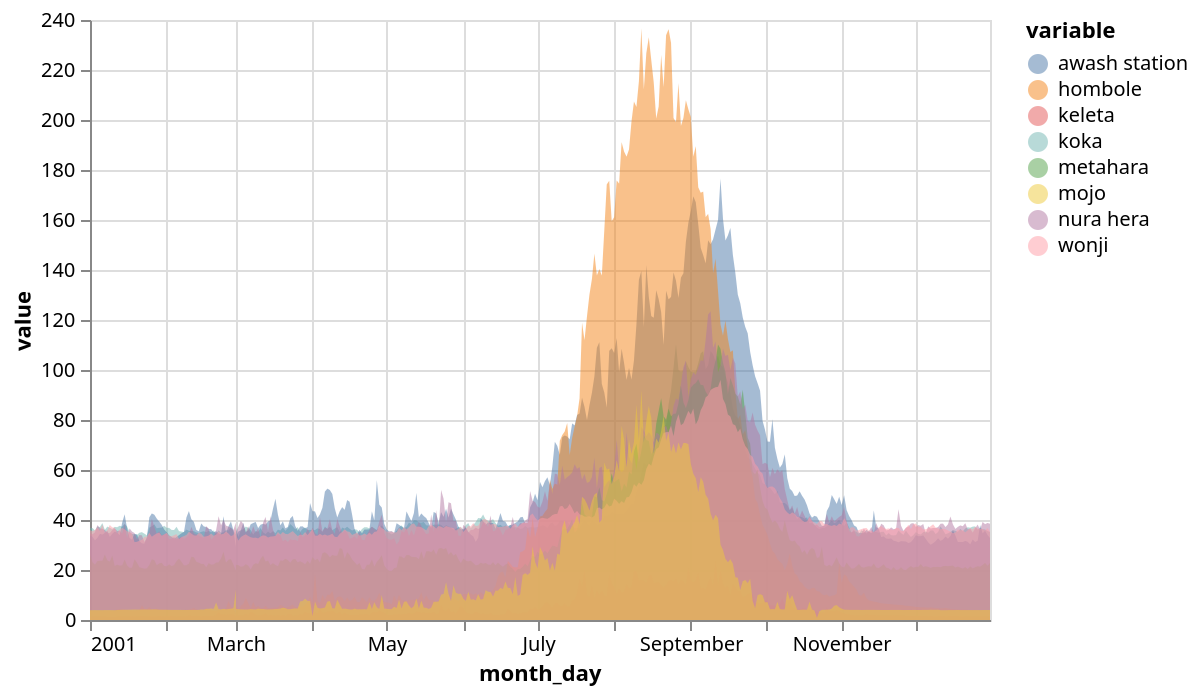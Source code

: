 {"$schema":"https://vega.github.io/schema/vega-lite/v2.json","selection":{"grid":{"type":"interval","bind":"scales","on":"[mousedown, window:mouseup] > window:mousemove!","encodings":["x","y"],"translate":"[mousedown, window:mouseup] > window:mousemove!","zoom":"wheel!","mark":{"fill":"#333","fillOpacity":0.125,"stroke":"white"},"resolve":"global"}},"width":450,"mark":"area","encoding":{"y":{"type":"quantitative","field":"value","stack":"null"},"color":{"field":"variable","type":"nominal"},"x":{"field":"month_day","type":"temporal"},"opacity":{"value":0.5}},"data":{"values":[{"variable":"koka","value":36.76375,"month_day":"Jan-1"},{"variable":"koka","value":36.79527499999999,"month_day":"Jan-2"},{"variable":"koka","value":35.8211,"month_day":"Jan-3"},{"variable":"koka","value":37.409375000000004,"month_day":"Jan-4"},{"variable":"koka","value":37.185674999999996,"month_day":"Jan-5"},{"variable":"koka","value":38.76412500000001,"month_day":"Jan-6"},{"variable":"koka","value":36.059574999999995,"month_day":"Jan-7"},{"variable":"koka","value":37.36592499999999,"month_day":"Jan-8"},{"variable":"koka","value":36.885825,"month_day":"Jan-9"},{"variable":"koka","value":36.379749999999994,"month_day":"Jan-10"},{"variable":"koka","value":37.25957499999999,"month_day":"Jan-11"},{"variable":"koka","value":37.1143,"month_day":"Jan-12"},{"variable":"koka","value":37.70219999999999,"month_day":"Jan-13"},{"variable":"koka","value":37.356725000000004,"month_day":"Jan-14"},{"variable":"koka","value":38.39897499999999,"month_day":"Jan-15"},{"variable":"koka","value":37.437374999999996,"month_day":"Jan-16"},{"variable":"koka","value":35.12622499999999,"month_day":"Jan-17"},{"variable":"koka","value":34.38317499999999,"month_day":"Jan-18"},{"variable":"koka","value":34.359550000000006,"month_day":"Jan-19"},{"variable":"koka","value":34.06345000000002,"month_day":"Jan-20"},{"variable":"koka","value":34.910075,"month_day":"Jan-21"},{"variable":"koka","value":35.141615384615385,"month_day":"Jan-22"},{"variable":"koka","value":34.54020512820512,"month_day":"Jan-23"},{"variable":"koka","value":33.88607692307692,"month_day":"Jan-24"},{"variable":"koka","value":36.99850000000001,"month_day":"Jan-25"},{"variable":"koka","value":37.48258974358974,"month_day":"Jan-26"},{"variable":"koka","value":38.27005128205128,"month_day":"Jan-27"},{"variable":"koka","value":36.6934358974359,"month_day":"Jan-28"},{"variable":"koka","value":36.9008205128205,"month_day":"Jan-29"},{"variable":"koka","value":36.93902564102565,"month_day":"Jan-30"},{"variable":"koka","value":37.699128205128204,"month_day":"Jan-31"},{"variable":"koka","value":36.90605128205128,"month_day":"Feb-1"},{"variable":"koka","value":36.84023076923078,"month_day":"Feb-2"},{"variable":"koka","value":36.023225,"month_day":"Feb-3"},{"variable":"koka","value":36.003475,"month_day":"Feb-4"},{"variable":"koka","value":37.280075,"month_day":"Feb-5"},{"variable":"koka","value":35.54705,"month_day":"Feb-6"},{"variable":"koka","value":35.358875,"month_day":"Feb-7"},{"variable":"koka","value":35.18645000000001,"month_day":"Feb-8"},{"variable":"koka","value":36.169225,"month_day":"Feb-9"},{"variable":"koka","value":35.682375,"month_day":"Feb-10"},{"variable":"koka","value":35.613575,"month_day":"Feb-11"},{"variable":"koka","value":35.525349999999996,"month_day":"Feb-12"},{"variable":"koka","value":35.05800000000001,"month_day":"Feb-13"},{"variable":"koka","value":34.79112500000001,"month_day":"Feb-14"},{"variable":"koka","value":35.27935000000001,"month_day":"Feb-15"},{"variable":"koka","value":35.499725000000005,"month_day":"Feb-16"},{"variable":"koka","value":35.11257500000001,"month_day":"Feb-17"},{"variable":"koka","value":35.629625000000004,"month_day":"Feb-18"},{"variable":"koka","value":35.071974999999995,"month_day":"Feb-19"},{"variable":"koka","value":35.83517500000001,"month_day":"Feb-20"},{"variable":"koka","value":34.442249999999994,"month_day":"Feb-21"},{"variable":"koka","value":35.85144999999999,"month_day":"Feb-22"},{"variable":"koka","value":34.877824999999994,"month_day":"Feb-23"},{"variable":"koka","value":35.10587500000001,"month_day":"Feb-24"},{"variable":"koka","value":35.97737499999999,"month_day":"Feb-25"},{"variable":"koka","value":35.81295,"month_day":"Feb-26"},{"variable":"koka","value":37.080124999999995,"month_day":"Feb-27"},{"variable":"koka","value":35.542125,"month_day":"Feb-28"},{"variable":"koka","value":34.269099999999995,"month_day":"Feb-29"},{"variable":"koka","value":37.169374999999995,"month_day":"Mar-1"},{"variable":"koka","value":33.192925,"month_day":"Mar-2"},{"variable":"koka","value":35.805675000000015,"month_day":"Mar-3"},{"variable":"koka","value":36.39645,"month_day":"Mar-4"},{"variable":"koka","value":37.382225,"month_day":"Mar-5"},{"variable":"koka","value":36.923675,"month_day":"Mar-6"},{"variable":"koka","value":35.92620000000001,"month_day":"Mar-7"},{"variable":"koka","value":34.187599999999996,"month_day":"Mar-8"},{"variable":"koka","value":35.597350000000006,"month_day":"Mar-9"},{"variable":"koka","value":35.2594,"month_day":"Mar-10"},{"variable":"koka","value":36.78735,"month_day":"Mar-11"},{"variable":"koka","value":35.066874999999996,"month_day":"Mar-12"},{"variable":"koka","value":34.391949999999994,"month_day":"Mar-13"},{"variable":"koka","value":35.358850000000004,"month_day":"Mar-14"},{"variable":"koka","value":34.6786,"month_day":"Mar-15"},{"variable":"koka","value":35.558749999999996,"month_day":"Mar-16"},{"variable":"koka","value":34.71865000000001,"month_day":"Mar-17"},{"variable":"koka","value":36.155800000000006,"month_day":"Mar-18"},{"variable":"koka","value":35.799849999999985,"month_day":"Mar-19"},{"variable":"koka","value":37.06230000000001,"month_day":"Mar-20"},{"variable":"koka","value":35.682249999999996,"month_day":"Mar-21"},{"variable":"koka","value":36.72355,"month_day":"Mar-22"},{"variable":"koka","value":38.38015000000001,"month_day":"Mar-23"},{"variable":"koka","value":37.4668,"month_day":"Mar-24"},{"variable":"koka","value":36.271924999999996,"month_day":"Mar-25"},{"variable":"koka","value":37.159025,"month_day":"Mar-26"},{"variable":"koka","value":35.259825,"month_day":"Mar-27"},{"variable":"koka","value":36.45750000000001,"month_day":"Mar-28"},{"variable":"koka","value":37.04135897435898,"month_day":"Mar-29"},{"variable":"koka","value":35.92546153846154,"month_day":"Mar-30"},{"variable":"koka","value":36.06915384615384,"month_day":"Mar-31"},{"variable":"koka","value":35.85445,"month_day":"Apr-1"},{"variable":"koka","value":35.972425,"month_day":"Apr-2"},{"variable":"koka","value":36.6635,"month_day":"Apr-3"},{"variable":"koka","value":36.39922500000001,"month_day":"Apr-4"},{"variable":"koka","value":35.157225000000004,"month_day":"Apr-5"},{"variable":"koka","value":37.422300000000014,"month_day":"Apr-6"},{"variable":"koka","value":36.418850000000006,"month_day":"Apr-7"},{"variable":"koka","value":37.33815000000002,"month_day":"Apr-8"},{"variable":"koka","value":35.91175,"month_day":"Apr-9"},{"variable":"koka","value":36.58662500000001,"month_day":"Apr-10"},{"variable":"koka","value":37.156400000000005,"month_day":"Apr-11"},{"variable":"koka","value":35.10265,"month_day":"Apr-12"},{"variable":"koka","value":36.995549999999994,"month_day":"Apr-13"},{"variable":"koka","value":36.54875,"month_day":"Apr-14"},{"variable":"koka","value":37.301125000000006,"month_day":"Apr-15"},{"variable":"koka","value":36.475625,"month_day":"Apr-16"},{"variable":"koka","value":35.80585000000001,"month_day":"Apr-17"},{"variable":"koka","value":36.3125,"month_day":"Apr-18"},{"variable":"koka","value":36.096075000000006,"month_day":"Apr-19"},{"variable":"koka","value":35.082575000000006,"month_day":"Apr-20"},{"variable":"koka","value":36.38975,"month_day":"Apr-21"},{"variable":"koka","value":37.1089,"month_day":"Apr-22"},{"variable":"koka","value":37.07937500000001,"month_day":"Apr-23"},{"variable":"koka","value":36.65265,"month_day":"Apr-24"},{"variable":"koka","value":37.23695,"month_day":"Apr-25"},{"variable":"koka","value":36.71861538461538,"month_day":"Apr-26"},{"variable":"koka","value":36.000717948717956,"month_day":"Apr-27"},{"variable":"koka","value":36.866,"month_day":"Apr-28"},{"variable":"koka","value":37.838589743589765,"month_day":"Apr-29"},{"variable":"koka","value":36.55179487179488,"month_day":"Apr-30"},{"variable":"koka","value":35.23605128205129,"month_day":"May-1"},{"variable":"koka","value":34.84412820512821,"month_day":"May-2"},{"variable":"koka","value":34.257666666666665,"month_day":"May-3"},{"variable":"koka","value":34.795794871794875,"month_day":"May-4"},{"variable":"koka","value":35.77671794871794,"month_day":"May-5"},{"variable":"koka","value":37.01751282051282,"month_day":"May-6"},{"variable":"koka","value":37.8465641025641,"month_day":"May-7"},{"variable":"koka","value":36.660461538461554,"month_day":"May-8"},{"variable":"koka","value":37.30705128205128,"month_day":"May-9"},{"variable":"koka","value":38.98347368421052,"month_day":"May-10"},{"variable":"koka","value":38.261842105263156,"month_day":"May-11"},{"variable":"koka","value":39.94918421052631,"month_day":"May-12"},{"variable":"koka","value":39.875921052631575,"month_day":"May-13"},{"variable":"koka","value":39.03076315789473,"month_day":"May-14"},{"variable":"koka","value":38.97052631578947,"month_day":"May-15"},{"variable":"koka","value":39.20260526315789,"month_day":"May-16"},{"variable":"koka","value":37.88728947368421,"month_day":"May-17"},{"variable":"koka","value":37.77936842105264,"month_day":"May-18"},{"variable":"koka","value":37.333552631578954,"month_day":"May-19"},{"variable":"koka","value":38.15547368421055,"month_day":"May-20"},{"variable":"koka","value":38.121868421052625,"month_day":"May-21"},{"variable":"koka","value":38.266589743589755,"month_day":"May-22"},{"variable":"koka","value":38.05397435897436,"month_day":"May-23"},{"variable":"koka","value":37.16143589743591,"month_day":"May-24"},{"variable":"koka","value":37.90112820512821,"month_day":"May-25"},{"variable":"koka","value":37.44676923076923,"month_day":"May-26"},{"variable":"koka","value":36.88951282051283,"month_day":"May-27"},{"variable":"koka","value":36.160666666666664,"month_day":"May-28"},{"variable":"koka","value":36.56684615384616,"month_day":"May-29"},{"variable":"koka","value":37.105820512820515,"month_day":"May-30"},{"variable":"koka","value":37.11320512820513,"month_day":"May-31"},{"variable":"koka","value":36.12643589743589,"month_day":"Jun-1"},{"variable":"koka","value":37.97182051282052,"month_day":"Jun-2"},{"variable":"koka","value":38.79997435897436,"month_day":"Jun-3"},{"variable":"koka","value":36.70215384615384,"month_day":"Jun-4"},{"variable":"koka","value":38.01492307692307,"month_day":"Jun-5"},{"variable":"koka","value":39.185435897435895,"month_day":"Jun-6"},{"variable":"koka","value":40.8064358974359,"month_day":"Jun-7"},{"variable":"koka","value":40.64900000000001,"month_day":"Jun-8"},{"variable":"koka","value":42.20225641025642,"month_day":"Jun-9"},{"variable":"koka","value":40.20325641025641,"month_day":"Jun-10"},{"variable":"koka","value":39.712102564102565,"month_day":"Jun-11"},{"variable":"koka","value":39.65110256410255,"month_day":"Jun-12"},{"variable":"koka","value":40.35215384615385,"month_day":"Jun-13"},{"variable":"koka","value":38.81817948717949,"month_day":"Jun-14"},{"variable":"koka","value":37.682538461538456,"month_day":"Jun-15"},{"variable":"koka","value":38.06674358974359,"month_day":"Jun-16"},{"variable":"koka","value":37.283692307692306,"month_day":"Jun-17"},{"variable":"koka","value":37.81410256410257,"month_day":"Jun-18"},{"variable":"koka","value":37.03997435897435,"month_day":"Jun-19"},{"variable":"koka","value":38.10605128205128,"month_day":"Jun-20"},{"variable":"koka","value":36.95610256410256,"month_day":"Jun-21"},{"variable":"koka","value":37.133666666666656,"month_day":"Jun-22"},{"variable":"koka","value":36.95641025641025,"month_day":"Jun-23"},{"variable":"koka","value":36.438769230769225,"month_day":"Jun-24"},{"variable":"koka","value":36.6244358974359,"month_day":"Jun-25"},{"variable":"koka","value":37.61374358974359,"month_day":"Jun-26"},{"variable":"koka","value":36.87120512820513,"month_day":"Jun-27"},{"variable":"koka","value":37.12620512820513,"month_day":"Jun-28"},{"variable":"koka","value":37.11433333333333,"month_day":"Jun-29"},{"variable":"koka","value":36.98648717948719,"month_day":"Jun-30"},{"variable":"koka","value":37.23373684210526,"month_day":"Jul-1"},{"variable":"koka","value":37.44502631578946,"month_day":"Jul-2"},{"variable":"koka","value":37.912631578947355,"month_day":"Jul-3"},{"variable":"koka","value":37.575999999999986,"month_day":"Jul-4"},{"variable":"koka","value":36.8255,"month_day":"Jul-5"},{"variable":"koka","value":38.39302631578947,"month_day":"Jul-6"},{"variable":"koka","value":39.08981578947369,"month_day":"Jul-7"},{"variable":"koka","value":37.654236842105256,"month_day":"Jul-8"},{"variable":"koka","value":38.04744736842103,"month_day":"Jul-9"},{"variable":"koka","value":39.698499999999996,"month_day":"Jul-10"},{"variable":"koka","value":39.69989473684209,"month_day":"Jul-11"},{"variable":"koka","value":39.22778947368422,"month_day":"Jul-12"},{"variable":"koka","value":39.61252631578947,"month_day":"Jul-13"},{"variable":"koka","value":37.758999999999986,"month_day":"Jul-14"},{"variable":"koka","value":37.65327027027027,"month_day":"Jul-15"},{"variable":"koka","value":36.90054054054054,"month_day":"Jul-16"},{"variable":"koka","value":36.72815789473685,"month_day":"Jul-17"},{"variable":"koka","value":36.82668421052631,"month_day":"Jul-18"},{"variable":"koka","value":38.21742105263157,"month_day":"Jul-19"},{"variable":"koka","value":40.108921052631565,"month_day":"Jul-20"},{"variable":"koka","value":38.60692105263156,"month_day":"Jul-21"},{"variable":"koka","value":37.44023076923076,"month_day":"Jul-22"},{"variable":"koka","value":40.15333333333332,"month_day":"Jul-23"},{"variable":"koka","value":38.99579487179487,"month_day":"Jul-24"},{"variable":"koka","value":38.00089743589743,"month_day":"Jul-25"},{"variable":"koka","value":38.15124999999999,"month_day":"Jul-26"},{"variable":"koka","value":39.127425,"month_day":"Jul-27"},{"variable":"koka","value":41.337925,"month_day":"Jul-28"},{"variable":"koka","value":41.49197499999999,"month_day":"Jul-29"},{"variable":"koka","value":41.82989999999999,"month_day":"Jul-30"},{"variable":"koka","value":42.978824999999986,"month_day":"Jul-31"},{"variable":"koka","value":42.790425,"month_day":"Aug-1"},{"variable":"koka","value":42.42535,"month_day":"Aug-2"},{"variable":"koka","value":42.27572500000001,"month_day":"Aug-3"},{"variable":"koka","value":42.4034,"month_day":"Aug-4"},{"variable":"koka","value":42.440974999999995,"month_day":"Aug-5"},{"variable":"koka","value":43.4124,"month_day":"Aug-6"},{"variable":"koka","value":44.96832499999999,"month_day":"Aug-7"},{"variable":"koka","value":46.457899999999995,"month_day":"Aug-8"},{"variable":"koka","value":46.043150000000004,"month_day":"Aug-9"},{"variable":"koka","value":50.877525,"month_day":"Aug-10"},{"variable":"koka","value":53.29292499999999,"month_day":"Aug-11"},{"variable":"koka","value":58.42660000000001,"month_day":"Aug-12"},{"variable":"koka","value":62.847600000000014,"month_day":"Aug-13"},{"variable":"koka","value":61.97190000000002,"month_day":"Aug-14"},{"variable":"koka","value":62.66422500000001,"month_day":"Aug-15"},{"variable":"koka","value":65.07244999999999,"month_day":"Aug-16"},{"variable":"koka","value":68.45022500000002,"month_day":"Aug-17"},{"variable":"koka","value":68.92569230769233,"month_day":"Aug-18"},{"variable":"koka","value":72.96889743589743,"month_day":"Aug-19"},{"variable":"koka","value":74.12235897435899,"month_day":"Aug-20"},{"variable":"koka","value":77.41284615384615,"month_day":"Aug-21"},{"variable":"koka","value":77.98866666666666,"month_day":"Aug-22"},{"variable":"koka","value":86.34779487179487,"month_day":"Aug-23"},{"variable":"koka","value":91.92815384615385,"month_day":"Aug-24"},{"variable":"koka","value":101.02279487179489,"month_day":"Aug-25"},{"variable":"koka","value":110.41261538461542,"month_day":"Aug-26"},{"variable":"koka","value":100.0546842105263,"month_day":"Aug-27"},{"variable":"koka","value":99.2829210526316,"month_day":"Aug-28"},{"variable":"koka","value":99.92500000000001,"month_day":"Aug-29"},{"variable":"koka","value":103.59815789473683,"month_day":"Aug-30"},{"variable":"koka","value":101.14668421052633,"month_day":"Aug-31"},{"variable":"koka","value":99.44402631578946,"month_day":"Sep-1"},{"variable":"koka","value":99.12778947368422,"month_day":"Sep-2"},{"variable":"koka","value":99.33586842105262,"month_day":"Sep-3"},{"variable":"koka","value":102.72268421052634,"month_day":"Sep-4"},{"variable":"koka","value":106.69973684210524,"month_day":"Sep-5"},{"variable":"koka","value":107.52213157894735,"month_day":"Sep-6"},{"variable":"koka","value":100.3552894736842,"month_day":"Sep-7"},{"variable":"koka","value":101.91299999999998,"month_day":"Sep-8"},{"variable":"koka","value":107.61299999999997,"month_day":"Sep-9"},{"variable":"koka","value":106.25391891891891,"month_day":"Sep-10"},{"variable":"koka","value":103.53135135135133,"month_day":"Sep-11"},{"variable":"koka","value":105.79032432432433,"month_day":"Sep-12"},{"variable":"koka","value":101.93389189189189,"month_day":"Sep-13"},{"variable":"koka","value":101.26324324324324,"month_day":"Sep-14"},{"variable":"koka","value":97.58945945945945,"month_day":"Sep-15"},{"variable":"koka","value":95.05405405405405,"month_day":"Sep-16"},{"variable":"koka","value":90.59451351351355,"month_day":"Sep-17"},{"variable":"koka","value":84.61313513513514,"month_day":"Sep-18"},{"variable":"koka","value":81.71783783783783,"month_day":"Sep-19"},{"variable":"koka","value":80.8196052631579,"month_day":"Sep-20"},{"variable":"koka","value":77.55834210526318,"month_day":"Sep-21"},{"variable":"koka","value":74.13186842105264,"month_day":"Sep-22"},{"variable":"koka","value":67.6490263157895,"month_day":"Sep-23"},{"variable":"koka","value":64.6296842105263,"month_day":"Sep-24"},{"variable":"koka","value":64.43976315789473,"month_day":"Sep-25"},{"variable":"koka","value":62.45065789473683,"month_day":"Sep-26"},{"variable":"koka","value":60.5498947368421,"month_day":"Sep-27"},{"variable":"koka","value":58.889552631578944,"month_day":"Sep-28"},{"variable":"koka","value":57.97570270270269,"month_day":"Sep-29"},{"variable":"koka","value":54.77170270270269,"month_day":"Sep-30"},{"variable":"koka","value":54.27066666666667,"month_day":"Oct-1"},{"variable":"koka","value":53.06525641025641,"month_day":"Oct-2"},{"variable":"koka","value":52.89684615384618,"month_day":"Oct-3"},{"variable":"koka","value":51.61028205128205,"month_day":"Oct-4"},{"variable":"koka","value":50.27617948717948,"month_day":"Oct-5"},{"variable":"koka","value":51.72035897435897,"month_day":"Oct-6"},{"variable":"koka","value":47.0195641025641,"month_day":"Oct-7"},{"variable":"koka","value":46.756025641025644,"month_day":"Oct-8"},{"variable":"koka","value":46.82,"month_day":"Oct-9"},{"variable":"koka","value":45.988820512820496,"month_day":"Oct-10"},{"variable":"koka","value":43.947153846153846,"month_day":"Oct-11"},{"variable":"koka","value":44.94410526315791,"month_day":"Oct-12"},{"variable":"koka","value":42.30863157894737,"month_day":"Oct-13"},{"variable":"koka","value":40.296578947368424,"month_day":"Oct-14"},{"variable":"koka","value":41.43521052631579,"month_day":"Oct-15"},{"variable":"koka","value":41.12486842105263,"month_day":"Oct-16"},{"variable":"koka","value":40.53115789473684,"month_day":"Oct-17"},{"variable":"koka","value":41.06420512820514,"month_day":"Oct-18"},{"variable":"koka","value":38.65702564102564,"month_day":"Oct-19"},{"variable":"koka","value":38.804358974358976,"month_day":"Oct-20"},{"variable":"koka","value":38.11700000000001,"month_day":"Oct-21"},{"variable":"koka","value":36.9184358974359,"month_day":"Oct-22"},{"variable":"koka","value":36.339461538461535,"month_day":"Oct-23"},{"variable":"koka","value":36.7735641025641,"month_day":"Oct-24"},{"variable":"koka","value":36.75982051282051,"month_day":"Oct-25"},{"variable":"koka","value":37.480179487179484,"month_day":"Oct-26"},{"variable":"koka","value":38.81274358974359,"month_day":"Oct-27"},{"variable":"koka","value":39.739,"month_day":"Oct-28"},{"variable":"koka","value":38.720897435897434,"month_day":"Oct-29"},{"variable":"koka","value":39.17558974358975,"month_day":"Oct-30"},{"variable":"koka","value":40.170076923076905,"month_day":"Oct-31"},{"variable":"koka","value":38.264948717948705,"month_day":"Nov-1"},{"variable":"koka","value":37.64576923076923,"month_day":"Nov-2"},{"variable":"koka","value":38.97971794871795,"month_day":"Nov-3"},{"variable":"koka","value":37.11851282051282,"month_day":"Nov-4"},{"variable":"koka","value":34.96443589743589,"month_day":"Nov-5"},{"variable":"koka","value":35.54102564102564,"month_day":"Nov-6"},{"variable":"koka","value":35.28835897435897,"month_day":"Nov-7"},{"variable":"koka","value":34.460846153846155,"month_day":"Nov-8"},{"variable":"koka","value":35.91897435897435,"month_day":"Nov-9"},{"variable":"koka","value":35.35007692307693,"month_day":"Nov-10"},{"variable":"koka","value":34.53638461538461,"month_day":"Nov-11"},{"variable":"koka","value":35.51592307692308,"month_day":"Nov-12"},{"variable":"koka","value":34.8054358974359,"month_day":"Nov-13"},{"variable":"koka","value":35.32725641025641,"month_day":"Nov-14"},{"variable":"koka","value":35.18876923076922,"month_day":"Nov-15"},{"variable":"koka","value":34.87189743589743,"month_day":"Nov-16"},{"variable":"koka","value":35.24657894736842,"month_day":"Nov-17"},{"variable":"koka","value":35.31694736842104,"month_day":"Nov-18"},{"variable":"koka","value":33.84534210526315,"month_day":"Nov-19"},{"variable":"koka","value":34.75444736842105,"month_day":"Nov-20"},{"variable":"koka","value":33.950236842105255,"month_day":"Nov-21"},{"variable":"koka","value":33.83902631578946,"month_day":"Nov-22"},{"variable":"koka","value":33.9538947368421,"month_day":"Nov-23"},{"variable":"koka","value":35.809205128205136,"month_day":"Nov-24"},{"variable":"koka","value":34.77094871794872,"month_day":"Nov-25"},{"variable":"koka","value":34.07687179487179,"month_day":"Nov-26"},{"variable":"koka","value":35.760076923076916,"month_day":"Nov-27"},{"variable":"koka","value":34.37074358974358,"month_day":"Nov-28"},{"variable":"koka","value":33.21743589743589,"month_day":"Nov-29"},{"variable":"koka","value":33.96833333333333,"month_day":"Nov-30"},{"variable":"koka","value":35.17992307692306,"month_day":"Dec-1"},{"variable":"koka","value":34.437025641025635,"month_day":"Dec-2"},{"variable":"koka","value":34.19614999999998,"month_day":"Dec-3"},{"variable":"koka","value":35.1365,"month_day":"Dec-4"},{"variable":"koka","value":35.384025,"month_day":"Dec-5"},{"variable":"koka","value":34.88634999999999,"month_day":"Dec-6"},{"variable":"koka","value":35.81579999999999,"month_day":"Dec-7"},{"variable":"koka","value":35.8257,"month_day":"Dec-8"},{"variable":"koka","value":34.38532499999999,"month_day":"Dec-9"},{"variable":"koka","value":35.17775,"month_day":"Dec-10"},{"variable":"koka","value":37.44012499999998,"month_day":"Dec-11"},{"variable":"koka","value":35.92999999999999,"month_day":"Dec-12"},{"variable":"koka","value":34.29754999999999,"month_day":"Dec-13"},{"variable":"koka","value":34.69362499999999,"month_day":"Dec-14"},{"variable":"koka","value":35.21862500000001,"month_day":"Dec-15"},{"variable":"koka","value":35.95122499999999,"month_day":"Dec-16"},{"variable":"koka","value":35.6944,"month_day":"Dec-17"},{"variable":"koka","value":35.278274999999994,"month_day":"Dec-18"},{"variable":"koka","value":36.45482499999999,"month_day":"Dec-19"},{"variable":"koka","value":35.4631,"month_day":"Dec-20"},{"variable":"koka","value":36.6299,"month_day":"Dec-21"},{"variable":"koka","value":37.097449999999995,"month_day":"Dec-22"},{"variable":"koka","value":36.92174999999999,"month_day":"Dec-23"},{"variable":"koka","value":37.357425000000006,"month_day":"Dec-24"},{"variable":"koka","value":37.446625,"month_day":"Dec-25"},{"variable":"koka","value":36.146525,"month_day":"Dec-26"},{"variable":"koka","value":36.84135,"month_day":"Dec-27"},{"variable":"koka","value":36.31605,"month_day":"Dec-28"},{"variable":"koka","value":36.19470000000001,"month_day":"Dec-29"},{"variable":"koka","value":35.600274999999996,"month_day":"Dec-30"},{"variable":"koka","value":35.206525,"month_day":"Dec-31"},{"variable":"awash station","value":33.89982857142857,"month_day":"Jan-1"},{"variable":"awash station","value":33.306257142857135,"month_day":"Jan-2"},{"variable":"awash station","value":31.844857142857133,"month_day":"Jan-3"},{"variable":"awash station","value":32.855142857142845,"month_day":"Jan-4"},{"variable":"awash station","value":34.44528571428572,"month_day":"Jan-5"},{"variable":"awash station","value":34.18197142857142,"month_day":"Jan-6"},{"variable":"awash station","value":34.821171428571425,"month_day":"Jan-7"},{"variable":"awash station","value":35.577600000000004,"month_day":"Jan-8"},{"variable":"awash station","value":33.229942857142866,"month_day":"Jan-9"},{"variable":"awash station","value":34.496371428571415,"month_day":"Jan-10"},{"variable":"awash station","value":35.36005714285714,"month_day":"Jan-11"},{"variable":"awash station","value":34.90248571428571,"month_day":"Jan-12"},{"variable":"awash station","value":33.91605714285715,"month_day":"Jan-13"},{"variable":"awash station","value":38.89608571428572,"month_day":"Jan-14"},{"variable":"awash station","value":42.29082857142858,"month_day":"Jan-15"},{"variable":"awash station","value":36.6574,"month_day":"Jan-16"},{"variable":"awash station","value":32.815942857142865,"month_day":"Jan-17"},{"variable":"awash station","value":32.11605714285713,"month_day":"Jan-18"},{"variable":"awash station","value":34.4508,"month_day":"Jan-19"},{"variable":"awash station","value":34.20554285714286,"month_day":"Jan-20"},{"variable":"awash station","value":31.512485714285717,"month_day":"Jan-21"},{"variable":"awash station","value":30.660514285714285,"month_day":"Jan-22"},{"variable":"awash station","value":30.532714285714285,"month_day":"Jan-23"},{"variable":"awash station","value":33.09345714285713,"month_day":"Jan-24"},{"variable":"awash station","value":41.08057142857143,"month_day":"Jan-25"},{"variable":"awash station","value":42.62888571428572,"month_day":"Jan-26"},{"variable":"awash station","value":42.13345714285715,"month_day":"Jan-27"},{"variable":"awash station","value":40.556428571428576,"month_day":"Jan-28"},{"variable":"awash station","value":39.38511428571428,"month_day":"Jan-29"},{"variable":"awash station","value":38.062428571428576,"month_day":"Jan-30"},{"variable":"awash station","value":36.22137142857143,"month_day":"Jan-31"},{"variable":"awash station","value":35.11702857142858,"month_day":"Feb-1"},{"variable":"awash station","value":33.828114285714285,"month_day":"Feb-2"},{"variable":"awash station","value":33.21074285714286,"month_day":"Feb-3"},{"variable":"awash station","value":32.53588571428572,"month_day":"Feb-4"},{"variable":"awash station","value":33.18397142857142,"month_day":"Feb-5"},{"variable":"awash station","value":33.97182857142856,"month_day":"Feb-6"},{"variable":"awash station","value":34.67794285714285,"month_day":"Feb-7"},{"variable":"awash station","value":35.231228571428574,"month_day":"Feb-8"},{"variable":"awash station","value":41.033542857142855,"month_day":"Feb-9"},{"variable":"awash station","value":43.56145714285713,"month_day":"Feb-10"},{"variable":"awash station","value":40.29008571428572,"month_day":"Feb-11"},{"variable":"awash station","value":39.285999999999994,"month_day":"Feb-12"},{"variable":"awash station","value":36.03648571428571,"month_day":"Feb-13"},{"variable":"awash station","value":35.47839999999999,"month_day":"Feb-14"},{"variable":"awash station","value":38.6188,"month_day":"Feb-15"},{"variable":"awash station","value":37.4352,"month_day":"Feb-16"},{"variable":"awash station","value":37.20382857142855,"month_day":"Feb-17"},{"variable":"awash station","value":36.427171428571434,"month_day":"Feb-18"},{"variable":"awash station","value":36.32968571428571,"month_day":"Feb-19"},{"variable":"awash station","value":35.07745714285714,"month_day":"Feb-20"},{"variable":"awash station","value":35.50862857142857,"month_day":"Feb-21"},{"variable":"awash station","value":34.57951428571427,"month_day":"Feb-22"},{"variable":"awash station","value":34.33497142857143,"month_day":"Feb-23"},{"variable":"awash station","value":41.52300000000001,"month_day":"Feb-24"},{"variable":"awash station","value":34.71794285714286,"month_day":"Feb-25"},{"variable":"awash station","value":37.44585714285715,"month_day":"Feb-26"},{"variable":"awash station","value":39.4384,"month_day":"Feb-27"},{"variable":"awash station","value":35.9206857142857,"month_day":"Feb-28"},{"variable":"awash station","value":29.18144444444444,"month_day":"Feb-29"},{"variable":"awash station","value":32.854142857142854,"month_day":"Mar-1"},{"variable":"awash station","value":35.400200000000005,"month_day":"Mar-2"},{"variable":"awash station","value":35.895171428571416,"month_day":"Mar-3"},{"variable":"awash station","value":38.83885714285714,"month_day":"Mar-4"},{"variable":"awash station","value":35.173142857142864,"month_day":"Mar-5"},{"variable":"awash station","value":35.92851428571427,"month_day":"Mar-6"},{"variable":"awash station","value":38.32325714285714,"month_day":"Mar-7"},{"variable":"awash station","value":38.78494285714286,"month_day":"Mar-8"},{"variable":"awash station","value":39.22797142857143,"month_day":"Mar-9"},{"variable":"awash station","value":36.76282857142857,"month_day":"Mar-10"},{"variable":"awash station","value":38.125971428571425,"month_day":"Mar-11"},{"variable":"awash station","value":38.474571428571416,"month_day":"Mar-12"},{"variable":"awash station","value":38.14277142857142,"month_day":"Mar-13"},{"variable":"awash station","value":39.428571428571416,"month_day":"Mar-14"},{"variable":"awash station","value":39.83651428571428,"month_day":"Mar-15"},{"variable":"awash station","value":44.44205882352941,"month_day":"Mar-16"},{"variable":"awash station","value":48.514029411764696,"month_day":"Mar-17"},{"variable":"awash station","value":42.14911764705882,"month_day":"Mar-18"},{"variable":"awash station","value":37.848911764705875,"month_day":"Mar-19"},{"variable":"awash station","value":39.434029411764705,"month_day":"Mar-20"},{"variable":"awash station","value":36.68297058823529,"month_day":"Mar-21"},{"variable":"awash station","value":37.20979411764706,"month_day":"Mar-22"},{"variable":"awash station","value":40.61958823529412,"month_day":"Mar-23"},{"variable":"awash station","value":41.63245714285714,"month_day":"Mar-24"},{"variable":"awash station","value":37.64285714285714,"month_day":"Mar-25"},{"variable":"awash station","value":35.688457142857146,"month_day":"Mar-26"},{"variable":"awash station","value":37.4207142857143,"month_day":"Mar-27"},{"variable":"awash station","value":37.46551428571429,"month_day":"Mar-28"},{"variable":"awash station","value":36.6246,"month_day":"Mar-29"},{"variable":"awash station","value":37.22994285714285,"month_day":"Mar-30"},{"variable":"awash station","value":46.75722857142857,"month_day":"Mar-31"},{"variable":"awash station","value":43.5346,"month_day":"Apr-1"},{"variable":"awash station","value":43.433028571428586,"month_day":"Apr-2"},{"variable":"awash station","value":40.783685714285724,"month_day":"Apr-3"},{"variable":"awash station","value":42.26462857142857,"month_day":"Apr-4"},{"variable":"awash station","value":44.87291428571429,"month_day":"Apr-5"},{"variable":"awash station","value":51.358200000000004,"month_day":"Apr-6"},{"variable":"awash station","value":52.552342857142854,"month_day":"Apr-7"},{"variable":"awash station","value":51.982399999999984,"month_day":"Apr-8"},{"variable":"awash station","value":50.415257142857136,"month_day":"Apr-9"},{"variable":"awash station","value":44.64320000000001,"month_day":"Apr-10"},{"variable":"awash station","value":41.010799999999996,"month_day":"Apr-11"},{"variable":"awash station","value":43.50465714285715,"month_day":"Apr-12"},{"variable":"awash station","value":45.14471428571429,"month_day":"Apr-13"},{"variable":"awash station","value":44.07071428571429,"month_day":"Apr-14"},{"variable":"awash station","value":47.966885714285716,"month_day":"Apr-15"},{"variable":"awash station","value":47.31097142857144,"month_day":"Apr-16"},{"variable":"awash station","value":42.14945714285715,"month_day":"Apr-17"},{"variable":"awash station","value":36.41637142857142,"month_day":"Apr-18"},{"variable":"awash station","value":34.30014285714285,"month_day":"Apr-19"},{"variable":"awash station","value":36.01551428571428,"month_day":"Apr-20"},{"variable":"awash station","value":34.69857142857143,"month_day":"Apr-21"},{"variable":"awash station","value":36.194828571428566,"month_day":"Apr-22"},{"variable":"awash station","value":36.20071428571429,"month_day":"Apr-23"},{"variable":"awash station","value":36.26591428571429,"month_day":"Apr-24"},{"variable":"awash station","value":43.4548,"month_day":"Apr-25"},{"variable":"awash station","value":39.87737142857143,"month_day":"Apr-26"},{"variable":"awash station","value":55.94251428571429,"month_day":"Apr-27"},{"variable":"awash station","value":46.15879999999999,"month_day":"Apr-28"},{"variable":"awash station","value":44.97868571428571,"month_day":"Apr-29"},{"variable":"awash station","value":38.47805714285713,"month_day":"Apr-30"},{"variable":"awash station","value":36.27042857142857,"month_day":"May-1"},{"variable":"awash station","value":35.40408571428571,"month_day":"May-2"},{"variable":"awash station","value":35.51857142857143,"month_day":"May-3"},{"variable":"awash station","value":34.82999999999999,"month_day":"May-4"},{"variable":"awash station","value":38.71594285714285,"month_day":"May-5"},{"variable":"awash station","value":38.06551428571427,"month_day":"May-6"},{"variable":"awash station","value":37.41122857142857,"month_day":"May-7"},{"variable":"awash station","value":36.79725714285714,"month_day":"May-8"},{"variable":"awash station","value":43.451285714285696,"month_day":"May-9"},{"variable":"awash station","value":41.38088571428571,"month_day":"May-10"},{"variable":"awash station","value":39.55262857142857,"month_day":"May-11"},{"variable":"awash station","value":42.79114285714285,"month_day":"May-12"},{"variable":"awash station","value":50.81559999999999,"month_day":"May-13"},{"variable":"awash station","value":41.09877142857142,"month_day":"May-14"},{"variable":"awash station","value":42.61508571428571,"month_day":"May-15"},{"variable":"awash station","value":41.563599999999994,"month_day":"May-16"},{"variable":"awash station","value":40.74142857142857,"month_day":"May-17"},{"variable":"awash station","value":38.753514285714274,"month_day":"May-18"},{"variable":"awash station","value":36.70531428571428,"month_day":"May-19"},{"variable":"awash station","value":43.23717142857145,"month_day":"May-20"},{"variable":"awash station","value":42.633028571428575,"month_day":"May-21"},{"variable":"awash station","value":38.8856,"month_day":"May-22"},{"variable":"awash station","value":43.13399999999999,"month_day":"May-23"},{"variable":"awash station","value":41.26657142857143,"month_day":"May-24"},{"variable":"awash station","value":44.519885714285714,"month_day":"May-25"},{"variable":"awash station","value":40.972714285714275,"month_day":"May-26"},{"variable":"awash station","value":44.57422857142857,"month_day":"May-27"},{"variable":"awash station","value":42.23774285714286,"month_day":"May-28"},{"variable":"awash station","value":40.10691428571429,"month_day":"May-29"},{"variable":"awash station","value":37.400542857142845,"month_day":"May-30"},{"variable":"awash station","value":36.25337142857143,"month_day":"May-31"},{"variable":"awash station","value":36.21422857142856,"month_day":"Jun-1"},{"variable":"awash station","value":36.87134285714285,"month_day":"Jun-2"},{"variable":"awash station","value":35.23591428571427,"month_day":"Jun-3"},{"variable":"awash station","value":34.1738,"month_day":"Jun-4"},{"variable":"awash station","value":33.45502857142857,"month_day":"Jun-5"},{"variable":"awash station","value":31.25431428571428,"month_day":"Jun-6"},{"variable":"awash station","value":32.9184,"month_day":"Jun-7"},{"variable":"awash station","value":40.71145714285714,"month_day":"Jun-8"},{"variable":"awash station","value":39.59654285714285,"month_day":"Jun-9"},{"variable":"awash station","value":38.03888235294117,"month_day":"Jun-10"},{"variable":"awash station","value":39.073911764705876,"month_day":"Jun-11"},{"variable":"awash station","value":38.74838235294118,"month_day":"Jun-12"},{"variable":"awash station","value":38.83220588235294,"month_day":"Jun-13"},{"variable":"awash station","value":36.500882352941176,"month_day":"Jun-14"},{"variable":"awash station","value":39.44164705882353,"month_day":"Jun-15"},{"variable":"awash station","value":42.79588235294117,"month_day":"Jun-16"},{"variable":"awash station","value":39.63902941176472,"month_day":"Jun-17"},{"variable":"awash station","value":39.340294117647055,"month_day":"Jun-18"},{"variable":"awash station","value":37.57311764705883,"month_day":"Jun-19"},{"variable":"awash station","value":37.942441176470595,"month_day":"Jun-20"},{"variable":"awash station","value":38.19988235294118,"month_day":"Jun-21"},{"variable":"awash station","value":38.851000000000006,"month_day":"Jun-22"},{"variable":"awash station","value":39.424499999999995,"month_day":"Jun-23"},{"variable":"awash station","value":41.03835294117647,"month_day":"Jun-24"},{"variable":"awash station","value":41.25149999999999,"month_day":"Jun-25"},{"variable":"awash station","value":38.709264705882354,"month_day":"Jun-26"},{"variable":"awash station","value":38.77841176470589,"month_day":"Jun-27"},{"variable":"awash station","value":45.09688235294118,"month_day":"Jun-28"},{"variable":"awash station","value":47.04402941176471,"month_day":"Jun-29"},{"variable":"awash station","value":50.51779411764704,"month_day":"Jun-30"},{"variable":"awash station","value":47.88255882352943,"month_day":"Jul-1"},{"variable":"awash station","value":55.23535294117647,"month_day":"Jul-2"},{"variable":"awash station","value":53.088088235294116,"month_day":"Jul-3"},{"variable":"awash station","value":55.55835294117647,"month_day":"Jul-4"},{"variable":"awash station","value":57.081764705882364,"month_day":"Jul-5"},{"variable":"awash station","value":54.026617647058806,"month_day":"Jul-6"},{"variable":"awash station","value":61.45261764705883,"month_day":"Jul-7"},{"variable":"awash station","value":71.27905882352941,"month_day":"Jul-8"},{"variable":"awash station","value":69.6040588235294,"month_day":"Jul-9"},{"variable":"awash station","value":66.01044117647061,"month_day":"Jul-10"},{"variable":"awash station","value":73.14611764705884,"month_day":"Jul-11"},{"variable":"awash station","value":73.81532352941176,"month_day":"Jul-12"},{"variable":"awash station","value":73.38558823529411,"month_day":"Jul-13"},{"variable":"awash station","value":72.25673529411765,"month_day":"Jul-14"},{"variable":"awash station","value":78.6350294117647,"month_day":"Jul-15"},{"variable":"awash station","value":77.83976470588237,"month_day":"Jul-16"},{"variable":"awash station","value":82.01773529411764,"month_day":"Jul-17"},{"variable":"awash station","value":82.58438235294118,"month_day":"Jul-18"},{"variable":"awash station","value":88.9484705882353,"month_day":"Jul-19"},{"variable":"awash station","value":85.25250000000003,"month_day":"Jul-20"},{"variable":"awash station","value":79.98011764705883,"month_day":"Jul-21"},{"variable":"awash station","value":85.8924411764706,"month_day":"Jul-22"},{"variable":"awash station","value":90.90008823529415,"month_day":"Jul-23"},{"variable":"awash station","value":97.49214705882353,"month_day":"Jul-24"},{"variable":"awash station","value":108.87085294117647,"month_day":"Jul-25"},{"variable":"awash station","value":111.15702941176471,"month_day":"Jul-26"},{"variable":"awash station","value":94.42633333333335,"month_day":"Jul-27"},{"variable":"awash station","value":90.99221212121209,"month_day":"Jul-28"},{"variable":"awash station","value":85.00042424242426,"month_day":"Jul-29"},{"variable":"awash station","value":107.67321212121212,"month_day":"Jul-30"},{"variable":"awash station","value":108.70557575757574,"month_day":"Jul-31"},{"variable":"awash station","value":106.78848484848486,"month_day":"Aug-1"},{"variable":"awash station","value":112.78969696969695,"month_day":"Aug-2"},{"variable":"awash station","value":99.12536363636364,"month_day":"Aug-3"},{"variable":"awash station","value":108.54063636363638,"month_day":"Aug-4"},{"variable":"awash station","value":102.83799999999997,"month_day":"Aug-5"},{"variable":"awash station","value":96.03433333333334,"month_day":"Aug-6"},{"variable":"awash station","value":100.83524242424241,"month_day":"Aug-7"},{"variable":"awash station","value":96.15669696969697,"month_day":"Aug-8"},{"variable":"awash station","value":103.86539393939394,"month_day":"Aug-9"},{"variable":"awash station","value":118.29496969696969,"month_day":"Aug-10"},{"variable":"awash station","value":136.11067647058823,"month_day":"Aug-11"},{"variable":"awash station","value":139.69549999999995,"month_day":"Aug-12"},{"variable":"awash station","value":117.19287499999999,"month_day":"Aug-13"},{"variable":"awash station","value":141.9645454545455,"month_day":"Aug-14"},{"variable":"awash station","value":129.3297272727273,"month_day":"Aug-15"},{"variable":"awash station","value":121.55351515151516,"month_day":"Aug-16"},{"variable":"awash station","value":120.92454545454545,"month_day":"Aug-17"},{"variable":"awash station","value":131.93242424242422,"month_day":"Aug-18"},{"variable":"awash station","value":128.32596969696968,"month_day":"Aug-19"},{"variable":"awash station","value":123.18878787878789,"month_day":"Aug-20"},{"variable":"awash station","value":110.07921875,"month_day":"Aug-21"},{"variable":"awash station","value":131.69560606060605,"month_day":"Aug-22"},{"variable":"awash station","value":128.28818750000002,"month_day":"Aug-23"},{"variable":"awash station","value":129.21990909090906,"month_day":"Aug-24"},{"variable":"awash station","value":139.03424242424242,"month_day":"Aug-25"},{"variable":"awash station","value":135.71663636363638,"month_day":"Aug-26"},{"variable":"awash station","value":128.85969696969696,"month_day":"Aug-27"},{"variable":"awash station","value":136.969,"month_day":"Aug-28"},{"variable":"awash station","value":138.68860606060605,"month_day":"Aug-29"},{"variable":"awash station","value":151.35857575757578,"month_day":"Aug-30"},{"variable":"awash station","value":158.8666875,"month_day":"Aug-31"},{"variable":"awash station","value":163.62642424242426,"month_day":"Sep-1"},{"variable":"awash station","value":169.48263636363637,"month_day":"Sep-2"},{"variable":"awash station","value":167.12027272727272,"month_day":"Sep-3"},{"variable":"awash station","value":158.3500606060606,"month_day":"Sep-4"},{"variable":"awash station","value":148.85751515151514,"month_day":"Sep-5"},{"variable":"awash station","value":145.94427272727276,"month_day":"Sep-6"},{"variable":"awash station","value":142.65245454545456,"month_day":"Sep-7"},{"variable":"awash station","value":151.8809090909091,"month_day":"Sep-8"},{"variable":"awash station","value":150.29457575757579,"month_day":"Sep-9"},{"variable":"awash station","value":152.3005454545455,"month_day":"Sep-10"},{"variable":"awash station","value":156.20966666666664,"month_day":"Sep-11"},{"variable":"awash station","value":160.02745454545453,"month_day":"Sep-12"},{"variable":"awash station","value":176.51624242424236,"month_day":"Sep-13"},{"variable":"awash station","value":160.54036363636368,"month_day":"Sep-14"},{"variable":"awash station","value":151.79548484848488,"month_day":"Sep-15"},{"variable":"awash station","value":153.84769696969698,"month_day":"Sep-16"},{"variable":"awash station","value":156.83109090909096,"month_day":"Sep-17"},{"variable":"awash station","value":146.0530303030303,"month_day":"Sep-18"},{"variable":"awash station","value":138.9002121212121,"month_day":"Sep-19"},{"variable":"awash station","value":130.1562121212121,"month_day":"Sep-20"},{"variable":"awash station","value":126.66433333333336,"month_day":"Sep-21"},{"variable":"awash station","value":121.01639393939394,"month_day":"Sep-22"},{"variable":"awash station","value":117.26726470588238,"month_day":"Sep-23"},{"variable":"awash station","value":114.68897058823529,"month_day":"Sep-24"},{"variable":"awash station","value":107.24532352941182,"month_day":"Sep-25"},{"variable":"awash station","value":101.88335294117648,"month_day":"Sep-26"},{"variable":"awash station","value":97.48705882352941,"month_day":"Sep-27"},{"variable":"awash station","value":94.7180294117647,"month_day":"Sep-28"},{"variable":"awash station","value":91.72388235294117,"month_day":"Sep-29"},{"variable":"awash station","value":79.72694117647059,"month_day":"Sep-30"},{"variable":"awash station","value":76.08514705882351,"month_day":"Oct-1"},{"variable":"awash station","value":71.39529411764704,"month_day":"Oct-2"},{"variable":"awash station","value":71.31035294117646,"month_day":"Oct-3"},{"variable":"awash station","value":80.3374857142857,"month_day":"Oct-4"},{"variable":"awash station","value":68.89402857142856,"month_day":"Oct-5"},{"variable":"awash station","value":64.45037142857143,"month_day":"Oct-6"},{"variable":"awash station","value":60.92891176470586,"month_day":"Oct-7"},{"variable":"awash station","value":62.37191176470589,"month_day":"Oct-8"},{"variable":"awash station","value":66.2580857142857,"month_day":"Oct-9"},{"variable":"awash station","value":56.7746,"month_day":"Oct-10"},{"variable":"awash station","value":52.571257142857135,"month_day":"Oct-11"},{"variable":"awash station","value":51.5556,"month_day":"Oct-12"},{"variable":"awash station","value":49.59425714285715,"month_day":"Oct-13"},{"variable":"awash station","value":49.78165714285715,"month_day":"Oct-14"},{"variable":"awash station","value":51.48365714285715,"month_day":"Oct-15"},{"variable":"awash station","value":49.6668,"month_day":"Oct-16"},{"variable":"awash station","value":48.1880857142857,"month_day":"Oct-17"},{"variable":"awash station","value":45.827171428571425,"month_day":"Oct-18"},{"variable":"awash station","value":42.64242857142857,"month_day":"Oct-19"},{"variable":"awash station","value":40.93234285714285,"month_day":"Oct-20"},{"variable":"awash station","value":41.6868,"month_day":"Oct-21"},{"variable":"awash station","value":41.30497142857142,"month_day":"Oct-22"},{"variable":"awash station","value":39.44688571428571,"month_day":"Oct-23"},{"variable":"awash station","value":37.67557142857142,"month_day":"Oct-24"},{"variable":"awash station","value":37.660799999999995,"month_day":"Oct-25"},{"variable":"awash station","value":43.62140000000001,"month_day":"Oct-26"},{"variable":"awash station","value":45.48482857142857,"month_day":"Oct-27"},{"variable":"awash station","value":50.00534285714285,"month_day":"Oct-28"},{"variable":"awash station","value":48.27465714285715,"month_day":"Oct-29"},{"variable":"awash station","value":46.42791428571427,"month_day":"Oct-30"},{"variable":"awash station","value":49.342514285714294,"month_day":"Oct-31"},{"variable":"awash station","value":45.97899999999999,"month_day":"Nov-1"},{"variable":"awash station","value":49.91274285714284,"month_day":"Nov-2"},{"variable":"awash station","value":43.98871428571427,"month_day":"Nov-3"},{"variable":"awash station","value":41.654428571428575,"month_day":"Nov-4"},{"variable":"awash station","value":39.997599999999984,"month_day":"Nov-5"},{"variable":"awash station","value":37.831285714285706,"month_day":"Nov-6"},{"variable":"awash station","value":37.21451428571428,"month_day":"Nov-7"},{"variable":"awash station","value":34.85874285714285,"month_day":"Nov-8"},{"variable":"awash station","value":34.781257142857136,"month_day":"Nov-9"},{"variable":"awash station","value":34.73539999999999,"month_day":"Nov-10"},{"variable":"awash station","value":36.11617142857142,"month_day":"Nov-11"},{"variable":"awash station","value":35.29405714285714,"month_day":"Nov-12"},{"variable":"awash station","value":34.77145714285715,"month_day":"Nov-13"},{"variable":"awash station","value":43.838771428571434,"month_day":"Nov-14"},{"variable":"awash station","value":37.13017142857142,"month_day":"Nov-15"},{"variable":"awash station","value":36.550885714285705,"month_day":"Nov-16"},{"variable":"awash station","value":33.14102857142857,"month_day":"Nov-17"},{"variable":"awash station","value":33.45522857142857,"month_day":"Nov-18"},{"variable":"awash station","value":32.58162857142857,"month_day":"Nov-19"},{"variable":"awash station","value":32.48779999999999,"month_day":"Nov-20"},{"variable":"awash station","value":32.620485714285714,"month_day":"Nov-21"},{"variable":"awash station","value":31.7208,"month_day":"Nov-22"},{"variable":"awash station","value":31.47314285714285,"month_day":"Nov-23"},{"variable":"awash station","value":31.073199999999996,"month_day":"Nov-24"},{"variable":"awash station","value":31.541942857142853,"month_day":"Nov-25"},{"variable":"awash station","value":31.469514285714286,"month_day":"Nov-26"},{"variable":"awash station","value":31.394285714285708,"month_day":"Nov-27"},{"variable":"awash station","value":30.77639999999999,"month_day":"Nov-28"},{"variable":"awash station","value":31.148885714285715,"month_day":"Nov-29"},{"variable":"awash station","value":32.295771428571435,"month_day":"Nov-30"},{"variable":"awash station","value":33.92605714285714,"month_day":"Dec-1"},{"variable":"awash station","value":33.511714285714284,"month_day":"Dec-2"},{"variable":"awash station","value":33.51734285714286,"month_day":"Dec-3"},{"variable":"awash station","value":33.837028571428576,"month_day":"Dec-4"},{"variable":"awash station","value":32.45805714285714,"month_day":"Dec-5"},{"variable":"awash station","value":31.05111428571429,"month_day":"Dec-6"},{"variable":"awash station","value":30.103171428571425,"month_day":"Dec-7"},{"variable":"awash station","value":30.721057142857152,"month_day":"Dec-8"},{"variable":"awash station","value":31.543999999999993,"month_day":"Dec-9"},{"variable":"awash station","value":32.7072,"month_day":"Dec-10"},{"variable":"awash station","value":31.62265714285714,"month_day":"Dec-11"},{"variable":"awash station","value":32.22954285714286,"month_day":"Dec-12"},{"variable":"awash station","value":33.38411428571428,"month_day":"Dec-13"},{"variable":"awash station","value":32.50834285714286,"month_day":"Dec-14"},{"variable":"awash station","value":33.60145714285714,"month_day":"Dec-15"},{"variable":"awash station","value":35.9,"month_day":"Dec-16"},{"variable":"awash station","value":33.78391428571429,"month_day":"Dec-17"},{"variable":"awash station","value":31.18588571428571,"month_day":"Dec-18"},{"variable":"awash station","value":31.19205714285714,"month_day":"Dec-19"},{"variable":"awash station","value":31.17442857142857,"month_day":"Dec-20"},{"variable":"awash station","value":31.639714285714287,"month_day":"Dec-21"},{"variable":"awash station","value":31.25397142857142,"month_day":"Dec-22"},{"variable":"awash station","value":30.246742857142856,"month_day":"Dec-23"},{"variable":"awash station","value":32.20265714285714,"month_day":"Dec-24"},{"variable":"awash station","value":31.177285714285713,"month_day":"Dec-25"},{"variable":"awash station","value":31.71468571428571,"month_day":"Dec-26"},{"variable":"awash station","value":37.94734285714286,"month_day":"Dec-27"},{"variable":"awash station","value":34.6382,"month_day":"Dec-28"},{"variable":"awash station","value":35.722371428571435,"month_day":"Dec-29"},{"variable":"awash station","value":34.002571428571436,"month_day":"Dec-30"},{"variable":"awash station","value":32.77262857142857,"month_day":"Dec-31"},{"variable":"hombole","value":3.7636571428571433,"month_day":"Jan-1"},{"variable":"hombole","value":3.744085714285714,"month_day":"Jan-2"},{"variable":"hombole","value":3.7297714285714285,"month_day":"Jan-3"},{"variable":"hombole","value":3.785828571428571,"month_day":"Jan-4"},{"variable":"hombole","value":3.771542857142857,"month_day":"Jan-5"},{"variable":"hombole","value":3.784,"month_day":"Jan-6"},{"variable":"hombole","value":3.811057142857143,"month_day":"Jan-7"},{"variable":"hombole","value":3.7877142857142863,"month_day":"Jan-8"},{"variable":"hombole","value":3.7465142857142855,"month_day":"Jan-9"},{"variable":"hombole","value":3.7266857142857144,"month_day":"Jan-10"},{"variable":"hombole","value":3.8525142857142853,"month_day":"Jan-11"},{"variable":"hombole","value":4.217200000000001,"month_day":"Jan-12"},{"variable":"hombole","value":4.272628571428571,"month_day":"Jan-13"},{"variable":"hombole","value":4.151742857142858,"month_day":"Jan-14"},{"variable":"hombole","value":4.087628571428572,"month_day":"Jan-15"},{"variable":"hombole","value":3.965028571428571,"month_day":"Jan-16"},{"variable":"hombole","value":3.820057142857142,"month_day":"Jan-17"},{"variable":"hombole","value":3.7681142857142853,"month_day":"Jan-18"},{"variable":"hombole","value":3.8006285714285712,"month_day":"Jan-19"},{"variable":"hombole","value":3.8781428571428576,"month_day":"Jan-20"},{"variable":"hombole","value":3.8996000000000004,"month_day":"Jan-21"},{"variable":"hombole","value":5.933028571428571,"month_day":"Jan-22"},{"variable":"hombole","value":4.454828571428572,"month_day":"Jan-23"},{"variable":"hombole","value":4.375857142857144,"month_day":"Jan-24"},{"variable":"hombole","value":5.150799999999999,"month_day":"Jan-25"},{"variable":"hombole","value":4.153885714285713,"month_day":"Jan-26"},{"variable":"hombole","value":4.365428571428571,"month_day":"Jan-27"},{"variable":"hombole","value":4.547485714285714,"month_day":"Jan-28"},{"variable":"hombole","value":4.2102571428571425,"month_day":"Jan-29"},{"variable":"hombole","value":4.222257142857143,"month_day":"Jan-30"},{"variable":"hombole","value":4.120171428571428,"month_day":"Jan-31"},{"variable":"hombole","value":4.217828571428571,"month_day":"Feb-1"},{"variable":"hombole","value":3.917171428571429,"month_day":"Feb-2"},{"variable":"hombole","value":3.8810571428571428,"month_day":"Feb-3"},{"variable":"hombole","value":3.966857142857142,"month_day":"Feb-4"},{"variable":"hombole","value":4.036342857142857,"month_day":"Feb-5"},{"variable":"hombole","value":3.8428857142857145,"month_day":"Feb-6"},{"variable":"hombole","value":3.9947428571428563,"month_day":"Feb-7"},{"variable":"hombole","value":3.9417142857142857,"month_day":"Feb-8"},{"variable":"hombole","value":4.059428571428571,"month_day":"Feb-9"},{"variable":"hombole","value":4.154599999999999,"month_day":"Feb-10"},{"variable":"hombole","value":4.432657142857142,"month_day":"Feb-11"},{"variable":"hombole","value":4.805399999999999,"month_day":"Feb-12"},{"variable":"hombole","value":4.265485714285712,"month_day":"Feb-13"},{"variable":"hombole","value":3.982942857142857,"month_day":"Feb-14"},{"variable":"hombole","value":3.9347999999999996,"month_day":"Feb-15"},{"variable":"hombole","value":3.9039428571428574,"month_day":"Feb-16"},{"variable":"hombole","value":4.583257142857143,"month_day":"Feb-17"},{"variable":"hombole","value":4.154199999999999,"month_day":"Feb-18"},{"variable":"hombole","value":3.839599999999999,"month_day":"Feb-19"},{"variable":"hombole","value":3.7520000000000007,"month_day":"Feb-20"},{"variable":"hombole","value":3.766942857142857,"month_day":"Feb-21"},{"variable":"hombole","value":3.980914285714287,"month_day":"Feb-22"},{"variable":"hombole","value":4.0648857142857135,"month_day":"Feb-23"},{"variable":"hombole","value":4.353428571428571,"month_day":"Feb-24"},{"variable":"hombole","value":4.495714285714286,"month_day":"Feb-25"},{"variable":"hombole","value":7.620114285714286,"month_day":"Feb-26"},{"variable":"hombole","value":5.393999999999998,"month_day":"Feb-27"},{"variable":"hombole","value":4.689942857142856,"month_day":"Feb-28"},{"variable":"hombole","value":2.5362222222222224,"month_day":"Feb-29"},{"variable":"hombole","value":5.8347999999999995,"month_day":"Mar-1"},{"variable":"hombole","value":3.937857142857142,"month_day":"Mar-2"},{"variable":"hombole","value":5.655942857142858,"month_day":"Mar-3"},{"variable":"hombole","value":6.456514285714286,"month_day":"Mar-4"},{"variable":"hombole","value":8.917657142857145,"month_day":"Mar-5"},{"variable":"hombole","value":6.810714285714286,"month_day":"Mar-6"},{"variable":"hombole","value":4.641685714285714,"month_day":"Mar-7"},{"variable":"hombole","value":7.204171428571428,"month_day":"Mar-8"},{"variable":"hombole","value":4.977942857142858,"month_day":"Mar-9"},{"variable":"hombole","value":5.704028571428572,"month_day":"Mar-10"},{"variable":"hombole","value":4.838314285714286,"month_day":"Mar-11"},{"variable":"hombole","value":4.7460571428571425,"month_day":"Mar-12"},{"variable":"hombole","value":5.6854571428571425,"month_day":"Mar-13"},{"variable":"hombole","value":4.785142857142857,"month_day":"Mar-14"},{"variable":"hombole","value":4.7232571428571415,"month_day":"Mar-15"},{"variable":"hombole","value":4.889685714285714,"month_day":"Mar-16"},{"variable":"hombole","value":4.873485714285715,"month_day":"Mar-17"},{"variable":"hombole","value":5.1106,"month_day":"Mar-18"},{"variable":"hombole","value":6.004142857142858,"month_day":"Mar-19"},{"variable":"hombole","value":5.621714285714286,"month_day":"Mar-20"},{"variable":"hombole","value":4.8758,"month_day":"Mar-21"},{"variable":"hombole","value":5.212485714285715,"month_day":"Mar-22"},{"variable":"hombole","value":5.5427428571428585,"month_day":"Mar-23"},{"variable":"hombole","value":6.205114285714287,"month_day":"Mar-24"},{"variable":"hombole","value":5.037314285714285,"month_day":"Mar-25"},{"variable":"hombole","value":5.163714285714287,"month_day":"Mar-26"},{"variable":"hombole","value":5.464714285714286,"month_day":"Mar-27"},{"variable":"hombole","value":5.200399999999999,"month_day":"Mar-28"},{"variable":"hombole","value":6.09057142857143,"month_day":"Mar-29"},{"variable":"hombole","value":7.321942857142858,"month_day":"Mar-30"},{"variable":"hombole","value":9.517371428571428,"month_day":"Mar-31"},{"variable":"hombole","value":6.669828571428571,"month_day":"Apr-1"},{"variable":"hombole","value":18.80394285714285,"month_day":"Apr-2"},{"variable":"hombole","value":7.448942857142856,"month_day":"Apr-3"},{"variable":"hombole","value":6.7026571428571415,"month_day":"Apr-4"},{"variable":"hombole","value":10.103200000000001,"month_day":"Apr-5"},{"variable":"hombole","value":8.147057142857145,"month_day":"Apr-6"},{"variable":"hombole","value":10.101457142857145,"month_day":"Apr-7"},{"variable":"hombole","value":10.066542857142858,"month_day":"Apr-8"},{"variable":"hombole","value":11.65671428571429,"month_day":"Apr-9"},{"variable":"hombole","value":7.749742857142858,"month_day":"Apr-10"},{"variable":"hombole","value":9.1744,"month_day":"Apr-11"},{"variable":"hombole","value":9.497057142857143,"month_day":"Apr-12"},{"variable":"hombole","value":8.977800000000002,"month_day":"Apr-13"},{"variable":"hombole","value":7.4914000000000005,"month_day":"Apr-14"},{"variable":"hombole","value":9.073200000000002,"month_day":"Apr-15"},{"variable":"hombole","value":7.620885714285713,"month_day":"Apr-16"},{"variable":"hombole","value":7.951085714285713,"month_day":"Apr-17"},{"variable":"hombole","value":9.34717142857143,"month_day":"Apr-18"},{"variable":"hombole","value":7.184828571428571,"month_day":"Apr-19"},{"variable":"hombole","value":7.100142857142858,"month_day":"Apr-20"},{"variable":"hombole","value":9.122085714285717,"month_day":"Apr-21"},{"variable":"hombole","value":8.25762857142857,"month_day":"Apr-22"},{"variable":"hombole","value":7.105114285714287,"month_day":"Apr-23"},{"variable":"hombole","value":9.06682857142857,"month_day":"Apr-24"},{"variable":"hombole","value":7.663228571428572,"month_day":"Apr-25"},{"variable":"hombole","value":7.74054285714286,"month_day":"Apr-26"},{"variable":"hombole","value":8.60397142857143,"month_day":"Apr-27"},{"variable":"hombole","value":10.945,"month_day":"Apr-28"},{"variable":"hombole","value":8.421371428571428,"month_day":"Apr-29"},{"variable":"hombole","value":7.374971428571428,"month_day":"Apr-30"},{"variable":"hombole","value":6.986342857142854,"month_day":"May-1"},{"variable":"hombole","value":6.879228571428571,"month_day":"May-2"},{"variable":"hombole","value":6.284514285714285,"month_day":"May-3"},{"variable":"hombole","value":9.86242857142857,"month_day":"May-4"},{"variable":"hombole","value":7.6136285714285705,"month_day":"May-5"},{"variable":"hombole","value":10.075885714285716,"month_day":"May-6"},{"variable":"hombole","value":8.032057142857143,"month_day":"May-7"},{"variable":"hombole","value":7.828228571428575,"month_day":"May-8"},{"variable":"hombole","value":7.624057142857143,"month_day":"May-9"},{"variable":"hombole","value":8.014485714285712,"month_day":"May-10"},{"variable":"hombole","value":8.005142857142856,"month_day":"May-11"},{"variable":"hombole","value":8.104714285714286,"month_day":"May-12"},{"variable":"hombole","value":8.164257142857146,"month_day":"May-13"},{"variable":"hombole","value":8.661428571428571,"month_day":"May-14"},{"variable":"hombole","value":11.090571428571431,"month_day":"May-15"},{"variable":"hombole","value":7.808885714285715,"month_day":"May-16"},{"variable":"hombole","value":9.878800000000004,"month_day":"May-17"},{"variable":"hombole","value":8.049057142857144,"month_day":"May-18"},{"variable":"hombole","value":7.9946571428571405,"month_day":"May-19"},{"variable":"hombole","value":7.948399999999997,"month_day":"May-20"},{"variable":"hombole","value":7.170114285714287,"month_day":"May-21"},{"variable":"hombole","value":7.806228571428572,"month_day":"May-22"},{"variable":"hombole","value":9.124685714285713,"month_day":"May-23"},{"variable":"hombole","value":8.003742857142859,"month_day":"May-24"},{"variable":"hombole","value":11.374857142857145,"month_day":"May-25"},{"variable":"hombole","value":9.776857142857148,"month_day":"May-26"},{"variable":"hombole","value":8.522514285714285,"month_day":"May-27"},{"variable":"hombole","value":8.321571428571426,"month_day":"May-28"},{"variable":"hombole","value":8.121057142857145,"month_day":"May-29"},{"variable":"hombole","value":7.645799999999999,"month_day":"May-30"},{"variable":"hombole","value":8.870400000000002,"month_day":"May-31"},{"variable":"hombole","value":10.477571428571432,"month_day":"Jun-1"},{"variable":"hombole","value":10.312742857142858,"month_day":"Jun-2"},{"variable":"hombole","value":10.53377142857143,"month_day":"Jun-3"},{"variable":"hombole","value":10.665999999999999,"month_day":"Jun-4"},{"variable":"hombole","value":10.054171428571431,"month_day":"Jun-5"},{"variable":"hombole","value":10.700485714285715,"month_day":"Jun-6"},{"variable":"hombole","value":9.958885714285717,"month_day":"Jun-7"},{"variable":"hombole","value":11.186857142857148,"month_day":"Jun-8"},{"variable":"hombole","value":10.215885714285717,"month_day":"Jun-9"},{"variable":"hombole","value":10.463228571428573,"month_day":"Jun-10"},{"variable":"hombole","value":10.817742857142859,"month_day":"Jun-11"},{"variable":"hombole","value":11.172971428571428,"month_day":"Jun-12"},{"variable":"hombole","value":11.98408571428571,"month_day":"Jun-13"},{"variable":"hombole","value":13.62905714285714,"month_day":"Jun-14"},{"variable":"hombole","value":17.42845714285714,"month_day":"Jun-15"},{"variable":"hombole","value":18.995628571428572,"month_day":"Jun-16"},{"variable":"hombole","value":19.377857142857145,"month_day":"Jun-17"},{"variable":"hombole","value":16.943971428571427,"month_day":"Jun-18"},{"variable":"hombole","value":23.651257142857144,"month_day":"Jun-19"},{"variable":"hombole","value":22.521428571428583,"month_day":"Jun-20"},{"variable":"hombole","value":21.262828571428564,"month_day":"Jun-21"},{"variable":"hombole","value":21.064457142857144,"month_day":"Jun-22"},{"variable":"hombole","value":21.072857142857153,"month_day":"Jun-23"},{"variable":"hombole","value":27.11297142857143,"month_day":"Jun-24"},{"variable":"hombole","value":27.489800000000002,"month_day":"Jun-25"},{"variable":"hombole","value":28.29351428571428,"month_day":"Jun-26"},{"variable":"hombole","value":36.78008571428572,"month_day":"Jun-27"},{"variable":"hombole","value":32.98194285714285,"month_day":"Jun-28"},{"variable":"hombole","value":40.93554285714285,"month_day":"Jun-29"},{"variable":"hombole","value":33.24962857142856,"month_day":"Jun-30"},{"variable":"hombole","value":36.72382857142857,"month_day":"Jul-1"},{"variable":"hombole","value":41.40114285714286,"month_day":"Jul-2"},{"variable":"hombole","value":41.68648571428571,"month_day":"Jul-3"},{"variable":"hombole","value":43.23937142857143,"month_day":"Jul-4"},{"variable":"hombole","value":44.4543142857143,"month_day":"Jul-5"},{"variable":"hombole","value":56.257714285714286,"month_day":"Jul-6"},{"variable":"hombole","value":52.43365714285714,"month_day":"Jul-7"},{"variable":"hombole","value":54.57048571428572,"month_day":"Jul-8"},{"variable":"hombole","value":54.14745714285714,"month_day":"Jul-9"},{"variable":"hombole","value":71.65788571428573,"month_day":"Jul-10"},{"variable":"hombole","value":73.97648571428572,"month_day":"Jul-11"},{"variable":"hombole","value":75.41162857142857,"month_day":"Jul-12"},{"variable":"hombole","value":78.77331428571429,"month_day":"Jul-13"},{"variable":"hombole","value":65.96691428571428,"month_day":"Jul-14"},{"variable":"hombole","value":72.82245714285713,"month_day":"Jul-15"},{"variable":"hombole","value":77.31282857142855,"month_day":"Jul-16"},{"variable":"hombole","value":81.5774,"month_day":"Jul-17"},{"variable":"hombole","value":88.64191428571428,"month_day":"Jul-18"},{"variable":"hombole","value":118.91125714285718,"month_day":"Jul-19"},{"variable":"hombole","value":111.93277142857144,"month_day":"Jul-20"},{"variable":"hombole","value":121.4283428571429,"month_day":"Jul-21"},{"variable":"hombole","value":130.1643714285714,"month_day":"Jul-22"},{"variable":"hombole","value":136.38434285714285,"month_day":"Jul-23"},{"variable":"hombole","value":146.52908571428574,"month_day":"Jul-24"},{"variable":"hombole","value":137.87008571428572,"month_day":"Jul-25"},{"variable":"hombole","value":140.39219999999997,"month_day":"Jul-26"},{"variable":"hombole","value":137.7708,"month_day":"Jul-27"},{"variable":"hombole","value":155.79742857142855,"month_day":"Jul-28"},{"variable":"hombole","value":174.23997142857147,"month_day":"Jul-29"},{"variable":"hombole","value":175.70054285714286,"month_day":"Jul-30"},{"variable":"hombole","value":159.51265714285714,"month_day":"Jul-31"},{"variable":"hombole","value":161.15917142857145,"month_day":"Aug-1"},{"variable":"hombole","value":175.84705714285712,"month_day":"Aug-2"},{"variable":"hombole","value":174.5508857142857,"month_day":"Aug-3"},{"variable":"hombole","value":191.13397142857147,"month_day":"Aug-4"},{"variable":"hombole","value":187.38314285714281,"month_day":"Aug-5"},{"variable":"hombole","value":185.33042857142854,"month_day":"Aug-6"},{"variable":"hombole","value":188.20834285714287,"month_day":"Aug-7"},{"variable":"hombole","value":199.38191428571426,"month_day":"Aug-8"},{"variable":"hombole","value":207.37040000000005,"month_day":"Aug-9"},{"variable":"hombole","value":205.22162857142857,"month_day":"Aug-10"},{"variable":"hombole","value":215.46248571428575,"month_day":"Aug-11"},{"variable":"hombole","value":236.69622857142858,"month_day":"Aug-12"},{"variable":"hombole","value":212.23237142857144,"month_day":"Aug-13"},{"variable":"hombole","value":226.73200000000003,"month_day":"Aug-14"},{"variable":"hombole","value":233.08751428571432,"month_day":"Aug-15"},{"variable":"hombole","value":223.92622857142857,"month_day":"Aug-16"},{"variable":"hombole","value":214.97482857142862,"month_day":"Aug-17"},{"variable":"hombole","value":200.57045714285712,"month_day":"Aug-18"},{"variable":"hombole","value":205.4130285714286,"month_day":"Aug-19"},{"variable":"hombole","value":226.00922857142857,"month_day":"Aug-20"},{"variable":"hombole","value":213.1188,"month_day":"Aug-21"},{"variable":"hombole","value":233.9403714285714,"month_day":"Aug-22"},{"variable":"hombole","value":236.31662857142854,"month_day":"Aug-23"},{"variable":"hombole","value":230.84754285714277,"month_day":"Aug-24"},{"variable":"hombole","value":200.78237142857142,"month_day":"Aug-25"},{"variable":"hombole","value":199.1794571428572,"month_day":"Aug-26"},{"variable":"hombole","value":214.71868571428573,"month_day":"Aug-27"},{"variable":"hombole","value":197.64908571428575,"month_day":"Aug-28"},{"variable":"hombole","value":200.8143142857143,"month_day":"Aug-29"},{"variable":"hombole","value":207.89125714285709,"month_day":"Aug-30"},{"variable":"hombole","value":204.28879999999998,"month_day":"Aug-31"},{"variable":"hombole","value":201.16460000000004,"month_day":"Sep-1"},{"variable":"hombole","value":185.32642857142855,"month_day":"Sep-2"},{"variable":"hombole","value":189.53328571428574,"month_day":"Sep-3"},{"variable":"hombole","value":173.0796,"month_day":"Sep-4"},{"variable":"hombole","value":170.9108285714285,"month_day":"Sep-5"},{"variable":"hombole","value":171.3456,"month_day":"Sep-6"},{"variable":"hombole","value":161.1626571428571,"month_day":"Sep-7"},{"variable":"hombole","value":162.46608571428575,"month_day":"Sep-8"},{"variable":"hombole","value":156.36811428571426,"month_day":"Sep-9"},{"variable":"hombole","value":138.80297142857142,"month_day":"Sep-10"},{"variable":"hombole","value":144.56199999999998,"month_day":"Sep-11"},{"variable":"hombole","value":131.6662,"month_day":"Sep-12"},{"variable":"hombole","value":118.20722857142856,"month_day":"Sep-13"},{"variable":"hombole","value":113.78922857142857,"month_day":"Sep-14"},{"variable":"hombole","value":119.83617142857142,"month_day":"Sep-15"},{"variable":"hombole","value":112.4636571428571,"month_day":"Sep-16"},{"variable":"hombole","value":107.21262857142855,"month_day":"Sep-17"},{"variable":"hombole","value":107.85511764705882,"month_day":"Sep-18"},{"variable":"hombole","value":91.47811428571427,"month_day":"Sep-19"},{"variable":"hombole","value":80.3556285714286,"month_day":"Sep-20"},{"variable":"hombole","value":82.05102857142859,"month_day":"Sep-21"},{"variable":"hombole","value":74.22082857142856,"month_day":"Sep-22"},{"variable":"hombole","value":76.00151428571432,"month_day":"Sep-23"},{"variable":"hombole","value":69.80522857142861,"month_day":"Sep-24"},{"variable":"hombole","value":61.061314285714275,"month_day":"Sep-25"},{"variable":"hombole","value":57.18902857142857,"month_day":"Sep-26"},{"variable":"hombole","value":48.47105714285715,"month_day":"Sep-27"},{"variable":"hombole","value":46.798085714285726,"month_day":"Sep-28"},{"variable":"hombole","value":42.0362,"month_day":"Sep-29"},{"variable":"hombole","value":38.08465714285715,"month_day":"Sep-30"},{"variable":"hombole","value":36.27382857142857,"month_day":"Oct-1"},{"variable":"hombole","value":34.00388571428572,"month_day":"Oct-2"},{"variable":"hombole","value":30.538257142857148,"month_day":"Oct-3"},{"variable":"hombole","value":27.666828571428574,"month_day":"Oct-4"},{"variable":"hombole","value":26.586000000000002,"month_day":"Oct-5"},{"variable":"hombole","value":24.328485714285712,"month_day":"Oct-6"},{"variable":"hombole","value":23.33417142857143,"month_day":"Oct-7"},{"variable":"hombole","value":22.469342857142856,"month_day":"Oct-8"},{"variable":"hombole","value":19.94308571428571,"month_day":"Oct-9"},{"variable":"hombole","value":22.334657142857147,"month_day":"Oct-10"},{"variable":"hombole","value":26.728714285714283,"month_day":"Oct-11"},{"variable":"hombole","value":21.846942857142857,"month_day":"Oct-12"},{"variable":"hombole","value":18.653114285714288,"month_day":"Oct-13"},{"variable":"hombole","value":17.841400000000004,"month_day":"Oct-14"},{"variable":"hombole","value":15.523742857142855,"month_day":"Oct-15"},{"variable":"hombole","value":14.702285714285715,"month_day":"Oct-16"},{"variable":"hombole","value":13.324114285714284,"month_day":"Oct-17"},{"variable":"hombole","value":12.499885714285714,"month_day":"Oct-18"},{"variable":"hombole","value":12.097199999999997,"month_day":"Oct-19"},{"variable":"hombole","value":12.781142857142857,"month_day":"Oct-20"},{"variable":"hombole","value":12.92702857142857,"month_day":"Oct-21"},{"variable":"hombole","value":11.522199999999998,"month_day":"Oct-22"},{"variable":"hombole","value":11.408885714285711,"month_day":"Oct-23"},{"variable":"hombole","value":10.342685714285713,"month_day":"Oct-24"},{"variable":"hombole","value":9.855828571428571,"month_day":"Oct-25"},{"variable":"hombole","value":10.271799999999999,"month_day":"Oct-26"},{"variable":"hombole","value":9.35382857142857,"month_day":"Oct-27"},{"variable":"hombole","value":9.714228571428572,"month_day":"Oct-28"},{"variable":"hombole","value":9.87337142857143,"month_day":"Oct-29"},{"variable":"hombole","value":10.501085714285715,"month_day":"Oct-30"},{"variable":"hombole","value":22.9416,"month_day":"Oct-31"},{"variable":"hombole","value":14.92294285714286,"month_day":"Nov-1"},{"variable":"hombole","value":18.288771428571433,"month_day":"Nov-2"},{"variable":"hombole","value":17.615628571428577,"month_day":"Nov-3"},{"variable":"hombole","value":15.50182857142858,"month_day":"Nov-4"},{"variable":"hombole","value":14.475657142857147,"month_day":"Nov-5"},{"variable":"hombole","value":13.362057142857147,"month_day":"Nov-6"},{"variable":"hombole","value":12.162885714285718,"month_day":"Nov-7"},{"variable":"hombole","value":9.939857142857145,"month_day":"Nov-8"},{"variable":"hombole","value":9.782028571428572,"month_day":"Nov-9"},{"variable":"hombole","value":10.933628571428573,"month_day":"Nov-10"},{"variable":"hombole","value":8.724828571428574,"month_day":"Nov-11"},{"variable":"hombole","value":7.861114285714286,"month_day":"Nov-12"},{"variable":"hombole","value":7.593457142857143,"month_day":"Nov-13"},{"variable":"hombole","value":7.3793999999999995,"month_day":"Nov-14"},{"variable":"hombole","value":7.208371428571429,"month_day":"Nov-15"},{"variable":"hombole","value":6.918285714285714,"month_day":"Nov-16"},{"variable":"hombole","value":6.688314285714287,"month_day":"Nov-17"},{"variable":"hombole","value":6.567257142857142,"month_day":"Nov-18"},{"variable":"hombole","value":6.516114285714286,"month_day":"Nov-19"},{"variable":"hombole","value":6.4157714285714285,"month_day":"Nov-20"},{"variable":"hombole","value":6.319028571428572,"month_day":"Nov-21"},{"variable":"hombole","value":6.186400000000002,"month_day":"Nov-22"},{"variable":"hombole","value":6.158257142857143,"month_day":"Nov-23"},{"variable":"hombole","value":6.057457142857142,"month_day":"Nov-24"},{"variable":"hombole","value":6.034257142857142,"month_day":"Nov-25"},{"variable":"hombole","value":5.870457142857144,"month_day":"Nov-26"},{"variable":"hombole","value":5.679914285714287,"month_day":"Nov-27"},{"variable":"hombole","value":5.670028571428572,"month_day":"Nov-28"},{"variable":"hombole","value":5.516742857142859,"month_day":"Nov-29"},{"variable":"hombole","value":5.403599999999998,"month_day":"Nov-30"},{"variable":"hombole","value":5.242685714285713,"month_day":"Dec-1"},{"variable":"hombole","value":5.156171428571429,"month_day":"Dec-2"},{"variable":"hombole","value":5.0736,"month_day":"Dec-3"},{"variable":"hombole","value":5.078314285714285,"month_day":"Dec-4"},{"variable":"hombole","value":5.009971428571429,"month_day":"Dec-5"},{"variable":"hombole","value":4.903571428571429,"month_day":"Dec-6"},{"variable":"hombole","value":5.103171428571429,"month_day":"Dec-7"},{"variable":"hombole","value":4.9068571428571435,"month_day":"Dec-8"},{"variable":"hombole","value":4.7827142857142855,"month_day":"Dec-9"},{"variable":"hombole","value":4.669257142857143,"month_day":"Dec-10"},{"variable":"hombole","value":4.646114285714287,"month_day":"Dec-11"},{"variable":"hombole","value":4.6211714285714285,"month_day":"Dec-12"},{"variable":"hombole","value":4.81297142857143,"month_day":"Dec-13"},{"variable":"hombole","value":4.6010857142857144,"month_day":"Dec-14"},{"variable":"hombole","value":4.4644,"month_day":"Dec-15"},{"variable":"hombole","value":4.308200000000001,"month_day":"Dec-16"},{"variable":"hombole","value":4.235942857142858,"month_day":"Dec-17"},{"variable":"hombole","value":4.179657142857143,"month_day":"Dec-18"},{"variable":"hombole","value":4.137371428571428,"month_day":"Dec-19"},{"variable":"hombole","value":4.154628571428572,"month_day":"Dec-20"},{"variable":"hombole","value":4.102828571428573,"month_day":"Dec-21"},{"variable":"hombole","value":4.078714285714287,"month_day":"Dec-22"},{"variable":"hombole","value":4.022085714285715,"month_day":"Dec-23"},{"variable":"hombole","value":3.9714857142857145,"month_day":"Dec-24"},{"variable":"hombole","value":4.063057142857143,"month_day":"Dec-25"},{"variable":"hombole","value":4.049371428571429,"month_day":"Dec-26"},{"variable":"hombole","value":3.914228571428572,"month_day":"Dec-27"},{"variable":"hombole","value":3.927028571428572,"month_day":"Dec-28"},{"variable":"hombole","value":3.9149714285714285,"month_day":"Dec-29"},{"variable":"hombole","value":3.879885714285714,"month_day":"Dec-30"},{"variable":"hombole","value":3.849142857142858,"month_day":"Dec-31"},{"variable":"keleta","value":1.3271176470588235,"month_day":"Jan-1"},{"variable":"keleta","value":1.3413823529411764,"month_day":"Jan-2"},{"variable":"keleta","value":1.3364705882352943,"month_day":"Jan-3"},{"variable":"keleta","value":1.3151764705882354,"month_day":"Jan-4"},{"variable":"keleta","value":1.2968235294117652,"month_day":"Jan-5"},{"variable":"keleta","value":1.3321470588235294,"month_day":"Jan-6"},{"variable":"keleta","value":1.3082647058823529,"month_day":"Jan-7"},{"variable":"keleta","value":1.2860588235294115,"month_day":"Jan-8"},{"variable":"keleta","value":1.2706470588235295,"month_day":"Jan-9"},{"variable":"keleta","value":1.2726470588235292,"month_day":"Jan-10"},{"variable":"keleta","value":1.2697941176470586,"month_day":"Jan-11"},{"variable":"keleta","value":1.3075588235294118,"month_day":"Jan-12"},{"variable":"keleta","value":1.4050882352941176,"month_day":"Jan-13"},{"variable":"keleta","value":1.445558823529412,"month_day":"Jan-14"},{"variable":"keleta","value":1.376235294117647,"month_day":"Jan-15"},{"variable":"keleta","value":1.3714411764705883,"month_day":"Jan-16"},{"variable":"keleta","value":1.4178823529411766,"month_day":"Jan-17"},{"variable":"keleta","value":1.5196176470588234,"month_day":"Jan-18"},{"variable":"keleta","value":1.469676470588235,"month_day":"Jan-19"},{"variable":"keleta","value":1.4186470588235292,"month_day":"Jan-20"},{"variable":"keleta","value":1.4175588235294116,"month_day":"Jan-21"},{"variable":"keleta","value":1.738411764705882,"month_day":"Jan-22"},{"variable":"keleta","value":1.4113823529411764,"month_day":"Jan-23"},{"variable":"keleta","value":1.3774117647058823,"month_day":"Jan-24"},{"variable":"keleta","value":1.5134705882352941,"month_day":"Jan-25"},{"variable":"keleta","value":1.482794117647059,"month_day":"Jan-26"},{"variable":"keleta","value":1.4702647058823526,"month_day":"Jan-27"},{"variable":"keleta","value":1.468441176470588,"month_day":"Jan-28"},{"variable":"keleta","value":1.6266470588235293,"month_day":"Jan-29"},{"variable":"keleta","value":1.4544705882352942,"month_day":"Jan-30"},{"variable":"keleta","value":1.4355454545454545,"month_day":"Jan-31"},{"variable":"keleta","value":1.5366470588235293,"month_day":"Feb-1"},{"variable":"keleta","value":1.4716176470588231,"month_day":"Feb-2"},{"variable":"keleta","value":1.6081176470588234,"month_day":"Feb-3"},{"variable":"keleta","value":1.3694705882352942,"month_day":"Feb-4"},{"variable":"keleta","value":1.4635588235294117,"month_day":"Feb-5"},{"variable":"keleta","value":1.4184117647058823,"month_day":"Feb-6"},{"variable":"keleta","value":1.3915588235294118,"month_day":"Feb-7"},{"variable":"keleta","value":1.3795,"month_day":"Feb-8"},{"variable":"keleta","value":1.4899117647058822,"month_day":"Feb-9"},{"variable":"keleta","value":1.8897647058823528,"month_day":"Feb-10"},{"variable":"keleta","value":1.6133823529411764,"month_day":"Feb-11"},{"variable":"keleta","value":1.531235294117647,"month_day":"Feb-12"},{"variable":"keleta","value":1.7043823529411761,"month_day":"Feb-13"},{"variable":"keleta","value":1.543441176470588,"month_day":"Feb-14"},{"variable":"keleta","value":1.4613235294117641,"month_day":"Feb-15"},{"variable":"keleta","value":1.6284117647058818,"month_day":"Feb-16"},{"variable":"keleta","value":1.5083529411764702,"month_day":"Feb-17"},{"variable":"keleta","value":1.6335294117647057,"month_day":"Feb-18"},{"variable":"keleta","value":1.6176176470588235,"month_day":"Feb-19"},{"variable":"keleta","value":1.6410588235294117,"month_day":"Feb-20"},{"variable":"keleta","value":1.9436176470588236,"month_day":"Feb-21"},{"variable":"keleta","value":3.207617647058823,"month_day":"Feb-22"},{"variable":"keleta","value":2.154411764705882,"month_day":"Feb-23"},{"variable":"keleta","value":2.271382352941176,"month_day":"Feb-24"},{"variable":"keleta","value":2.039029411764705,"month_day":"Feb-25"},{"variable":"keleta","value":2.2808529411764704,"month_day":"Feb-26"},{"variable":"keleta","value":2.1075294117647054,"month_day":"Feb-27"},{"variable":"keleta","value":2.3547878787878793,"month_day":"Feb-28"},{"variable":"keleta","value":1.1736666666666666,"month_day":"Feb-29"},{"variable":"keleta","value":1.9842058823529414,"month_day":"Mar-1"},{"variable":"keleta","value":1.7711470588235292,"month_day":"Mar-2"},{"variable":"keleta","value":1.860470588235294,"month_day":"Mar-3"},{"variable":"keleta","value":1.7304117647058823,"month_day":"Mar-4"},{"variable":"keleta","value":2.5168823529411775,"month_day":"Mar-5"},{"variable":"keleta","value":1.905970588235294,"month_day":"Mar-6"},{"variable":"keleta","value":3.2822941176470595,"month_day":"Mar-7"},{"variable":"keleta","value":2.839264705882354,"month_day":"Mar-8"},{"variable":"keleta","value":2.205428571428571,"month_day":"Mar-9"},{"variable":"keleta","value":1.7678571428571428,"month_day":"Mar-10"},{"variable":"keleta","value":1.8562,"month_day":"Mar-11"},{"variable":"keleta","value":2.164742857142857,"month_day":"Mar-12"},{"variable":"keleta","value":2.6366285714285715,"month_day":"Mar-13"},{"variable":"keleta","value":1.8484285714285715,"month_day":"Mar-14"},{"variable":"keleta","value":2.1148000000000002,"month_day":"Mar-15"},{"variable":"keleta","value":1.8212000000000004,"month_day":"Mar-16"},{"variable":"keleta","value":1.6613529411764703,"month_day":"Mar-17"},{"variable":"keleta","value":2.0923235294117646,"month_day":"Mar-18"},{"variable":"keleta","value":1.6079117647058825,"month_day":"Mar-19"},{"variable":"keleta","value":2.1510882352941176,"month_day":"Mar-20"},{"variable":"keleta","value":1.4806470588235296,"month_day":"Mar-21"},{"variable":"keleta","value":2.224647058823529,"month_day":"Mar-22"},{"variable":"keleta","value":2.5279705882352945,"month_day":"Mar-23"},{"variable":"keleta","value":1.6786764705882353,"month_day":"Mar-24"},{"variable":"keleta","value":1.7606470588235292,"month_day":"Mar-25"},{"variable":"keleta","value":1.8609117647058824,"month_day":"Mar-26"},{"variable":"keleta","value":2.3652352941176478,"month_day":"Mar-27"},{"variable":"keleta","value":2.212117647058823,"month_day":"Mar-28"},{"variable":"keleta","value":3.263735294117647,"month_day":"Mar-29"},{"variable":"keleta","value":2.874382352941176,"month_day":"Mar-30"},{"variable":"keleta","value":2.531333333333333,"month_day":"Mar-31"},{"variable":"keleta","value":2.7117352941176476,"month_day":"Apr-1"},{"variable":"keleta","value":3.0035000000000007,"month_day":"Apr-2"},{"variable":"keleta","value":2.6337058823529413,"month_day":"Apr-3"},{"variable":"keleta","value":4.386000000000001,"month_day":"Apr-4"},{"variable":"keleta","value":2.8469062499999995,"month_day":"Apr-5"},{"variable":"keleta","value":2.954999999999999,"month_day":"Apr-6"},{"variable":"keleta","value":3.3247941176470586,"month_day":"Apr-7"},{"variable":"keleta","value":3.4627352941176466,"month_day":"Apr-8"},{"variable":"keleta","value":3.574205882352941,"month_day":"Apr-9"},{"variable":"keleta","value":3.050117647058823,"month_day":"Apr-10"},{"variable":"keleta","value":2.495911764705883,"month_day":"Apr-11"},{"variable":"keleta","value":3.309235294117647,"month_day":"Apr-12"},{"variable":"keleta","value":2.1137058823529413,"month_day":"Apr-13"},{"variable":"keleta","value":2.9881470588235297,"month_day":"Apr-14"},{"variable":"keleta","value":2.2104411764705887,"month_day":"Apr-15"},{"variable":"keleta","value":2.0272647058823527,"month_day":"Apr-16"},{"variable":"keleta","value":1.9478529411764707,"month_day":"Apr-17"},{"variable":"keleta","value":1.9890588235294118,"month_day":"Apr-18"},{"variable":"keleta","value":1.9179705882352944,"month_day":"Apr-19"},{"variable":"keleta","value":2.14164705882353,"month_day":"Apr-20"},{"variable":"keleta","value":2.1443939393939395,"month_day":"Apr-21"},{"variable":"keleta","value":2.4033529411764705,"month_day":"Apr-22"},{"variable":"keleta","value":2.3422941176470586,"month_day":"Apr-23"},{"variable":"keleta","value":1.943151515151515,"month_day":"Apr-24"},{"variable":"keleta","value":2.9790909090909095,"month_day":"Apr-25"},{"variable":"keleta","value":3.1952727272727275,"month_day":"Apr-26"},{"variable":"keleta","value":2.874272727272727,"month_day":"Apr-27"},{"variable":"keleta","value":3.842333333333334,"month_day":"Apr-28"},{"variable":"keleta","value":3.2381818181818183,"month_day":"Apr-29"},{"variable":"keleta","value":2.9486250000000003,"month_day":"Apr-30"},{"variable":"keleta","value":2.1073333333333335,"month_day":"May-1"},{"variable":"keleta","value":1.938787878787879,"month_day":"May-2"},{"variable":"keleta","value":1.9132424242424244,"month_day":"May-3"},{"variable":"keleta","value":2.266272727272728,"month_day":"May-4"},{"variable":"keleta","value":2.2528484848484847,"month_day":"May-5"},{"variable":"keleta","value":2.3414242424242424,"month_day":"May-6"},{"variable":"keleta","value":2.231,"month_day":"May-7"},{"variable":"keleta","value":2.506333333333333,"month_day":"May-8"},{"variable":"keleta","value":2.351848484848485,"month_day":"May-9"},{"variable":"keleta","value":2.9924848484848487,"month_day":"May-10"},{"variable":"keleta","value":2.4793333333333334,"month_day":"May-11"},{"variable":"keleta","value":2.5286969696969694,"month_day":"May-12"},{"variable":"keleta","value":3.3366969696969693,"month_day":"May-13"},{"variable":"keleta","value":3.255242424242424,"month_day":"May-14"},{"variable":"keleta","value":2.8171212121212124,"month_day":"May-15"},{"variable":"keleta","value":3.0509999999999997,"month_day":"May-16"},{"variable":"keleta","value":2.702515151515151,"month_day":"May-17"},{"variable":"keleta","value":2.928212121212121,"month_day":"May-18"},{"variable":"keleta","value":2.8261212121212123,"month_day":"May-19"},{"variable":"keleta","value":3.219363636363635,"month_day":"May-20"},{"variable":"keleta","value":2.4275757575757573,"month_day":"May-21"},{"variable":"keleta","value":2.55475,"month_day":"May-22"},{"variable":"keleta","value":6.132939393939394,"month_day":"May-23"},{"variable":"keleta","value":3.851515151515151,"month_day":"May-24"},{"variable":"keleta","value":3.650515151515152,"month_day":"May-25"},{"variable":"keleta","value":4.77021212121212,"month_day":"May-26"},{"variable":"keleta","value":3.1024545454545462,"month_day":"May-27"},{"variable":"keleta","value":3.3918484848484853,"month_day":"May-28"},{"variable":"keleta","value":2.5138181818181815,"month_day":"May-29"},{"variable":"keleta","value":4.251515151515151,"month_day":"May-30"},{"variable":"keleta","value":5.773343750000001,"month_day":"May-31"},{"variable":"keleta","value":4.64569696969697,"month_day":"Jun-1"},{"variable":"keleta","value":3.2076666666666664,"month_day":"Jun-2"},{"variable":"keleta","value":2.6304545454545454,"month_day":"Jun-3"},{"variable":"keleta","value":2.4253333333333336,"month_day":"Jun-4"},{"variable":"keleta","value":2.505454545454545,"month_day":"Jun-5"},{"variable":"keleta","value":3.283333333333333,"month_day":"Jun-6"},{"variable":"keleta","value":2.837666666666667,"month_day":"Jun-7"},{"variable":"keleta","value":2.2990909090909097,"month_day":"Jun-8"},{"variable":"keleta","value":2.5786969696969697,"month_day":"Jun-9"},{"variable":"keleta","value":2.1509062500000002,"month_day":"Jun-10"},{"variable":"keleta","value":2.1115757575757574,"month_day":"Jun-11"},{"variable":"keleta","value":2.7816363636363635,"month_day":"Jun-12"},{"variable":"keleta","value":2.0893030303030304,"month_day":"Jun-13"},{"variable":"keleta","value":2.0599999999999996,"month_day":"Jun-14"},{"variable":"keleta","value":1.948969696969697,"month_day":"Jun-15"},{"variable":"keleta","value":2.1654375000000003,"month_day":"Jun-16"},{"variable":"keleta","value":2.2157500000000003,"month_day":"Jun-17"},{"variable":"keleta","value":2.450818181818182,"month_day":"Jun-18"},{"variable":"keleta","value":4.489848484848484,"month_day":"Jun-19"},{"variable":"keleta","value":3.369727272727273,"month_day":"Jun-20"},{"variable":"keleta","value":2.5725757575757573,"month_day":"Jun-21"},{"variable":"keleta","value":2.79546875,"month_day":"Jun-22"},{"variable":"keleta","value":2.361096774193548,"month_day":"Jun-23"},{"variable":"keleta","value":2.60053125,"month_day":"Jun-24"},{"variable":"keleta","value":3.0159393939393944,"month_day":"Jun-25"},{"variable":"keleta","value":3.018030303030303,"month_day":"Jun-26"},{"variable":"keleta","value":3.0527575757575756,"month_day":"Jun-27"},{"variable":"keleta","value":4.507969696969697,"month_day":"Jun-28"},{"variable":"keleta","value":4.43303125,"month_day":"Jun-29"},{"variable":"keleta","value":5.124031250000002,"month_day":"Jun-30"},{"variable":"keleta","value":4.239,"month_day":"Jul-1"},{"variable":"keleta","value":4.291193548387098,"month_day":"Jul-2"},{"variable":"keleta","value":5.38296875,"month_day":"Jul-3"},{"variable":"keleta","value":6.857354838709677,"month_day":"Jul-4"},{"variable":"keleta","value":7.044906250000002,"month_day":"Jul-5"},{"variable":"keleta","value":5.971322580645161,"month_day":"Jul-6"},{"variable":"keleta","value":4.861709677419355,"month_day":"Jul-7"},{"variable":"keleta","value":6.617225806451614,"month_day":"Jul-8"},{"variable":"keleta","value":6.974843749999999,"month_day":"Jul-9"},{"variable":"keleta","value":5.55478125,"month_day":"Jul-10"},{"variable":"keleta","value":5.537906250000001,"month_day":"Jul-11"},{"variable":"keleta","value":6.676545454545452,"month_day":"Jul-12"},{"variable":"keleta","value":5.515727272727272,"month_day":"Jul-13"},{"variable":"keleta","value":5.332874999999999,"month_day":"Jul-14"},{"variable":"keleta","value":7.83860606060606,"month_day":"Jul-15"},{"variable":"keleta","value":8.141272727272726,"month_day":"Jul-16"},{"variable":"keleta","value":10.656677419354839,"month_day":"Jul-17"},{"variable":"keleta","value":16.741709677419358,"month_day":"Jul-18"},{"variable":"keleta","value":13.099677419354839,"month_day":"Jul-19"},{"variable":"keleta","value":20.083741935483875,"month_day":"Jul-20"},{"variable":"keleta","value":9.977187500000003,"month_day":"Jul-21"},{"variable":"keleta","value":9.069793103448276,"month_day":"Jul-22"},{"variable":"keleta","value":13.964800000000002,"month_day":"Jul-23"},{"variable":"keleta","value":8.597482758620691,"month_day":"Jul-24"},{"variable":"keleta","value":11.972161290322582,"month_day":"Jul-25"},{"variable":"keleta","value":9.903935483870969,"month_day":"Jul-26"},{"variable":"keleta","value":11.850866666666667,"month_day":"Jul-27"},{"variable":"keleta","value":9.885612903225809,"month_day":"Jul-28"},{"variable":"keleta","value":9.477454545454547,"month_day":"Jul-29"},{"variable":"keleta","value":18.41969696969697,"month_day":"Jul-30"},{"variable":"keleta","value":14.750757575757575,"month_day":"Jul-31"},{"variable":"keleta","value":13.13581818181818,"month_day":"Aug-1"},{"variable":"keleta","value":10.392454545454546,"month_day":"Aug-2"},{"variable":"keleta","value":12.660781249999998,"month_day":"Aug-3"},{"variable":"keleta","value":10.876624999999997,"month_day":"Aug-4"},{"variable":"keleta","value":11.37196875,"month_day":"Aug-5"},{"variable":"keleta","value":14.480941176470587,"month_day":"Aug-6"},{"variable":"keleta","value":12.611333333333333,"month_day":"Aug-7"},{"variable":"keleta","value":13.35821212121212,"month_day":"Aug-8"},{"variable":"keleta","value":19.606093750000007,"month_day":"Aug-9"},{"variable":"keleta","value":19.423774193548386,"month_day":"Aug-10"},{"variable":"keleta","value":15.845181818181821,"month_day":"Aug-11"},{"variable":"keleta","value":15.970062500000003,"month_day":"Aug-12"},{"variable":"keleta","value":15.690966666666665,"month_day":"Aug-13"},{"variable":"keleta","value":14.526774193548393,"month_day":"Aug-14"},{"variable":"keleta","value":17.667064516129035,"month_day":"Aug-15"},{"variable":"keleta","value":18.061363636363637,"month_day":"Aug-16"},{"variable":"keleta","value":14.840827586206897,"month_day":"Aug-17"},{"variable":"keleta","value":14.904103448275862,"month_day":"Aug-18"},{"variable":"keleta","value":15.17589655172414,"month_day":"Aug-19"},{"variable":"keleta","value":14.001366666666664,"month_day":"Aug-20"},{"variable":"keleta","value":12.936068965517237,"month_day":"Aug-21"},{"variable":"keleta","value":14.085275862068965,"month_day":"Aug-22"},{"variable":"keleta","value":15.713433333333334,"month_day":"Aug-23"},{"variable":"keleta","value":16.157548387096778,"month_day":"Aug-24"},{"variable":"keleta","value":15.29309375,"month_day":"Aug-25"},{"variable":"keleta","value":16.64746666666667,"month_day":"Aug-26"},{"variable":"keleta","value":14.153033333333333,"month_day":"Aug-27"},{"variable":"keleta","value":16.098500000000005,"month_day":"Aug-28"},{"variable":"keleta","value":15.444451612903226,"month_day":"Aug-29"},{"variable":"keleta","value":13.973600000000001,"month_day":"Aug-30"},{"variable":"keleta","value":20.936448275862066,"month_day":"Aug-31"},{"variable":"keleta","value":15.87936666666667,"month_day":"Sep-1"},{"variable":"keleta","value":15.010290322580646,"month_day":"Sep-2"},{"variable":"keleta","value":15.82641935483871,"month_day":"Sep-3"},{"variable":"keleta","value":19.01119354838711,"month_day":"Sep-4"},{"variable":"keleta","value":12.523433333333335,"month_day":"Sep-5"},{"variable":"keleta","value":12.912366666666667,"month_day":"Sep-6"},{"variable":"keleta","value":11.945093749999996,"month_day":"Sep-7"},{"variable":"keleta","value":15.097969696969699,"month_day":"Sep-8"},{"variable":"keleta","value":17.222757575757583,"month_day":"Sep-9"},{"variable":"keleta","value":13.531483870967746,"month_day":"Sep-10"},{"variable":"keleta","value":24.139806451612905,"month_day":"Sep-11"},{"variable":"keleta","value":13.519848484848486,"month_day":"Sep-12"},{"variable":"keleta","value":19.94796774193549,"month_day":"Sep-13"},{"variable":"keleta","value":14.450300000000002,"month_day":"Sep-14"},{"variable":"keleta","value":12.987064516129031,"month_day":"Sep-15"},{"variable":"keleta","value":13.767249999999997,"month_day":"Sep-16"},{"variable":"keleta","value":9.85139393939394,"month_day":"Sep-17"},{"variable":"keleta","value":14.6688064516129,"month_day":"Sep-18"},{"variable":"keleta","value":13.12922580645161,"month_day":"Sep-19"},{"variable":"keleta","value":11.642812500000005,"month_day":"Sep-20"},{"variable":"keleta","value":11.531151515151516,"month_day":"Sep-21"},{"variable":"keleta","value":9.196352941176471,"month_day":"Sep-22"},{"variable":"keleta","value":9.543882352941175,"month_day":"Sep-23"},{"variable":"keleta","value":10.402764705882348,"month_day":"Sep-24"},{"variable":"keleta","value":10.62911764705882,"month_day":"Sep-25"},{"variable":"keleta","value":10.175058823529408,"month_day":"Sep-26"},{"variable":"keleta","value":6.553235294117647,"month_day":"Sep-27"},{"variable":"keleta","value":7.104352941176471,"month_day":"Sep-28"},{"variable":"keleta","value":6.525264705882353,"month_day":"Sep-29"},{"variable":"keleta","value":6.513121212121211,"month_day":"Sep-30"},{"variable":"keleta","value":8.009794117647058,"month_day":"Oct-1"},{"variable":"keleta","value":7.466676470588237,"month_day":"Oct-2"},{"variable":"keleta","value":5.801121212121212,"month_day":"Oct-3"},{"variable":"keleta","value":5.8918823529411775,"month_day":"Oct-4"},{"variable":"keleta","value":5.5249999999999995,"month_day":"Oct-5"},{"variable":"keleta","value":5.918147058823529,"month_day":"Oct-6"},{"variable":"keleta","value":6.218029411764707,"month_day":"Oct-7"},{"variable":"keleta","value":8.656121212121212,"month_day":"Oct-8"},{"variable":"keleta","value":6.348727272727271,"month_day":"Oct-9"},{"variable":"keleta","value":5.890757575757576,"month_day":"Oct-10"},{"variable":"keleta","value":8.706882352941179,"month_day":"Oct-11"},{"variable":"keleta","value":5.10770588235294,"month_day":"Oct-12"},{"variable":"keleta","value":4.543088235294117,"month_day":"Oct-13"},{"variable":"keleta","value":4.224147058823529,"month_day":"Oct-14"},{"variable":"keleta","value":4.093794117647059,"month_day":"Oct-15"},{"variable":"keleta","value":4.6157941176470585,"month_day":"Oct-16"},{"variable":"keleta","value":4.710529411764704,"month_day":"Oct-17"},{"variable":"keleta","value":4.200823529411765,"month_day":"Oct-18"},{"variable":"keleta","value":4.427529411764706,"month_day":"Oct-19"},{"variable":"keleta","value":4.036941176470588,"month_day":"Oct-20"},{"variable":"keleta","value":3.8870294117647064,"month_day":"Oct-21"},{"variable":"keleta","value":3.3040000000000003,"month_day":"Oct-22"},{"variable":"keleta","value":2.9539705882352942,"month_day":"Oct-23"},{"variable":"keleta","value":2.9222647058823528,"month_day":"Oct-24"},{"variable":"keleta","value":2.9546176470588232,"month_day":"Oct-25"},{"variable":"keleta","value":4.892941176470589,"month_day":"Oct-26"},{"variable":"keleta","value":3.3434705882352938,"month_day":"Oct-27"},{"variable":"keleta","value":3.6764411764705875,"month_day":"Oct-28"},{"variable":"keleta","value":3.2411875000000006,"month_day":"Oct-29"},{"variable":"keleta","value":4.060939393939393,"month_day":"Oct-30"},{"variable":"keleta","value":3.4524999999999997,"month_day":"Oct-31"},{"variable":"keleta","value":2.9400000000000004,"month_day":"Nov-1"},{"variable":"keleta","value":2.5806363636363643,"month_day":"Nov-2"},{"variable":"keleta","value":2.338606060606061,"month_day":"Nov-3"},{"variable":"keleta","value":2.1362727272727273,"month_day":"Nov-4"},{"variable":"keleta","value":2.0064545454545453,"month_day":"Nov-5"},{"variable":"keleta","value":1.924393939393939,"month_day":"Nov-6"},{"variable":"keleta","value":1.8098484848484846,"month_day":"Nov-7"},{"variable":"keleta","value":1.7715757575757576,"month_day":"Nov-8"},{"variable":"keleta","value":1.8079393939393942,"month_day":"Nov-9"},{"variable":"keleta","value":1.7750303030303032,"month_day":"Nov-10"},{"variable":"keleta","value":2.320029411764706,"month_day":"Nov-11"},{"variable":"keleta","value":2.0554117647058825,"month_day":"Nov-12"},{"variable":"keleta","value":1.9778823529411766,"month_day":"Nov-13"},{"variable":"keleta","value":1.981941176470588,"month_day":"Nov-14"},{"variable":"keleta","value":1.9174705882352938,"month_day":"Nov-15"},{"variable":"keleta","value":1.758294117647059,"month_day":"Nov-16"},{"variable":"keleta","value":1.8552058823529414,"month_day":"Nov-17"},{"variable":"keleta","value":1.7934117647058823,"month_day":"Nov-18"},{"variable":"keleta","value":1.8020857142857138,"month_day":"Nov-19"},{"variable":"keleta","value":1.8137428571428569,"month_day":"Nov-20"},{"variable":"keleta","value":1.7913714285714284,"month_day":"Nov-21"},{"variable":"keleta","value":1.918028571428571,"month_day":"Nov-22"},{"variable":"keleta","value":1.8072857142857144,"month_day":"Nov-23"},{"variable":"keleta","value":1.7943714285714285,"month_day":"Nov-24"},{"variable":"keleta","value":1.733942857142857,"month_day":"Nov-25"},{"variable":"keleta","value":1.701142857142857,"month_day":"Nov-26"},{"variable":"keleta","value":1.6897999999999995,"month_day":"Nov-27"},{"variable":"keleta","value":1.6538857142857142,"month_day":"Nov-28"},{"variable":"keleta","value":1.6276285714285712,"month_day":"Nov-29"},{"variable":"keleta","value":1.6373529411764705,"month_day":"Nov-30"},{"variable":"keleta","value":1.5885142857142855,"month_day":"Dec-1"},{"variable":"keleta","value":1.5715714285714284,"month_day":"Dec-2"},{"variable":"keleta","value":1.5622000000000003,"month_day":"Dec-3"},{"variable":"keleta","value":1.5487714285714287,"month_day":"Dec-4"},{"variable":"keleta","value":1.5312857142857144,"month_day":"Dec-5"},{"variable":"keleta","value":1.5038285714285717,"month_day":"Dec-6"},{"variable":"keleta","value":1.5222000000000002,"month_day":"Dec-7"},{"variable":"keleta","value":1.5037714285714283,"month_day":"Dec-8"},{"variable":"keleta","value":1.4935714285714285,"month_day":"Dec-9"},{"variable":"keleta","value":1.5036571428571428,"month_day":"Dec-10"},{"variable":"keleta","value":1.5429142857142857,"month_day":"Dec-11"},{"variable":"keleta","value":1.5312571428571429,"month_day":"Dec-12"},{"variable":"keleta","value":1.5024857142857144,"month_day":"Dec-13"},{"variable":"keleta","value":1.5048,"month_day":"Dec-14"},{"variable":"keleta","value":1.5493428571428574,"month_day":"Dec-15"},{"variable":"keleta","value":1.4986285714285714,"month_day":"Dec-16"},{"variable":"keleta","value":1.5349714285714284,"month_day":"Dec-17"},{"variable":"keleta","value":1.5353714285714284,"month_day":"Dec-18"},{"variable":"keleta","value":1.4831428571428569,"month_day":"Dec-19"},{"variable":"keleta","value":1.4586571428571427,"month_day":"Dec-20"},{"variable":"keleta","value":1.446,"month_day":"Dec-21"},{"variable":"keleta","value":1.422714285714286,"month_day":"Dec-22"},{"variable":"keleta","value":1.4193428571428572,"month_day":"Dec-23"},{"variable":"keleta","value":1.3994,"month_day":"Dec-24"},{"variable":"keleta","value":1.3972285714285715,"month_day":"Dec-25"},{"variable":"keleta","value":1.4044857142857143,"month_day":"Dec-26"},{"variable":"keleta","value":1.3780857142857141,"month_day":"Dec-27"},{"variable":"keleta","value":1.3840857142857144,"month_day":"Dec-28"},{"variable":"keleta","value":1.374514285714286,"month_day":"Dec-29"},{"variable":"keleta","value":1.405228571428572,"month_day":"Dec-30"},{"variable":"keleta","value":1.4025882352941177,"month_day":"Dec-31"},{"variable":"metahara","value":26.08575,"month_day":"Jan-1"},{"variable":"metahara","value":23.122571428571426,"month_day":"Jan-2"},{"variable":"metahara","value":22.158357142857145,"month_day":"Jan-3"},{"variable":"metahara","value":23.56460714285714,"month_day":"Jan-4"},{"variable":"metahara","value":23.692499999999995,"month_day":"Jan-5"},{"variable":"metahara","value":23.703821428571427,"month_day":"Jan-6"},{"variable":"metahara","value":26.1995,"month_day":"Jan-7"},{"variable":"metahara","value":23.868357142857146,"month_day":"Jan-8"},{"variable":"metahara","value":23.34392857142857,"month_day":"Jan-9"},{"variable":"metahara","value":25.76189285714286,"month_day":"Jan-10"},{"variable":"metahara","value":21.59160714285714,"month_day":"Jan-11"},{"variable":"metahara","value":22.127857142857142,"month_day":"Jan-12"},{"variable":"metahara","value":21.764428571428567,"month_day":"Jan-13"},{"variable":"metahara","value":21.854250000000004,"month_day":"Jan-14"},{"variable":"metahara","value":24.19339285714286,"month_day":"Jan-15"},{"variable":"metahara","value":21.857642857142853,"month_day":"Jan-16"},{"variable":"metahara","value":20.885464285714285,"month_day":"Jan-17"},{"variable":"metahara","value":20.93,"month_day":"Jan-18"},{"variable":"metahara","value":24.28707142857143,"month_day":"Jan-19"},{"variable":"metahara","value":22.940250000000002,"month_day":"Jan-20"},{"variable":"metahara","value":21.07921428571429,"month_day":"Jan-21"},{"variable":"metahara","value":20.820214285714286,"month_day":"Jan-22"},{"variable":"metahara","value":20.518571428571427,"month_day":"Jan-23"},{"variable":"metahara","value":20.652749999999997,"month_day":"Jan-24"},{"variable":"metahara","value":22.06107142857143,"month_day":"Jan-25"},{"variable":"metahara","value":24.273678571428572,"month_day":"Jan-26"},{"variable":"metahara","value":23.972999999999995,"month_day":"Jan-27"},{"variable":"metahara","value":21.909321428571428,"month_day":"Jan-28"},{"variable":"metahara","value":22.644464285714285,"month_day":"Jan-29"},{"variable":"metahara","value":22.87307142857143,"month_day":"Jan-30"},{"variable":"metahara","value":21.637785714285716,"month_day":"Jan-31"},{"variable":"metahara","value":21.462357142857144,"month_day":"Feb-1"},{"variable":"metahara","value":22.268535714285715,"month_day":"Feb-2"},{"variable":"metahara","value":21.55521428571429,"month_day":"Feb-3"},{"variable":"metahara","value":21.956964285714292,"month_day":"Feb-4"},{"variable":"metahara","value":23.56110714285714,"month_day":"Feb-5"},{"variable":"metahara","value":24.556642857142858,"month_day":"Feb-6"},{"variable":"metahara","value":23.27271428571429,"month_day":"Feb-7"},{"variable":"metahara","value":21.86717857142857,"month_day":"Feb-8"},{"variable":"metahara","value":21.892500000000005,"month_day":"Feb-9"},{"variable":"metahara","value":22.565178571428568,"month_day":"Feb-10"},{"variable":"metahara","value":25.28739285714286,"month_day":"Feb-11"},{"variable":"metahara","value":25.106214285714287,"month_day":"Feb-12"},{"variable":"metahara","value":23.337214285714285,"month_day":"Feb-13"},{"variable":"metahara","value":22.915714285714284,"month_day":"Feb-14"},{"variable":"metahara","value":22.45467857142857,"month_day":"Feb-15"},{"variable":"metahara","value":22.413321428571432,"month_day":"Feb-16"},{"variable":"metahara","value":21.091785714285717,"month_day":"Feb-17"},{"variable":"metahara","value":22.74778571428571,"month_day":"Feb-18"},{"variable":"metahara","value":22.141357142857142,"month_day":"Feb-19"},{"variable":"metahara","value":22.237142857142857,"month_day":"Feb-20"},{"variable":"metahara","value":22.966571428571427,"month_day":"Feb-21"},{"variable":"metahara","value":23.07110714285714,"month_day":"Feb-22"},{"variable":"metahara","value":24.61289285714286,"month_day":"Feb-23"},{"variable":"metahara","value":27.302428571428575,"month_day":"Feb-24"},{"variable":"metahara","value":22.958249999999996,"month_day":"Feb-25"},{"variable":"metahara","value":24.12092857142857,"month_day":"Feb-26"},{"variable":"metahara","value":24.32542857142857,"month_day":"Feb-27"},{"variable":"metahara","value":22.237785714285714,"month_day":"Feb-28"},{"variable":"metahara","value":19.774,"month_day":"Feb-29"},{"variable":"metahara","value":22.0745,"month_day":"Mar-1"},{"variable":"metahara","value":21.9495,"month_day":"Mar-2"},{"variable":"metahara","value":21.28917857142857,"month_day":"Mar-3"},{"variable":"metahara","value":21.477321428571425,"month_day":"Mar-4"},{"variable":"metahara","value":22.33478571428571,"month_day":"Mar-5"},{"variable":"metahara","value":21.707714285714292,"month_day":"Mar-6"},{"variable":"metahara","value":20.22017857142857,"month_day":"Mar-7"},{"variable":"metahara","value":22.096107142857143,"month_day":"Mar-8"},{"variable":"metahara","value":22.701464285714287,"month_day":"Mar-9"},{"variable":"metahara","value":22.418178571428573,"month_day":"Mar-10"},{"variable":"metahara","value":24.514214285714285,"month_day":"Mar-11"},{"variable":"metahara","value":25.735749999999996,"month_day":"Mar-12"},{"variable":"metahara","value":23.39957142857143,"month_day":"Mar-13"},{"variable":"metahara","value":23.765999999999995,"month_day":"Mar-14"},{"variable":"metahara","value":21.99267857142857,"month_day":"Mar-15"},{"variable":"metahara","value":22.749285714285712,"month_day":"Mar-16"},{"variable":"metahara","value":22.007178571428575,"month_day":"Mar-17"},{"variable":"metahara","value":21.495928571428575,"month_day":"Mar-18"},{"variable":"metahara","value":23.847392857142857,"month_day":"Mar-19"},{"variable":"metahara","value":23.693,"month_day":"Mar-20"},{"variable":"metahara","value":24.502142857142854,"month_day":"Mar-21"},{"variable":"metahara","value":24.008535714285717,"month_day":"Mar-22"},{"variable":"metahara","value":22.91803571428571,"month_day":"Mar-23"},{"variable":"metahara","value":24.224321428571425,"month_day":"Mar-24"},{"variable":"metahara","value":24.408750000000005,"month_day":"Mar-25"},{"variable":"metahara","value":23.072750000000006,"month_day":"Mar-26"},{"variable":"metahara","value":23.500642857142854,"month_day":"Mar-27"},{"variable":"metahara","value":22.994857142857146,"month_day":"Mar-28"},{"variable":"metahara","value":22.323607142857146,"month_day":"Mar-29"},{"variable":"metahara","value":23.66928571428571,"month_day":"Mar-30"},{"variable":"metahara","value":22.482928571428573,"month_day":"Mar-31"},{"variable":"metahara","value":25.192785714285716,"month_day":"Apr-1"},{"variable":"metahara","value":23.951642857142865,"month_day":"Apr-2"},{"variable":"metahara","value":24.481321428571427,"month_day":"Apr-3"},{"variable":"metahara","value":23.056749999999997,"month_day":"Apr-4"},{"variable":"metahara","value":26.699357142857142,"month_day":"Apr-5"},{"variable":"metahara","value":27.121678571428568,"month_day":"Apr-6"},{"variable":"metahara","value":26.39414285714286,"month_day":"Apr-7"},{"variable":"metahara","value":25.082500000000003,"month_day":"Apr-8"},{"variable":"metahara","value":26.030178571428575,"month_day":"Apr-9"},{"variable":"metahara","value":25.68160714285715,"month_day":"Apr-10"},{"variable":"metahara","value":25.767464285714283,"month_day":"Apr-11"},{"variable":"metahara","value":28.73442857142857,"month_day":"Apr-12"},{"variable":"metahara","value":28.451571428571434,"month_day":"Apr-13"},{"variable":"metahara","value":24.52725,"month_day":"Apr-14"},{"variable":"metahara","value":27.151500000000002,"month_day":"Apr-15"},{"variable":"metahara","value":26.05446428571429,"month_day":"Apr-16"},{"variable":"metahara","value":24.237571428571425,"month_day":"Apr-17"},{"variable":"metahara","value":23.14875,"month_day":"Apr-18"},{"variable":"metahara","value":22.00535714285714,"month_day":"Apr-19"},{"variable":"metahara","value":22.841571428571427,"month_day":"Apr-20"},{"variable":"metahara","value":20.447642857142856,"month_day":"Apr-21"},{"variable":"metahara","value":20.19707142857143,"month_day":"Apr-22"},{"variable":"metahara","value":22.12132142857143,"month_day":"Apr-23"},{"variable":"metahara","value":22.097357142857142,"month_day":"Apr-24"},{"variable":"metahara","value":24.236249999999995,"month_day":"Apr-25"},{"variable":"metahara","value":21.344714285714286,"month_day":"Apr-26"},{"variable":"metahara","value":23.274535714285715,"month_day":"Apr-27"},{"variable":"metahara","value":24.38789285714285,"month_day":"Apr-28"},{"variable":"metahara","value":25.949892857142856,"month_day":"Apr-29"},{"variable":"metahara","value":21.91457142857143,"month_day":"Apr-30"},{"variable":"metahara","value":20.43678571428572,"month_day":"May-1"},{"variable":"metahara","value":19.631285714285717,"month_day":"May-2"},{"variable":"metahara","value":19.589928571428572,"month_day":"May-3"},{"variable":"metahara","value":20.73564285714286,"month_day":"May-4"},{"variable":"metahara","value":20.996749999999995,"month_day":"May-5"},{"variable":"metahara","value":25.442464285714284,"month_day":"May-6"},{"variable":"metahara","value":25.349249999999994,"month_day":"May-7"},{"variable":"metahara","value":24.629464285714285,"month_day":"May-8"},{"variable":"metahara","value":25.98971428571429,"month_day":"May-9"},{"variable":"metahara","value":25.96167857142857,"month_day":"May-10"},{"variable":"metahara","value":25.279142857142862,"month_day":"May-11"},{"variable":"metahara","value":25.190428571428573,"month_day":"May-12"},{"variable":"metahara","value":25.141714285714283,"month_day":"May-13"},{"variable":"metahara","value":24.364518518518523,"month_day":"May-14"},{"variable":"metahara","value":27.471740740740742,"month_day":"May-15"},{"variable":"metahara","value":24.45685185185186,"month_day":"May-16"},{"variable":"metahara","value":27.48948148148149,"month_day":"May-17"},{"variable":"metahara","value":27.52492592592593,"month_day":"May-18"},{"variable":"metahara","value":27.164481481481488,"month_day":"May-19"},{"variable":"metahara","value":28.230037037037036,"month_day":"May-20"},{"variable":"metahara","value":26.05755555555555,"month_day":"May-21"},{"variable":"metahara","value":28.547,"month_day":"May-22"},{"variable":"metahara","value":28.819074074074088,"month_day":"May-23"},{"variable":"metahara","value":28.29807407407408,"month_day":"May-24"},{"variable":"metahara","value":28.768814814814814,"month_day":"May-25"},{"variable":"metahara","value":26.122925925925923,"month_day":"May-26"},{"variable":"metahara","value":27.22107407407407,"month_day":"May-27"},{"variable":"metahara","value":25.762037037037036,"month_day":"May-28"},{"variable":"metahara","value":26.417481481481477,"month_day":"May-29"},{"variable":"metahara","value":24.26938461538462,"month_day":"May-30"},{"variable":"metahara","value":22.750153846153847,"month_day":"May-31"},{"variable":"metahara","value":24.618880000000004,"month_day":"Jun-1"},{"variable":"metahara","value":23.7302,"month_day":"Jun-2"},{"variable":"metahara","value":23.438360000000003,"month_day":"Jun-3"},{"variable":"metahara","value":23.71256,"month_day":"Jun-4"},{"variable":"metahara","value":22.797240000000002,"month_day":"Jun-5"},{"variable":"metahara","value":21.870875,"month_day":"Jun-6"},{"variable":"metahara","value":22.067640000000004,"month_day":"Jun-7"},{"variable":"metahara","value":22.92865384615385,"month_day":"Jun-8"},{"variable":"metahara","value":22.508115384615387,"month_day":"Jun-9"},{"variable":"metahara","value":22.81452,"month_day":"Jun-10"},{"variable":"metahara","value":22.194560000000003,"month_day":"Jun-11"},{"variable":"metahara","value":22.056240000000003,"month_day":"Jun-12"},{"variable":"metahara","value":23.165160000000004,"month_day":"Jun-13"},{"variable":"metahara","value":21.89,"month_day":"Jun-14"},{"variable":"metahara","value":22.964239999999997,"month_day":"Jun-15"},{"variable":"metahara","value":22.04568,"month_day":"Jun-16"},{"variable":"metahara","value":21.311199999999996,"month_day":"Jun-17"},{"variable":"metahara","value":22.17116,"month_day":"Jun-18"},{"variable":"metahara","value":22.66364,"month_day":"Jun-19"},{"variable":"metahara","value":21.230320000000003,"month_day":"Jun-20"},{"variable":"metahara","value":20.481479999999998,"month_day":"Jun-21"},{"variable":"metahara","value":19.20844,"month_day":"Jun-22"},{"variable":"metahara","value":20.364759999999997,"month_day":"Jun-23"},{"variable":"metahara","value":20.462600000000002,"month_day":"Jun-24"},{"variable":"metahara","value":21.27772,"month_day":"Jun-25"},{"variable":"metahara","value":22.551959999999998,"month_day":"Jun-26"},{"variable":"metahara","value":21.49864,"month_day":"Jun-27"},{"variable":"metahara","value":23.896240000000002,"month_day":"Jun-28"},{"variable":"metahara","value":25.656439999999996,"month_day":"Jun-29"},{"variable":"metahara","value":25.108999999999995,"month_day":"Jun-30"},{"variable":"metahara","value":27.315720000000002,"month_day":"Jul-1"},{"variable":"metahara","value":26.290240000000004,"month_day":"Jul-2"},{"variable":"metahara","value":26.549400000000002,"month_day":"Jul-3"},{"variable":"metahara","value":27.760038461538464,"month_day":"Jul-4"},{"variable":"metahara","value":26.697599999999998,"month_day":"Jul-5"},{"variable":"metahara","value":28.278039999999997,"month_day":"Jul-6"},{"variable":"metahara","value":29.741839999999996,"month_day":"Jul-7"},{"variable":"metahara","value":29.530520000000003,"month_day":"Jul-8"},{"variable":"metahara","value":29.017519999999994,"month_day":"Jul-9"},{"variable":"metahara","value":33.141560000000005,"month_day":"Jul-10"},{"variable":"metahara","value":36.019040000000004,"month_day":"Jul-11"},{"variable":"metahara","value":36.70051999999999,"month_day":"Jul-12"},{"variable":"metahara","value":36.373,"month_day":"Jul-13"},{"variable":"metahara","value":38.1878,"month_day":"Jul-14"},{"variable":"metahara","value":40.39459999999999,"month_day":"Jul-15"},{"variable":"metahara","value":34.947320000000005,"month_day":"Jul-16"},{"variable":"metahara","value":36.024519999999995,"month_day":"Jul-17"},{"variable":"metahara","value":41.11516,"month_day":"Jul-18"},{"variable":"metahara","value":47.108360000000005,"month_day":"Jul-19"},{"variable":"metahara","value":42.250280000000004,"month_day":"Jul-20"},{"variable":"metahara","value":41.33624,"month_day":"Jul-21"},{"variable":"metahara","value":41.0272,"month_day":"Jul-22"},{"variable":"metahara","value":41.092079999999996,"month_day":"Jul-23"},{"variable":"metahara","value":49.54536,"month_day":"Jul-24"},{"variable":"metahara","value":49.01068,"month_day":"Jul-25"},{"variable":"metahara","value":53.12259999999999,"month_day":"Jul-26"},{"variable":"metahara","value":47.957040000000006,"month_day":"Jul-27"},{"variable":"metahara","value":47.42904166666667,"month_day":"Jul-28"},{"variable":"metahara","value":50.472583333333326,"month_day":"Jul-29"},{"variable":"metahara","value":54.00591666666666,"month_day":"Jul-30"},{"variable":"metahara","value":58.64716666666667,"month_day":"Jul-31"},{"variable":"metahara","value":54.96641666666667,"month_day":"Aug-1"},{"variable":"metahara","value":55.88566666666668,"month_day":"Aug-2"},{"variable":"metahara","value":56.55641666666667,"month_day":"Aug-3"},{"variable":"metahara","value":51.44433333333334,"month_day":"Aug-4"},{"variable":"metahara","value":54.56183333333334,"month_day":"Aug-5"},{"variable":"metahara","value":52.98437500000001,"month_day":"Aug-6"},{"variable":"metahara","value":59.389874999999996,"month_day":"Aug-7"},{"variable":"metahara","value":58.21366666666666,"month_day":"Aug-8"},{"variable":"metahara","value":67.34383333333334,"month_day":"Aug-9"},{"variable":"metahara","value":70.48945833333333,"month_day":"Aug-10"},{"variable":"metahara","value":63.129916666666674,"month_day":"Aug-11"},{"variable":"metahara","value":67.59779166666667,"month_day":"Aug-12"},{"variable":"metahara","value":74.0115,"month_day":"Aug-13"},{"variable":"metahara","value":71.98470833333333,"month_day":"Aug-14"},{"variable":"metahara","value":71.60433333333334,"month_day":"Aug-15"},{"variable":"metahara","value":66.23754166666666,"month_day":"Aug-16"},{"variable":"metahara","value":68.98420833333333,"month_day":"Aug-17"},{"variable":"metahara","value":78.51637500000001,"month_day":"Aug-18"},{"variable":"metahara","value":83.67170833333336,"month_day":"Aug-19"},{"variable":"metahara","value":88.731375,"month_day":"Aug-20"},{"variable":"metahara","value":81.475,"month_day":"Aug-21"},{"variable":"metahara","value":80.20120833333333,"month_day":"Aug-22"},{"variable":"metahara","value":84.51633333333335,"month_day":"Aug-23"},{"variable":"metahara","value":81.45369565217393,"month_day":"Aug-24"},{"variable":"metahara","value":82.46954166666667,"month_day":"Aug-25"},{"variable":"metahara","value":82.602125,"month_day":"Aug-26"},{"variable":"metahara","value":86.71404347826085,"month_day":"Aug-27"},{"variable":"metahara","value":93.74278260869565,"month_day":"Aug-28"},{"variable":"metahara","value":87.05000000000001,"month_day":"Aug-29"},{"variable":"metahara","value":84.7725652173913,"month_day":"Aug-30"},{"variable":"metahara","value":87.87208333333332,"month_day":"Aug-31"},{"variable":"metahara","value":92.87029166666669,"month_day":"Sep-1"},{"variable":"metahara","value":94.12520833333332,"month_day":"Sep-2"},{"variable":"metahara","value":94.80612500000001,"month_day":"Sep-3"},{"variable":"metahara","value":96.29075,"month_day":"Sep-4"},{"variable":"metahara","value":94.07291666666664,"month_day":"Sep-5"},{"variable":"metahara","value":93.94929166666664,"month_day":"Sep-6"},{"variable":"metahara","value":91.3820416666667,"month_day":"Sep-7"},{"variable":"metahara","value":89.73224999999998,"month_day":"Sep-8"},{"variable":"metahara","value":92.50237499999999,"month_day":"Sep-9"},{"variable":"metahara","value":99.67245833333334,"month_day":"Sep-10"},{"variable":"metahara","value":103.7384,"month_day":"Sep-11"},{"variable":"metahara","value":110.18139999999998,"month_day":"Sep-12"},{"variable":"metahara","value":108.49444000000001,"month_day":"Sep-13"},{"variable":"metahara","value":102.82096000000001,"month_day":"Sep-14"},{"variable":"metahara","value":99.25012500000001,"month_day":"Sep-15"},{"variable":"metahara","value":90.3942,"month_day":"Sep-16"},{"variable":"metahara","value":96.83696000000002,"month_day":"Sep-17"},{"variable":"metahara","value":93.91072,"month_day":"Sep-18"},{"variable":"metahara","value":90.5342,"month_day":"Sep-19"},{"variable":"metahara","value":89.41296,"month_day":"Sep-20"},{"variable":"metahara","value":86.16392,"month_day":"Sep-21"},{"variable":"metahara","value":92.08816,"month_day":"Sep-22"},{"variable":"metahara","value":82.89703846153846,"month_day":"Sep-23"},{"variable":"metahara","value":72.96842307692307,"month_day":"Sep-24"},{"variable":"metahara","value":70.51146153846153,"month_day":"Sep-25"},{"variable":"metahara","value":59.36080769230769,"month_day":"Sep-26"},{"variable":"metahara","value":58.27940740740741,"month_day":"Sep-27"},{"variable":"metahara","value":60.25633333333332,"month_day":"Sep-28"},{"variable":"metahara","value":52.99922222222222,"month_day":"Sep-29"},{"variable":"metahara","value":47.665074074074084,"month_day":"Sep-30"},{"variable":"metahara","value":44.961814814814815,"month_day":"Oct-1"},{"variable":"metahara","value":44.19453571428571,"month_day":"Oct-2"},{"variable":"metahara","value":41.2012857142857,"month_day":"Oct-3"},{"variable":"metahara","value":38.950071428571434,"month_day":"Oct-4"},{"variable":"metahara","value":39.829071428571424,"month_day":"Oct-5"},{"variable":"metahara","value":38.664678571428574,"month_day":"Oct-6"},{"variable":"metahara","value":36.54342857142857,"month_day":"Oct-7"},{"variable":"metahara","value":35.22367857142857,"month_day":"Oct-8"},{"variable":"metahara","value":39.92978571428571,"month_day":"Oct-9"},{"variable":"metahara","value":35.42857142857143,"month_day":"Oct-10"},{"variable":"metahara","value":31.93639285714286,"month_day":"Oct-11"},{"variable":"metahara","value":31.427178571428573,"month_day":"Oct-12"},{"variable":"metahara","value":31.802500000000006,"month_day":"Oct-13"},{"variable":"metahara","value":30.279178571428563,"month_day":"Oct-14"},{"variable":"metahara","value":29.42053571428571,"month_day":"Oct-15"},{"variable":"metahara","value":26.884214285714286,"month_day":"Oct-16"},{"variable":"metahara","value":27.932464285714286,"month_day":"Oct-17"},{"variable":"metahara","value":26.110249999999997,"month_day":"Oct-18"},{"variable":"metahara","value":28.014642857142857,"month_day":"Oct-19"},{"variable":"metahara","value":28.83046428571429,"month_day":"Oct-20"},{"variable":"metahara","value":28.10892857142857,"month_day":"Oct-21"},{"variable":"metahara","value":24.813642857142856,"month_day":"Oct-22"},{"variable":"metahara","value":25.126107142857137,"month_day":"Oct-23"},{"variable":"metahara","value":29.29003571428571,"month_day":"Oct-24"},{"variable":"metahara","value":22.103928571428565,"month_day":"Oct-25"},{"variable":"metahara","value":21.476821428571423,"month_day":"Oct-26"},{"variable":"metahara","value":22.130999999999997,"month_day":"Oct-27"},{"variable":"metahara","value":21.43935714285714,"month_day":"Oct-28"},{"variable":"metahara","value":23.206428571428578,"month_day":"Oct-29"},{"variable":"metahara","value":25.07846428571429,"month_day":"Oct-30"},{"variable":"metahara","value":22.6165,"month_day":"Oct-31"},{"variable":"metahara","value":21.372928571428567,"month_day":"Nov-1"},{"variable":"metahara","value":21.02321428571429,"month_day":"Nov-2"},{"variable":"metahara","value":23.012535714285715,"month_day":"Nov-3"},{"variable":"metahara","value":21.653428571428574,"month_day":"Nov-4"},{"variable":"metahara","value":20.556285714285714,"month_day":"Nov-5"},{"variable":"metahara","value":20.646607142857142,"month_day":"Nov-6"},{"variable":"metahara","value":21.461000000000006,"month_day":"Nov-7"},{"variable":"metahara","value":22.429821428571426,"month_day":"Nov-8"},{"variable":"metahara","value":21.19532142857143,"month_day":"Nov-9"},{"variable":"metahara","value":20.948000000000004,"month_day":"Nov-10"},{"variable":"metahara","value":21.30832142857143,"month_day":"Nov-11"},{"variable":"metahara","value":21.497607142857145,"month_day":"Nov-12"},{"variable":"metahara","value":21.30603571428572,"month_day":"Nov-13"},{"variable":"metahara","value":22.60485714285714,"month_day":"Nov-14"},{"variable":"metahara","value":20.996464285714286,"month_day":"Nov-15"},{"variable":"metahara","value":20.752678571428568,"month_day":"Nov-16"},{"variable":"metahara","value":21.500035714285712,"month_day":"Nov-17"},{"variable":"metahara","value":22.278392857142855,"month_day":"Nov-18"},{"variable":"metahara","value":20.957142857142863,"month_day":"Nov-19"},{"variable":"metahara","value":20.689071428571427,"month_day":"Nov-20"},{"variable":"metahara","value":19.976035714285718,"month_day":"Nov-21"},{"variable":"metahara","value":21.15675000000001,"month_day":"Nov-22"},{"variable":"metahara","value":20.018607142857142,"month_day":"Nov-23"},{"variable":"metahara","value":20.148607142857138,"month_day":"Nov-24"},{"variable":"metahara","value":21.137071428571428,"month_day":"Nov-25"},{"variable":"metahara","value":20.139928571428577,"month_day":"Nov-26"},{"variable":"metahara","value":19.963214285714287,"month_day":"Nov-27"},{"variable":"metahara","value":20.897035714285717,"month_day":"Nov-28"},{"variable":"metahara","value":21.545107142857145,"month_day":"Nov-29"},{"variable":"metahara","value":20.906464285714286,"month_day":"Nov-30"},{"variable":"metahara","value":21.296392857142855,"month_day":"Dec-1"},{"variable":"metahara","value":21.248321428571433,"month_day":"Dec-2"},{"variable":"metahara","value":22.373428571428573,"month_day":"Dec-3"},{"variable":"metahara","value":21.201464285714284,"month_day":"Dec-4"},{"variable":"metahara","value":21.510928571428572,"month_day":"Dec-5"},{"variable":"metahara","value":21.266535714285716,"month_day":"Dec-6"},{"variable":"metahara","value":20.846821428571424,"month_day":"Dec-7"},{"variable":"metahara","value":21.234607142857147,"month_day":"Dec-8"},{"variable":"metahara","value":21.19032142857143,"month_day":"Dec-9"},{"variable":"metahara","value":21.26760714285714,"month_day":"Dec-10"},{"variable":"metahara","value":21.111107142857144,"month_day":"Dec-11"},{"variable":"metahara","value":21.537928571428576,"month_day":"Dec-12"},{"variable":"metahara","value":21.622714285714288,"month_day":"Dec-13"},{"variable":"metahara","value":21.52114285714286,"month_day":"Dec-14"},{"variable":"metahara","value":21.657642857142857,"month_day":"Dec-15"},{"variable":"metahara","value":21.78378571428571,"month_day":"Dec-16"},{"variable":"metahara","value":20.98675,"month_day":"Dec-17"},{"variable":"metahara","value":21.39503571428571,"month_day":"Dec-18"},{"variable":"metahara","value":20.945178571428574,"month_day":"Dec-19"},{"variable":"metahara","value":20.57611111111111,"month_day":"Dec-20"},{"variable":"metahara","value":21.185571428571425,"month_day":"Dec-21"},{"variable":"metahara","value":20.39710714285714,"month_day":"Dec-22"},{"variable":"metahara","value":21.439777777777774,"month_day":"Dec-23"},{"variable":"metahara","value":20.628642857142857,"month_day":"Dec-24"},{"variable":"metahara","value":21.13842857142857,"month_day":"Dec-25"},{"variable":"metahara","value":21.512499999999996,"month_day":"Dec-26"},{"variable":"metahara","value":21.306214285714283,"month_day":"Dec-27"},{"variable":"metahara","value":22.000892857142855,"month_day":"Dec-28"},{"variable":"metahara","value":22.811785714285712,"month_day":"Dec-29"},{"variable":"metahara","value":21.670107142857145,"month_day":"Dec-30"},{"variable":"metahara","value":22.81289285714286,"month_day":"Dec-31"},{"variable":"nura hera","value":34.91947368421053,"month_day":"Jan-1"},{"variable":"nura hera","value":34.28473684210526,"month_day":"Jan-2"},{"variable":"nura hera","value":35.08894736842105,"month_day":"Jan-3"},{"variable":"nura hera","value":37.97789473684211,"month_day":"Jan-4"},{"variable":"nura hera","value":36.67421052631579,"month_day":"Jan-5"},{"variable":"nura hera","value":36.44736842105262,"month_day":"Jan-6"},{"variable":"nura hera","value":36.025263157894734,"month_day":"Jan-7"},{"variable":"nura hera","value":34.89947368421052,"month_day":"Jan-8"},{"variable":"nura hera","value":34.736315789473686,"month_day":"Jan-9"},{"variable":"nura hera","value":35.957368421052635,"month_day":"Jan-10"},{"variable":"nura hera","value":36.5921052631579,"month_day":"Jan-11"},{"variable":"nura hera","value":35.58,"month_day":"Jan-12"},{"variable":"nura hera","value":35.775789473684206,"month_day":"Jan-13"},{"variable":"nura hera","value":34.48947368421053,"month_day":"Jan-14"},{"variable":"nura hera","value":38.51368421052633,"month_day":"Jan-15"},{"variable":"nura hera","value":32.70421052631579,"month_day":"Jan-16"},{"variable":"nura hera","value":36.623684210526314,"month_day":"Jan-17"},{"variable":"nura hera","value":35.37315789473685,"month_day":"Jan-18"},{"variable":"nura hera","value":34.79052631578947,"month_day":"Jan-19"},{"variable":"nura hera","value":32.25157894736842,"month_day":"Jan-20"},{"variable":"nura hera","value":34.02789473684211,"month_day":"Jan-21"},{"variable":"nura hera","value":33.83263157894737,"month_day":"Jan-22"},{"variable":"nura hera","value":31.20631578947368,"month_day":"Jan-23"},{"variable":"nura hera","value":32.705789473684206,"month_day":"Jan-24"},{"variable":"nura hera","value":34.544210526315794,"month_day":"Jan-25"},{"variable":"nura hera","value":40.514736842105265,"month_day":"Jan-26"},{"variable":"nura hera","value":37.29894736842105,"month_day":"Jan-27"},{"variable":"nura hera","value":34.50473684210527,"month_day":"Jan-28"},{"variable":"nura hera","value":35.52,"month_day":"Jan-29"},{"variable":"nura hera","value":33.81105263157895,"month_day":"Jan-30"},{"variable":"nura hera","value":34.25736842105264,"month_day":"Jan-31"},{"variable":"nura hera","value":34.68578947368422,"month_day":"Feb-1"},{"variable":"nura hera","value":32.27473684210526,"month_day":"Feb-2"},{"variable":"nura hera","value":32.50105263157896,"month_day":"Feb-3"},{"variable":"nura hera","value":33.18263157894737,"month_day":"Feb-4"},{"variable":"nura hera","value":32.27789473684211,"month_day":"Feb-5"},{"variable":"nura hera","value":32.73784210526316,"month_day":"Feb-6"},{"variable":"nura hera","value":33.358421052631584,"month_day":"Feb-7"},{"variable":"nura hera","value":32.528421052631586,"month_day":"Feb-8"},{"variable":"nura hera","value":33.01526315789474,"month_day":"Feb-9"},{"variable":"nura hera","value":34.04157894736843,"month_day":"Feb-10"},{"variable":"nura hera","value":37.28526315789474,"month_day":"Feb-11"},{"variable":"nura hera","value":34.71736842105264,"month_day":"Feb-12"},{"variable":"nura hera","value":34.21421052631579,"month_day":"Feb-13"},{"variable":"nura hera","value":33.84105263157895,"month_day":"Feb-14"},{"variable":"nura hera","value":33.31578947368422,"month_day":"Feb-15"},{"variable":"nura hera","value":32.89421052631579,"month_day":"Feb-16"},{"variable":"nura hera","value":37.52894736842106,"month_day":"Feb-17"},{"variable":"nura hera","value":36.555789473684214,"month_day":"Feb-18"},{"variable":"nura hera","value":32.18000000000001,"month_day":"Feb-19"},{"variable":"nura hera","value":33.16105263157895,"month_day":"Feb-20"},{"variable":"nura hera","value":35.9,"month_day":"Feb-21"},{"variable":"nura hera","value":41.52684210526317,"month_day":"Feb-22"},{"variable":"nura hera","value":37.894999999999996,"month_day":"Feb-23"},{"variable":"nura hera","value":39.977999999999994,"month_day":"Feb-24"},{"variable":"nura hera","value":37.7635,"month_day":"Feb-25"},{"variable":"nura hera","value":37.372,"month_day":"Feb-26"},{"variable":"nura hera","value":36.8565,"month_day":"Feb-27"},{"variable":"nura hera","value":36.025000000000006,"month_day":"Feb-28"},{"variable":"nura hera","value":38.9975,"month_day":"Feb-29"},{"variable":"nura hera","value":35.18050000000001,"month_day":"Mar-1"},{"variable":"nura hera","value":37.37800000000001,"month_day":"Mar-2"},{"variable":"nura hera","value":39.6915,"month_day":"Mar-3"},{"variable":"nura hera","value":38.44350000000001,"month_day":"Mar-4"},{"variable":"nura hera","value":34.7525,"month_day":"Mar-5"},{"variable":"nura hera","value":37.486000000000004,"month_day":"Mar-6"},{"variable":"nura hera","value":34.3425,"month_day":"Mar-7"},{"variable":"nura hera","value":37.494,"month_day":"Mar-8"},{"variable":"nura hera","value":34.887,"month_day":"Mar-9"},{"variable":"nura hera","value":36.641000000000005,"month_day":"Mar-10"},{"variable":"nura hera","value":33.0385,"month_day":"Mar-11"},{"variable":"nura hera","value":38.9045,"month_day":"Mar-12"},{"variable":"nura hera","value":41.236000000000004,"month_day":"Mar-13"},{"variable":"nura hera","value":35.592000000000006,"month_day":"Mar-14"},{"variable":"nura hera","value":41.570499999999996,"month_day":"Mar-15"},{"variable":"nura hera","value":36.13250000000001,"month_day":"Mar-16"},{"variable":"nura hera","value":33.6965,"month_day":"Mar-17"},{"variable":"nura hera","value":34.422,"month_day":"Mar-18"},{"variable":"nura hera","value":33.923500000000004,"month_day":"Mar-19"},{"variable":"nura hera","value":31.5605,"month_day":"Mar-20"},{"variable":"nura hera","value":32.1055,"month_day":"Mar-21"},{"variable":"nura hera","value":31.2125,"month_day":"Mar-22"},{"variable":"nura hera","value":32.328,"month_day":"Mar-23"},{"variable":"nura hera","value":31.965000000000003,"month_day":"Mar-24"},{"variable":"nura hera","value":32.098499999999994,"month_day":"Mar-25"},{"variable":"nura hera","value":31.569000000000006,"month_day":"Mar-26"},{"variable":"nura hera","value":35.203,"month_day":"Mar-27"},{"variable":"nura hera","value":33.21050000000001,"month_day":"Mar-28"},{"variable":"nura hera","value":33.7825,"month_day":"Mar-29"},{"variable":"nura hera","value":36.6285,"month_day":"Mar-30"},{"variable":"nura hera","value":34.5185,"month_day":"Mar-31"},{"variable":"nura hera","value":36.961,"month_day":"Apr-1"},{"variable":"nura hera","value":34.759,"month_day":"Apr-2"},{"variable":"nura hera","value":33.95100000000001,"month_day":"Apr-3"},{"variable":"nura hera","value":41.26550000000002,"month_day":"Apr-4"},{"variable":"nura hera","value":35.475,"month_day":"Apr-5"},{"variable":"nura hera","value":36.8925,"month_day":"Apr-6"},{"variable":"nura hera","value":36.5575,"month_day":"Apr-7"},{"variable":"nura hera","value":40.364,"month_day":"Apr-8"},{"variable":"nura hera","value":35.929500000000004,"month_day":"Apr-9"},{"variable":"nura hera","value":34.464,"month_day":"Apr-10"},{"variable":"nura hera","value":40.456500000000005,"month_day":"Apr-11"},{"variable":"nura hera","value":37.5275,"month_day":"Apr-12"},{"variable":"nura hera","value":34.6175,"month_day":"Apr-13"},{"variable":"nura hera","value":35.959,"month_day":"Apr-14"},{"variable":"nura hera","value":35.06150000000001,"month_day":"Apr-15"},{"variable":"nura hera","value":32.53950000000001,"month_day":"Apr-16"},{"variable":"nura hera","value":32.836,"month_day":"Apr-17"},{"variable":"nura hera","value":33.50449999999999,"month_day":"Apr-18"},{"variable":"nura hera","value":32.379000000000005,"month_day":"Apr-19"},{"variable":"nura hera","value":35.251999999999995,"month_day":"Apr-20"},{"variable":"nura hera","value":32.051500000000004,"month_day":"Apr-21"},{"variable":"nura hera","value":31.9015,"month_day":"Apr-22"},{"variable":"nura hera","value":34.2,"month_day":"Apr-23"},{"variable":"nura hera","value":35.959500000000006,"month_day":"Apr-24"},{"variable":"nura hera","value":37.4205,"month_day":"Apr-25"},{"variable":"nura hera","value":36.355000000000004,"month_day":"Apr-26"},{"variable":"nura hera","value":35.921,"month_day":"Apr-27"},{"variable":"nura hera","value":39.3515,"month_day":"Apr-28"},{"variable":"nura hera","value":42.12100000000001,"month_day":"Apr-29"},{"variable":"nura hera","value":35.00150000000001,"month_day":"Apr-30"},{"variable":"nura hera","value":32.83200000000001,"month_day":"May-1"},{"variable":"nura hera","value":32.1775,"month_day":"May-2"},{"variable":"nura hera","value":32.11200000000001,"month_day":"May-3"},{"variable":"nura hera","value":32.774000000000015,"month_day":"May-4"},{"variable":"nura hera","value":30.218499999999995,"month_day":"May-5"},{"variable":"nura hera","value":31.548000000000002,"month_day":"May-6"},{"variable":"nura hera","value":35.6425,"month_day":"May-7"},{"variable":"nura hera","value":34.95700000000001,"month_day":"May-8"},{"variable":"nura hera","value":36.995999999999995,"month_day":"May-9"},{"variable":"nura hera","value":33.552499999999995,"month_day":"May-10"},{"variable":"nura hera","value":35.94950000000001,"month_day":"May-11"},{"variable":"nura hera","value":33.8375,"month_day":"May-12"},{"variable":"nura hera","value":36.99049999999999,"month_day":"May-13"},{"variable":"nura hera","value":39.36500000000001,"month_day":"May-14"},{"variable":"nura hera","value":37.705000000000005,"month_day":"May-15"},{"variable":"nura hera","value":35.691500000000005,"month_day":"May-16"},{"variable":"nura hera","value":34.34,"month_day":"May-17"},{"variable":"nura hera","value":34.700500000000005,"month_day":"May-18"},{"variable":"nura hera","value":42.196,"month_day":"May-19"},{"variable":"nura hera","value":35.165499999999994,"month_day":"May-20"},{"variable":"nura hera","value":43.9435,"month_day":"May-21"},{"variable":"nura hera","value":35.538000000000004,"month_day":"May-22"},{"variable":"nura hera","value":52.05055,"month_day":"May-23"},{"variable":"nura hera","value":48.5075,"month_day":"May-24"},{"variable":"nura hera","value":39.146,"month_day":"May-25"},{"variable":"nura hera","value":47.10600000000001,"month_day":"May-26"},{"variable":"nura hera","value":46.682500000000005,"month_day":"May-27"},{"variable":"nura hera","value":39.53080952380953,"month_day":"May-28"},{"variable":"nura hera","value":39.630476190476195,"month_day":"May-29"},{"variable":"nura hera","value":33.75666666666666,"month_day":"May-30"},{"variable":"nura hera","value":33.593333333333334,"month_day":"May-31"},{"variable":"nura hera","value":38.06142857142858,"month_day":"Jun-1"},{"variable":"nura hera","value":37.10000000000001,"month_day":"Jun-2"},{"variable":"nura hera","value":34.919047619047625,"month_day":"Jun-3"},{"variable":"nura hera","value":36.01285714285715,"month_day":"Jun-4"},{"variable":"nura hera","value":36.08857142857143,"month_day":"Jun-5"},{"variable":"nura hera","value":36.962857142857146,"month_day":"Jun-6"},{"variable":"nura hera","value":36.404761904761905,"month_day":"Jun-7"},{"variable":"nura hera","value":36.82571428571429,"month_day":"Jun-8"},{"variable":"nura hera","value":39.28904761904763,"month_day":"Jun-9"},{"variable":"nura hera","value":38.924285714285716,"month_day":"Jun-10"},{"variable":"nura hera","value":37.18952380952381,"month_day":"Jun-11"},{"variable":"nura hera","value":41.77904761904762,"month_day":"Jun-12"},{"variable":"nura hera","value":35.45333333333333,"month_day":"Jun-13"},{"variable":"nura hera","value":35.84095238095239,"month_day":"Jun-14"},{"variable":"nura hera","value":37.157142857142865,"month_day":"Jun-15"},{"variable":"nura hera","value":35.95142857142858,"month_day":"Jun-16"},{"variable":"nura hera","value":33.77571428571429,"month_day":"Jun-17"},{"variable":"nura hera","value":35.94619047619047,"month_day":"Jun-18"},{"variable":"nura hera","value":36.297142857142866,"month_day":"Jun-19"},{"variable":"nura hera","value":37.1252380952381,"month_day":"Jun-20"},{"variable":"nura hera","value":41.23857142857143,"month_day":"Jun-21"},{"variable":"nura hera","value":35.98476190476191,"month_day":"Jun-22"},{"variable":"nura hera","value":37.240476190476194,"month_day":"Jun-23"},{"variable":"nura hera","value":38.77714285714286,"month_day":"Jun-24"},{"variable":"nura hera","value":38.59666666666667,"month_day":"Jun-25"},{"variable":"nura hera","value":39.710952380952385,"month_day":"Jun-26"},{"variable":"nura hera","value":40.515714285714296,"month_day":"Jun-27"},{"variable":"nura hera","value":51.583809523809535,"month_day":"Jun-28"},{"variable":"nura hera","value":47.69904761904762,"month_day":"Jun-29"},{"variable":"nura hera","value":47.247619047619054,"month_day":"Jun-30"},{"variable":"nura hera","value":45.35333333333334,"month_day":"Jul-1"},{"variable":"nura hera","value":44.90190476190477,"month_day":"Jul-2"},{"variable":"nura hera","value":47.41095238095238,"month_day":"Jul-3"},{"variable":"nura hera","value":51.533333333333346,"month_day":"Jul-4"},{"variable":"nura hera","value":47.717619047619046,"month_day":"Jul-5"},{"variable":"nura hera","value":55.11761904761906,"month_day":"Jul-6"},{"variable":"nura hera","value":50.51047619047619,"month_day":"Jul-7"},{"variable":"nura hera","value":58.54428571428573,"month_day":"Jul-8"},{"variable":"nura hera","value":58.26619047619046,"month_day":"Jul-9"},{"variable":"nura hera","value":53.89190476190476,"month_day":"Jul-10"},{"variable":"nura hera","value":61.76571428571428,"month_day":"Jul-11"},{"variable":"nura hera","value":56.175714285714285,"month_day":"Jul-12"},{"variable":"nura hera","value":57.206190476190486,"month_day":"Jul-13"},{"variable":"nura hera","value":57.903809523809514,"month_day":"Jul-14"},{"variable":"nura hera","value":58.981904761904765,"month_day":"Jul-15"},{"variable":"nura hera","value":62.34142857142859,"month_day":"Jul-16"},{"variable":"nura hera","value":60.480952380952374,"month_day":"Jul-17"},{"variable":"nura hera","value":61.16523809523809,"month_day":"Jul-18"},{"variable":"nura hera","value":56.188095238095244,"month_day":"Jul-19"},{"variable":"nura hera","value":58.42428571428573,"month_day":"Jul-20"},{"variable":"nura hera","value":54.83619047619048,"month_day":"Jul-21"},{"variable":"nura hera","value":55.26428571428572,"month_day":"Jul-22"},{"variable":"nura hera","value":57.16523809523811,"month_day":"Jul-23"},{"variable":"nura hera","value":64.96238095238094,"month_day":"Jul-24"},{"variable":"nura hera","value":52.72476190476192,"month_day":"Jul-25"},{"variable":"nura hera","value":60.81571428571428,"month_day":"Jul-26"},{"variable":"nura hera","value":61.348571428571425,"month_day":"Jul-27"},{"variable":"nura hera","value":53.155714285714296,"month_day":"Jul-28"},{"variable":"nura hera","value":54.81095238095239,"month_day":"Jul-29"},{"variable":"nura hera","value":55.97285714285714,"month_day":"Jul-30"},{"variable":"nura hera","value":54.64149999999999,"month_day":"Jul-31"},{"variable":"nura hera","value":60.52142857142857,"month_day":"Aug-1"},{"variable":"nura hera","value":72.17761904761906,"month_day":"Aug-2"},{"variable":"nura hera","value":60.448571428571434,"month_day":"Aug-3"},{"variable":"nura hera","value":59.107619047619046,"month_day":"Aug-4"},{"variable":"nura hera","value":60.059523809523796,"month_day":"Aug-5"},{"variable":"nura hera","value":75.06142857142858,"month_day":"Aug-6"},{"variable":"nura hera","value":65.22047619047619,"month_day":"Aug-7"},{"variable":"nura hera","value":62.717619047619046,"month_day":"Aug-8"},{"variable":"nura hera","value":66.50095238095238,"month_day":"Aug-9"},{"variable":"nura hera","value":60.12190476190477,"month_day":"Aug-10"},{"variable":"nura hera","value":68.07619047619048,"month_day":"Aug-11"},{"variable":"nura hera","value":77.32809523809526,"month_day":"Aug-12"},{"variable":"nura hera","value":75.6752380952381,"month_day":"Aug-13"},{"variable":"nura hera","value":73.59619047619046,"month_day":"Aug-14"},{"variable":"nura hera","value":75.20095238095239,"month_day":"Aug-15"},{"variable":"nura hera","value":73.78952380952383,"month_day":"Aug-16"},{"variable":"nura hera","value":71.04476190476191,"month_day":"Aug-17"},{"variable":"nura hera","value":74.84857142857145,"month_day":"Aug-18"},{"variable":"nura hera","value":74.39238095238095,"month_day":"Aug-19"},{"variable":"nura hera","value":72.73857142857142,"month_day":"Aug-20"},{"variable":"nura hera","value":77.17476190476191,"month_day":"Aug-21"},{"variable":"nura hera","value":77.66333333333333,"month_day":"Aug-22"},{"variable":"nura hera","value":74.74571428571429,"month_day":"Aug-23"},{"variable":"nura hera","value":78.98238095238096,"month_day":"Aug-24"},{"variable":"nura hera","value":85.61476190476189,"month_day":"Aug-25"},{"variable":"nura hera","value":88.58238095238096,"month_day":"Aug-26"},{"variable":"nura hera","value":88.07523809523809,"month_day":"Aug-27"},{"variable":"nura hera","value":94.34476190476191,"month_day":"Aug-28"},{"variable":"nura hera","value":101.17142857142856,"month_day":"Aug-29"},{"variable":"nura hera","value":103.82571428571427,"month_day":"Aug-30"},{"variable":"nura hera","value":89.117,"month_day":"Aug-31"},{"variable":"nura hera","value":96.27399999999997,"month_day":"Sep-1"},{"variable":"nura hera","value":99.01700000000001,"month_day":"Sep-2"},{"variable":"nura hera","value":98.03400000000002,"month_day":"Sep-3"},{"variable":"nura hera","value":100.94000000000003,"month_day":"Sep-4"},{"variable":"nura hera","value":103.9435,"month_day":"Sep-5"},{"variable":"nura hera","value":103.61700000000003,"month_day":"Sep-6"},{"variable":"nura hera","value":112.224,"month_day":"Sep-7"},{"variable":"nura hera","value":122.215,"month_day":"Sep-8"},{"variable":"nura hera","value":123.46099999999998,"month_day":"Sep-9"},{"variable":"nura hera","value":108.81350000000002,"month_day":"Sep-10"},{"variable":"nura hera","value":111.37,"month_day":"Sep-11"},{"variable":"nura hera","value":99.11249999999998,"month_day":"Sep-12"},{"variable":"nura hera","value":101.76900000000002,"month_day":"Sep-13"},{"variable":"nura hera","value":108.60100000000003,"month_day":"Sep-14"},{"variable":"nura hera","value":105.6,"month_day":"Sep-15"},{"variable":"nura hera","value":106.13190476190476,"month_day":"Sep-16"},{"variable":"nura hera","value":99.99857142857144,"month_day":"Sep-17"},{"variable":"nura hera","value":104.90666666666667,"month_day":"Sep-18"},{"variable":"nura hera","value":102.57666666666665,"month_day":"Sep-19"},{"variable":"nura hera","value":89.47809523809526,"month_day":"Sep-20"},{"variable":"nura hera","value":91.4252380952381,"month_day":"Sep-21"},{"variable":"nura hera","value":84.41904761904762,"month_day":"Sep-22"},{"variable":"nura hera","value":86.14952380952383,"month_day":"Sep-23"},{"variable":"nura hera","value":79.6890476190476,"month_day":"Sep-24"},{"variable":"nura hera","value":79.13904761904762,"month_day":"Sep-25"},{"variable":"nura hera","value":82.99190476190476,"month_day":"Sep-26"},{"variable":"nura hera","value":78.11666666666666,"month_day":"Sep-27"},{"variable":"nura hera","value":75.74952380952382,"month_day":"Sep-28"},{"variable":"nura hera","value":73.91428571428573,"month_day":"Sep-29"},{"variable":"nura hera","value":62.345238095238095,"month_day":"Sep-30"},{"variable":"nura hera","value":62.92333333333334,"month_day":"Oct-1"},{"variable":"nura hera","value":62.31476190476191,"month_day":"Oct-2"},{"variable":"nura hera","value":57.13047619047618,"month_day":"Oct-3"},{"variable":"nura hera","value":60.86428571428571,"month_day":"Oct-4"},{"variable":"nura hera","value":58.392857142857146,"month_day":"Oct-5"},{"variable":"nura hera","value":60.30952380952381,"month_day":"Oct-6"},{"variable":"nura hera","value":59.070000000000014,"month_day":"Oct-7"},{"variable":"nura hera","value":59.989999999999995,"month_day":"Oct-8"},{"variable":"nura hera","value":52.341904761904765,"month_day":"Oct-9"},{"variable":"nura hera","value":48.047142857142866,"month_day":"Oct-10"},{"variable":"nura hera","value":43.91809523809525,"month_day":"Oct-11"},{"variable":"nura hera","value":45.853809523809524,"month_day":"Oct-12"},{"variable":"nura hera","value":42.530952380952385,"month_day":"Oct-13"},{"variable":"nura hera","value":45.19761904761905,"month_day":"Oct-14"},{"variable":"nura hera","value":41.320952380952384,"month_day":"Oct-15"},{"variable":"nura hera","value":43.80666666666667,"month_day":"Oct-16"},{"variable":"nura hera","value":41.6857142857143,"month_day":"Oct-17"},{"variable":"nura hera","value":39.73428571428572,"month_day":"Oct-18"},{"variable":"nura hera","value":41.55095238095238,"month_day":"Oct-19"},{"variable":"nura hera","value":39.76761904761905,"month_day":"Oct-20"},{"variable":"nura hera","value":37.79190476190476,"month_day":"Oct-21"},{"variable":"nura hera","value":38.19523809523809,"month_day":"Oct-22"},{"variable":"nura hera","value":37.15285714285716,"month_day":"Oct-23"},{"variable":"nura hera","value":37.325238095238106,"month_day":"Oct-24"},{"variable":"nura hera","value":37.93333333333334,"month_day":"Oct-25"},{"variable":"nura hera","value":42.35142857142856,"month_day":"Oct-26"},{"variable":"nura hera","value":38.990952380952386,"month_day":"Oct-27"},{"variable":"nura hera","value":41.52333333333335,"month_day":"Oct-28"},{"variable":"nura hera","value":39.36666666666666,"month_day":"Oct-29"},{"variable":"nura hera","value":40.33142857142858,"month_day":"Oct-30"},{"variable":"nura hera","value":41.24142857142857,"month_day":"Oct-31"},{"variable":"nura hera","value":41.841904761904765,"month_day":"Nov-1"},{"variable":"nura hera","value":45.19333333333335,"month_day":"Nov-2"},{"variable":"nura hera","value":39.71666666666667,"month_day":"Nov-3"},{"variable":"nura hera","value":35.56095238095237,"month_day":"Nov-4"},{"variable":"nura hera","value":34.99380952380953,"month_day":"Nov-5"},{"variable":"nura hera","value":36.166666666666664,"month_day":"Nov-6"},{"variable":"nura hera","value":33.586190476190474,"month_day":"Nov-7"},{"variable":"nura hera","value":33.327619047619045,"month_day":"Nov-8"},{"variable":"nura hera","value":34.539523809523814,"month_day":"Nov-9"},{"variable":"nura hera","value":36.596666666666664,"month_day":"Nov-10"},{"variable":"nura hera","value":34.93238095238095,"month_day":"Nov-11"},{"variable":"nura hera","value":35.47285714285714,"month_day":"Nov-12"},{"variable":"nura hera","value":37.20095238095238,"month_day":"Nov-13"},{"variable":"nura hera","value":35.009047619047614,"month_day":"Nov-14"},{"variable":"nura hera","value":38.789047619047615,"month_day":"Nov-15"},{"variable":"nura hera","value":36.08285714285713,"month_day":"Nov-16"},{"variable":"nura hera","value":38.52238095238095,"month_day":"Nov-17"},{"variable":"nura hera","value":37.85142857142857,"month_day":"Nov-18"},{"variable":"nura hera","value":35.86904761904763,"month_day":"Nov-19"},{"variable":"nura hera","value":36.019523809523804,"month_day":"Nov-20"},{"variable":"nura hera","value":37.06142857142857,"month_day":"Nov-21"},{"variable":"nura hera","value":36.348571428571425,"month_day":"Nov-22"},{"variable":"nura hera","value":36.521904761904764,"month_day":"Nov-23"},{"variable":"nura hera","value":44.33238095238096,"month_day":"Nov-24"},{"variable":"nura hera","value":37.74619047619048,"month_day":"Nov-25"},{"variable":"nura hera","value":35.67238095238095,"month_day":"Nov-26"},{"variable":"nura hera","value":36.89857142857142,"month_day":"Nov-27"},{"variable":"nura hera","value":37.364761904761906,"month_day":"Nov-28"},{"variable":"nura hera","value":38.56857142857143,"month_day":"Nov-29"},{"variable":"nura hera","value":38.76952380952381,"month_day":"Nov-30"},{"variable":"nura hera","value":37.21666666666666,"month_day":"Dec-1"},{"variable":"nura hera","value":37.96904761904763,"month_day":"Dec-2"},{"variable":"nura hera","value":37.69761904761905,"month_day":"Dec-3"},{"variable":"nura hera","value":38.41238095238095,"month_day":"Dec-4"},{"variable":"nura hera","value":34.60190476190477,"month_day":"Dec-5"},{"variable":"nura hera","value":37.480476190476196,"month_day":"Dec-6"},{"variable":"nura hera","value":36.578095238095244,"month_day":"Dec-7"},{"variable":"nura hera","value":36.822857142857146,"month_day":"Dec-8"},{"variable":"nura hera","value":36.7752380952381,"month_day":"Dec-9"},{"variable":"nura hera","value":37.20571428571428,"month_day":"Dec-10"},{"variable":"nura hera","value":38.51761904761905,"month_day":"Dec-11"},{"variable":"nura hera","value":38.555238095238096,"month_day":"Dec-12"},{"variable":"nura hera","value":37.17333333333334,"month_day":"Dec-13"},{"variable":"nura hera","value":38.280952380952385,"month_day":"Dec-14"},{"variable":"nura hera","value":41.411904761904765,"month_day":"Dec-15"},{"variable":"nura hera","value":38.221428571428575,"month_day":"Dec-16"},{"variable":"nura hera","value":36.43571428571429,"month_day":"Dec-17"},{"variable":"nura hera","value":37.264761904761905,"month_day":"Dec-18"},{"variable":"nura hera","value":37.839047619047626,"month_day":"Dec-19"},{"variable":"nura hera","value":37.501428571428576,"month_day":"Dec-20"},{"variable":"nura hera","value":38.729523809523805,"month_day":"Dec-21"},{"variable":"nura hera","value":36.240476190476194,"month_day":"Dec-22"},{"variable":"nura hera","value":36.51190476190476,"month_day":"Dec-23"},{"variable":"nura hera","value":34.980476190476196,"month_day":"Dec-24"},{"variable":"nura hera","value":36.66761904761905,"month_day":"Dec-25"},{"variable":"nura hera","value":38.1952380952381,"month_day":"Dec-26"},{"variable":"nura hera","value":36.086666666666666,"month_day":"Dec-27"},{"variable":"nura hera","value":39.24333333333334,"month_day":"Dec-28"},{"variable":"nura hera","value":38.34285714285715,"month_day":"Dec-29"},{"variable":"nura hera","value":38.81285714285715,"month_day":"Dec-30"},{"variable":"nura hera","value":38.51190476190476,"month_day":"Dec-31"},{"variable":"wonji","value":35.944,"month_day":"Jan-1"},{"variable":"wonji","value":35.467829268292675,"month_day":"Jan-2"},{"variable":"wonji","value":35.95407317073171,"month_day":"Jan-3"},{"variable":"wonji","value":37.00858536585367,"month_day":"Jan-4"},{"variable":"wonji","value":35.62431707317072,"month_day":"Jan-5"},{"variable":"wonji","value":38.16973170731706,"month_day":"Jan-6"},{"variable":"wonji","value":34.85609756097561,"month_day":"Jan-7"},{"variable":"wonji","value":35.966439024390255,"month_day":"Jan-8"},{"variable":"wonji","value":38.01007317073171,"month_day":"Jan-9"},{"variable":"wonji","value":37.05646341463414,"month_day":"Jan-10"},{"variable":"wonji","value":36.91534146341464,"month_day":"Jan-11"},{"variable":"wonji","value":34.634195121951215,"month_day":"Jan-12"},{"variable":"wonji","value":36.187292682926824,"month_day":"Jan-13"},{"variable":"wonji","value":36.85470731707317,"month_day":"Jan-14"},{"variable":"wonji","value":36.2440487804878,"month_day":"Jan-15"},{"variable":"wonji","value":35.51285365853658,"month_day":"Jan-16"},{"variable":"wonji","value":35.14678048780486,"month_day":"Jan-17"},{"variable":"wonji","value":34.57046341463414,"month_day":"Jan-18"},{"variable":"wonji","value":31.153219512195115,"month_day":"Jan-19"},{"variable":"wonji","value":31.265414634146342,"month_day":"Jan-20"},{"variable":"wonji","value":31.727243902439024,"month_day":"Jan-21"},{"variable":"wonji","value":32.06526829268293,"month_day":"Jan-22"},{"variable":"wonji","value":33.281,"month_day":"Jan-23"},{"variable":"wonji","value":33.389,"month_day":"Jan-24"},{"variable":"wonji","value":34.861707317073176,"month_day":"Jan-25"},{"variable":"wonji","value":33.312634146341466,"month_day":"Jan-26"},{"variable":"wonji","value":34.0139756097561,"month_day":"Jan-27"},{"variable":"wonji","value":34.64178048780487,"month_day":"Jan-28"},{"variable":"wonji","value":34.93202439024391,"month_day":"Jan-29"},{"variable":"wonji","value":33.695268292682925,"month_day":"Jan-30"},{"variable":"wonji","value":34.22870731707317,"month_day":"Jan-31"},{"variable":"wonji","value":34.85874999999999,"month_day":"Feb-1"},{"variable":"wonji","value":33.681625000000004,"month_day":"Feb-2"},{"variable":"wonji","value":33.522774999999996,"month_day":"Feb-3"},{"variable":"wonji","value":33.930600000000005,"month_day":"Feb-4"},{"variable":"wonji","value":34.362525000000005,"month_day":"Feb-5"},{"variable":"wonji","value":32.330650000000006,"month_day":"Feb-6"},{"variable":"wonji","value":33.162225,"month_day":"Feb-7"},{"variable":"wonji","value":33.5615,"month_day":"Feb-8"},{"variable":"wonji","value":34.03125000000001,"month_day":"Feb-9"},{"variable":"wonji","value":35.288536585365854,"month_day":"Feb-10"},{"variable":"wonji","value":34.5509268292683,"month_day":"Feb-11"},{"variable":"wonji","value":33.846878048780496,"month_day":"Feb-12"},{"variable":"wonji","value":33.730390243902434,"month_day":"Feb-13"},{"variable":"wonji","value":34.880525,"month_day":"Feb-14"},{"variable":"wonji","value":34.513825,"month_day":"Feb-15"},{"variable":"wonji","value":33.320675,"month_day":"Feb-16"},{"variable":"wonji","value":33.453275000000005,"month_day":"Feb-17"},{"variable":"wonji","value":33.764475000000004,"month_day":"Feb-18"},{"variable":"wonji","value":34.589975,"month_day":"Feb-19"},{"variable":"wonji","value":33.68962499999999,"month_day":"Feb-20"},{"variable":"wonji","value":34.160375,"month_day":"Feb-21"},{"variable":"wonji","value":35.39815,"month_day":"Feb-22"},{"variable":"wonji","value":34.2478,"month_day":"Feb-23"},{"variable":"wonji","value":34.48779999999999,"month_day":"Feb-24"},{"variable":"wonji","value":35.400425,"month_day":"Feb-25"},{"variable":"wonji","value":34.58536585365854,"month_day":"Feb-26"},{"variable":"wonji","value":33.56780487804878,"month_day":"Feb-27"},{"variable":"wonji","value":33.973292682926825,"month_day":"Feb-28"},{"variable":"wonji","value":36.9755,"month_day":"Feb-29"},{"variable":"wonji","value":34.181634146341466,"month_day":"Mar-1"},{"variable":"wonji","value":31.766073170731698,"month_day":"Mar-2"},{"variable":"wonji","value":33.167926829268296,"month_day":"Mar-3"},{"variable":"wonji","value":33.79821951219514,"month_day":"Mar-4"},{"variable":"wonji","value":34.2749512195122,"month_day":"Mar-5"},{"variable":"wonji","value":33.602121951219516,"month_day":"Mar-6"},{"variable":"wonji","value":33.09641463414635,"month_day":"Mar-7"},{"variable":"wonji","value":32.8689268292683,"month_day":"Mar-8"},{"variable":"wonji","value":32.94080487804879,"month_day":"Mar-9"},{"variable":"wonji","value":32.638675000000006,"month_day":"Mar-10"},{"variable":"wonji","value":33.417500000000004,"month_day":"Mar-11"},{"variable":"wonji","value":33.865899999999996,"month_day":"Mar-12"},{"variable":"wonji","value":33.707125,"month_day":"Mar-13"},{"variable":"wonji","value":32.979425,"month_day":"Mar-14"},{"variable":"wonji","value":33.376128205128204,"month_day":"Mar-15"},{"variable":"wonji","value":33.44856410256411,"month_day":"Mar-16"},{"variable":"wonji","value":33.636692307692314,"month_day":"Mar-17"},{"variable":"wonji","value":35.235948717948716,"month_day":"Mar-18"},{"variable":"wonji","value":34.209725,"month_day":"Mar-19"},{"variable":"wonji","value":35.208600000000004,"month_day":"Mar-20"},{"variable":"wonji","value":34.45647500000002,"month_day":"Mar-21"},{"variable":"wonji","value":34.320100000000004,"month_day":"Mar-22"},{"variable":"wonji","value":34.9467,"month_day":"Mar-23"},{"variable":"wonji","value":35.555200000000006,"month_day":"Mar-24"},{"variable":"wonji","value":34.534,"month_day":"Mar-25"},{"variable":"wonji","value":33.58415000000001,"month_day":"Mar-26"},{"variable":"wonji","value":34.14412500000002,"month_day":"Mar-27"},{"variable":"wonji","value":34.01565000000001,"month_day":"Mar-28"},{"variable":"wonji","value":35.189299999999996,"month_day":"Mar-29"},{"variable":"wonji","value":33.97945,"month_day":"Mar-30"},{"variable":"wonji","value":35.1832,"month_day":"Mar-31"},{"variable":"wonji","value":36.314829268292684,"month_day":"Apr-1"},{"variable":"wonji","value":33.75856097560976,"month_day":"Apr-2"},{"variable":"wonji","value":33.703780487804885,"month_day":"Apr-3"},{"variable":"wonji","value":34.45163414634146,"month_day":"Apr-4"},{"variable":"wonji","value":33.837121951219515,"month_day":"Apr-5"},{"variable":"wonji","value":34.20348780487804,"month_day":"Apr-6"},{"variable":"wonji","value":33.749073170731705,"month_day":"Apr-7"},{"variable":"wonji","value":34.025878048780484,"month_day":"Apr-8"},{"variable":"wonji","value":34.531902439024385,"month_day":"Apr-9"},{"variable":"wonji","value":33.25463414634146,"month_day":"Apr-10"},{"variable":"wonji","value":33.16026829268292,"month_day":"Apr-11"},{"variable":"wonji","value":34.45324390243902,"month_day":"Apr-12"},{"variable":"wonji","value":35.24173170731707,"month_day":"Apr-13"},{"variable":"wonji","value":36.286609756097555,"month_day":"Apr-14"},{"variable":"wonji","value":35.44153658536585,"month_day":"Apr-15"},{"variable":"wonji","value":35.26782926829268,"month_day":"Apr-16"},{"variable":"wonji","value":34.01412195121951,"month_day":"Apr-17"},{"variable":"wonji","value":34.47041463414634,"month_day":"Apr-18"},{"variable":"wonji","value":34.93929268292684,"month_day":"Apr-19"},{"variable":"wonji","value":33.77034146341464,"month_day":"Apr-20"},{"variable":"wonji","value":33.97412195121952,"month_day":"Apr-21"},{"variable":"wonji","value":34.60124390243903,"month_day":"Apr-22"},{"variable":"wonji","value":34.02095121951219,"month_day":"Apr-23"},{"variable":"wonji","value":34.970658536585375,"month_day":"Apr-24"},{"variable":"wonji","value":34.07809756097561,"month_day":"Apr-25"},{"variable":"wonji","value":35.23714634146342,"month_day":"Apr-26"},{"variable":"wonji","value":35.422317073170724,"month_day":"Apr-27"},{"variable":"wonji","value":37.72085365853658,"month_day":"Apr-28"},{"variable":"wonji","value":36.75463414634145,"month_day":"Apr-29"},{"variable":"wonji","value":36.2169756097561,"month_day":"Apr-30"},{"variable":"wonji","value":35.280097560975605,"month_day":"May-1"},{"variable":"wonji","value":35.42424390243903,"month_day":"May-2"},{"variable":"wonji","value":35.41439024390244,"month_day":"May-3"},{"variable":"wonji","value":35.00139024390244,"month_day":"May-4"},{"variable":"wonji","value":35.10585365853658,"month_day":"May-5"},{"variable":"wonji","value":36.87241463414634,"month_day":"May-6"},{"variable":"wonji","value":35.88241463414633,"month_day":"May-7"},{"variable":"wonji","value":37.17224390243903,"month_day":"May-8"},{"variable":"wonji","value":36.19634146341462,"month_day":"May-9"},{"variable":"wonji","value":37.10229268292683,"month_day":"May-10"},{"variable":"wonji","value":38.356,"month_day":"May-11"},{"variable":"wonji","value":38.643829268292684,"month_day":"May-12"},{"variable":"wonji","value":37.33180487804878,"month_day":"May-13"},{"variable":"wonji","value":37.33087804878049,"month_day":"May-14"},{"variable":"wonji","value":37.09373170731706,"month_day":"May-15"},{"variable":"wonji","value":36.49941463414634,"month_day":"May-16"},{"variable":"wonji","value":35.85063414634145,"month_day":"May-17"},{"variable":"wonji","value":37.58468292682928,"month_day":"May-18"},{"variable":"wonji","value":38.01152499999999,"month_day":"May-19"},{"variable":"wonji","value":37.50625,"month_day":"May-20"},{"variable":"wonji","value":36.568650000000005,"month_day":"May-21"},{"variable":"wonji","value":37.61739999999999,"month_day":"May-22"},{"variable":"wonji","value":37.28077499999999,"month_day":"May-23"},{"variable":"wonji","value":36.8174,"month_day":"May-24"},{"variable":"wonji","value":37.61150000000001,"month_day":"May-25"},{"variable":"wonji","value":37.27774999999999,"month_day":"May-26"},{"variable":"wonji","value":36.95727499999999,"month_day":"May-27"},{"variable":"wonji","value":36.78554999999999,"month_day":"May-28"},{"variable":"wonji","value":35.762275,"month_day":"May-29"},{"variable":"wonji","value":36.42394999999999,"month_day":"May-30"},{"variable":"wonji","value":37.3685,"month_day":"May-31"},{"variable":"wonji","value":35.18915384615385,"month_day":"Jun-1"},{"variable":"wonji","value":36.37494871794872,"month_day":"Jun-2"},{"variable":"wonji","value":37.64787179487179,"month_day":"Jun-3"},{"variable":"wonji","value":37.472487179487175,"month_day":"Jun-4"},{"variable":"wonji","value":38.78282051282053,"month_day":"Jun-5"},{"variable":"wonji","value":37.55871794871796,"month_day":"Jun-6"},{"variable":"wonji","value":37.74794871794871,"month_day":"Jun-7"},{"variable":"wonji","value":39.33507692307693,"month_day":"Jun-8"},{"variable":"wonji","value":40.288282051282046,"month_day":"Jun-9"},{"variable":"wonji","value":40.36761538461538,"month_day":"Jun-10"},{"variable":"wonji","value":39.42117948717949,"month_day":"Jun-11"},{"variable":"wonji","value":38.07515384615385,"month_day":"Jun-12"},{"variable":"wonji","value":38.545,"month_day":"Jun-13"},{"variable":"wonji","value":38.32353846153847,"month_day":"Jun-14"},{"variable":"wonji","value":37.16294736842105,"month_day":"Jun-15"},{"variable":"wonji","value":37.23452631578947,"month_day":"Jun-16"},{"variable":"wonji","value":37.31218421052631,"month_day":"Jun-17"},{"variable":"wonji","value":37.571842105263165,"month_day":"Jun-18"},{"variable":"wonji","value":37.71636842105264,"month_day":"Jun-19"},{"variable":"wonji","value":36.489763157894735,"month_day":"Jun-20"},{"variable":"wonji","value":37.74344736842106,"month_day":"Jun-21"},{"variable":"wonji","value":38.633815789473694,"month_day":"Jun-22"},{"variable":"wonji","value":37.20813157894736,"month_day":"Jun-23"},{"variable":"wonji","value":38.067026315789484,"month_day":"Jun-24"},{"variable":"wonji","value":38.973216216216215,"month_day":"Jun-25"},{"variable":"wonji","value":38.84616216216216,"month_day":"Jun-26"},{"variable":"wonji","value":38.740297297297296,"month_day":"Jun-27"},{"variable":"wonji","value":41.771918918918914,"month_day":"Jun-28"},{"variable":"wonji","value":42.594729729729735,"month_day":"Jun-29"},{"variable":"wonji","value":40.991189189189186,"month_day":"Jun-30"},{"variable":"wonji","value":39.834432432432436,"month_day":"Jul-1"},{"variable":"wonji","value":40.56318918918921,"month_day":"Jul-2"},{"variable":"wonji","value":40.87174999999999,"month_day":"Jul-3"},{"variable":"wonji","value":40.64855555555556,"month_day":"Jul-4"},{"variable":"wonji","value":40.46294444444444,"month_day":"Jul-5"},{"variable":"wonji","value":41.078527777777786,"month_day":"Jul-6"},{"variable":"wonji","value":41.95847222222221,"month_day":"Jul-7"},{"variable":"wonji","value":42.36847222222223,"month_day":"Jul-8"},{"variable":"wonji","value":42.44827777777779,"month_day":"Jul-9"},{"variable":"wonji","value":45.40616666666668,"month_day":"Jul-10"},{"variable":"wonji","value":45.65391891891892,"month_day":"Jul-11"},{"variable":"wonji","value":44.36437837837839,"month_day":"Jul-12"},{"variable":"wonji","value":44.809378378378376,"month_day":"Jul-13"},{"variable":"wonji","value":46.396162162162156,"month_day":"Jul-14"},{"variable":"wonji","value":44.677486486486494,"month_day":"Jul-15"},{"variable":"wonji","value":42.63759459459459,"month_day":"Jul-16"},{"variable":"wonji","value":43.65691891891891,"month_day":"Jul-17"},{"variable":"wonji","value":42.263702702702716,"month_day":"Jul-18"},{"variable":"wonji","value":41.993351351351365,"month_day":"Jul-19"},{"variable":"wonji","value":41.39235135135135,"month_day":"Jul-20"},{"variable":"wonji","value":41.350243243243256,"month_day":"Jul-21"},{"variable":"wonji","value":41.43124324324325,"month_day":"Jul-22"},{"variable":"wonji","value":41.02997297297296,"month_day":"Jul-23"},{"variable":"wonji","value":41.65432432432432,"month_day":"Jul-24"},{"variable":"wonji","value":44.71045945945946,"month_day":"Jul-25"},{"variable":"wonji","value":45.01578947368423,"month_day":"Jul-26"},{"variable":"wonji","value":44.21210526315789,"month_day":"Jul-27"},{"variable":"wonji","value":44.94752631578947,"month_day":"Jul-28"},{"variable":"wonji","value":46.68342105263159,"month_day":"Jul-29"},{"variable":"wonji","value":45.401210526315786,"month_day":"Jul-30"},{"variable":"wonji","value":45.78292105263157,"month_day":"Jul-31"},{"variable":"wonji","value":48.512526315789465,"month_day":"Aug-1"},{"variable":"wonji","value":47.67292105263158,"month_day":"Aug-2"},{"variable":"wonji","value":46.472105263157886,"month_day":"Aug-3"},{"variable":"wonji","value":47.55350000000001,"month_day":"Aug-4"},{"variable":"wonji","value":46.80757894736843,"month_day":"Aug-5"},{"variable":"wonji","value":49.07307894736842,"month_day":"Aug-6"},{"variable":"wonji","value":49.24231578947368,"month_day":"Aug-7"},{"variable":"wonji","value":51.14520512820513,"month_day":"Aug-8"},{"variable":"wonji","value":54.384974358974375,"month_day":"Aug-9"},{"variable":"wonji","value":53.314307692307686,"month_day":"Aug-10"},{"variable":"wonji","value":55.007897435897426,"month_day":"Aug-11"},{"variable":"wonji","value":54.101631578947355,"month_day":"Aug-12"},{"variable":"wonji","value":55.917210526315785,"month_day":"Aug-13"},{"variable":"wonji","value":60.48721052631578,"month_day":"Aug-14"},{"variable":"wonji","value":62.54510526315791,"month_day":"Aug-15"},{"variable":"wonji","value":61.73128947368421,"month_day":"Aug-16"},{"variable":"wonji","value":65.42055263157894,"month_day":"Aug-17"},{"variable":"wonji","value":68.39244736842105,"month_day":"Aug-18"},{"variable":"wonji","value":69.07368421052634,"month_day":"Aug-19"},{"variable":"wonji","value":72.11563157894737,"month_day":"Aug-20"},{"variable":"wonji","value":74.81068421052633,"month_day":"Aug-21"},{"variable":"wonji","value":75.1482105263158,"month_day":"Aug-22"},{"variable":"wonji","value":75.1895,"month_day":"Aug-23"},{"variable":"wonji","value":77.6998108108108,"month_day":"Aug-24"},{"variable":"wonji","value":73.54380555555555,"month_day":"Aug-25"},{"variable":"wonji","value":79.28205555555554,"month_day":"Aug-26"},{"variable":"wonji","value":82.3067222222222,"month_day":"Aug-27"},{"variable":"wonji","value":77.93336111111108,"month_day":"Aug-28"},{"variable":"wonji","value":78.6682222222222,"month_day":"Aug-29"},{"variable":"wonji","value":81.1541111111111,"month_day":"Aug-30"},{"variable":"wonji","value":83.64155555555553,"month_day":"Aug-31"},{"variable":"wonji","value":82.15227777777777,"month_day":"Sep-1"},{"variable":"wonji","value":84.53950000000002,"month_day":"Sep-2"},{"variable":"wonji","value":78.24337142857144,"month_day":"Sep-3"},{"variable":"wonji","value":80.15965714285714,"month_day":"Sep-4"},{"variable":"wonji","value":83.91102857142859,"month_day":"Sep-5"},{"variable":"wonji","value":85.84717647058822,"month_day":"Sep-6"},{"variable":"wonji","value":89.05685714285713,"month_day":"Sep-7"},{"variable":"wonji","value":89.90537142857141,"month_day":"Sep-8"},{"variable":"wonji","value":92.03305714285715,"month_day":"Sep-9"},{"variable":"wonji","value":92.64758333333333,"month_day":"Sep-10"},{"variable":"wonji","value":93.09202777777779,"month_day":"Sep-11"},{"variable":"wonji","value":93.29394444444446,"month_day":"Sep-12"},{"variable":"wonji","value":96.02336111111111,"month_day":"Sep-13"},{"variable":"wonji","value":88.44062857142856,"month_day":"Sep-14"},{"variable":"wonji","value":86.40762857142856,"month_day":"Sep-15"},{"variable":"wonji","value":82.18331428571429,"month_day":"Sep-16"},{"variable":"wonji","value":81.41661111111111,"month_day":"Sep-17"},{"variable":"wonji","value":78.35730555555557,"month_day":"Sep-18"},{"variable":"wonji","value":77.85666666666665,"month_day":"Sep-19"},{"variable":"wonji","value":75.14469444444444,"month_day":"Sep-20"},{"variable":"wonji","value":76.57340540540538,"month_day":"Sep-21"},{"variable":"wonji","value":72.3255945945946,"month_day":"Sep-22"},{"variable":"wonji","value":69.6271891891892,"month_day":"Sep-23"},{"variable":"wonji","value":68.36451351351353,"month_day":"Sep-24"},{"variable":"wonji","value":66.0125135135135,"month_day":"Sep-25"},{"variable":"wonji","value":65.26775675675675,"month_day":"Sep-26"},{"variable":"wonji","value":62.460378378378365,"month_day":"Sep-27"},{"variable":"wonji","value":61.372459459459456,"month_day":"Sep-28"},{"variable":"wonji","value":59.456216216216205,"month_day":"Sep-29"},{"variable":"wonji","value":58.59786486486487,"month_day":"Sep-30"},{"variable":"wonji","value":54.42751351351351,"month_day":"Oct-1"},{"variable":"wonji","value":52.85032432432432,"month_day":"Oct-2"},{"variable":"wonji","value":53.352861111111125,"month_day":"Oct-3"},{"variable":"wonji","value":53.413694444444445,"month_day":"Oct-4"},{"variable":"wonji","value":52.70374999999999,"month_day":"Oct-5"},{"variable":"wonji","value":50.95897222222223,"month_day":"Oct-6"},{"variable":"wonji","value":48.7175,"month_day":"Oct-7"},{"variable":"wonji","value":47.16873684210526,"month_day":"Oct-8"},{"variable":"wonji","value":44.19541025641026,"month_day":"Oct-9"},{"variable":"wonji","value":43.045692307692306,"month_day":"Oct-10"},{"variable":"wonji","value":42.25384615384615,"month_day":"Oct-11"},{"variable":"wonji","value":43.04984615384615,"month_day":"Oct-12"},{"variable":"wonji","value":42.434641025641035,"month_day":"Oct-13"},{"variable":"wonji","value":41.24910000000001,"month_day":"Oct-14"},{"variable":"wonji","value":41.013549999999995,"month_day":"Oct-15"},{"variable":"wonji","value":39.873575,"month_day":"Oct-16"},{"variable":"wonji","value":39.199574999999996,"month_day":"Oct-17"},{"variable":"wonji","value":39.406425000000006,"month_day":"Oct-18"},{"variable":"wonji","value":41.15125,"month_day":"Oct-19"},{"variable":"wonji","value":39.565736842105274,"month_day":"Oct-20"},{"variable":"wonji","value":38.99897368421054,"month_day":"Oct-21"},{"variable":"wonji","value":38.42481578947368,"month_day":"Oct-22"},{"variable":"wonji","value":39.5697435897436,"month_day":"Oct-23"},{"variable":"wonji","value":39.598769230769236,"month_day":"Oct-24"},{"variable":"wonji","value":38.310512820512834,"month_day":"Oct-25"},{"variable":"wonji","value":38.379692307692316,"month_day":"Oct-26"},{"variable":"wonji","value":37.88197435897436,"month_day":"Oct-27"},{"variable":"wonji","value":37.64661538461537,"month_day":"Oct-28"},{"variable":"wonji","value":38.04710256410257,"month_day":"Oct-29"},{"variable":"wonji","value":37.601974358974374,"month_day":"Oct-30"},{"variable":"wonji","value":38.5605641025641,"month_day":"Oct-31"},{"variable":"wonji","value":38.209026315789465,"month_day":"Nov-1"},{"variable":"wonji","value":40.73228947368422,"month_day":"Nov-2"},{"variable":"wonji","value":39.17576315789472,"month_day":"Nov-3"},{"variable":"wonji","value":36.37705263157894,"month_day":"Nov-4"},{"variable":"wonji","value":37.16853846153846,"month_day":"Nov-5"},{"variable":"wonji","value":36.97364102564103,"month_day":"Nov-6"},{"variable":"wonji","value":35.80897435897436,"month_day":"Nov-7"},{"variable":"wonji","value":36.00074358974359,"month_day":"Nov-8"},{"variable":"wonji","value":36.375820512820525,"month_day":"Nov-9"},{"variable":"wonji","value":36.66964102564103,"month_day":"Nov-10"},{"variable":"wonji","value":36.82907692307693,"month_day":"Nov-11"},{"variable":"wonji","value":35.777974358974355,"month_day":"Nov-12"},{"variable":"wonji","value":35.54653846153846,"month_day":"Nov-13"},{"variable":"wonji","value":35.2182564102564,"month_day":"Nov-14"},{"variable":"wonji","value":35.76874358974358,"month_day":"Nov-15"},{"variable":"wonji","value":37.091692307692306,"month_day":"Nov-16"},{"variable":"wonji","value":37.587538461538465,"month_day":"Nov-17"},{"variable":"wonji","value":36.7931794871795,"month_day":"Nov-18"},{"variable":"wonji","value":36.41430769230769,"month_day":"Nov-19"},{"variable":"wonji","value":36.65171794871793,"month_day":"Nov-20"},{"variable":"wonji","value":36.239999999999995,"month_day":"Nov-21"},{"variable":"wonji","value":35.94465000000001,"month_day":"Nov-22"},{"variable":"wonji","value":36.849125,"month_day":"Nov-23"},{"variable":"wonji","value":36.812075,"month_day":"Nov-24"},{"variable":"wonji","value":35.642975,"month_day":"Nov-25"},{"variable":"wonji","value":35.51367499999999,"month_day":"Nov-26"},{"variable":"wonji","value":36.794775,"month_day":"Nov-27"},{"variable":"wonji","value":38.062875,"month_day":"Nov-28"},{"variable":"wonji","value":36.396425,"month_day":"Nov-29"},{"variable":"wonji","value":38.333075,"month_day":"Nov-30"},{"variable":"wonji","value":38.60161538461539,"month_day":"Dec-1"},{"variable":"wonji","value":37.243871794871794,"month_day":"Dec-2"},{"variable":"wonji","value":37.2327435897436,"month_day":"Dec-3"},{"variable":"wonji","value":36.200076923076935,"month_day":"Dec-4"},{"variable":"wonji","value":36.28702564102564,"month_day":"Dec-5"},{"variable":"wonji","value":36.6974358974359,"month_day":"Dec-6"},{"variable":"wonji","value":37.51425641025641,"month_day":"Dec-7"},{"variable":"wonji","value":38.30292307692308,"month_day":"Dec-8"},{"variable":"wonji","value":36.97410256410256,"month_day":"Dec-9"},{"variable":"wonji","value":36.639589743589745,"month_day":"Dec-10"},{"variable":"wonji","value":36.29292307692308,"month_day":"Dec-11"},{"variable":"wonji","value":36.51512820512821,"month_day":"Dec-12"},{"variable":"wonji","value":36.29602564102563,"month_day":"Dec-13"},{"variable":"wonji","value":35.875325000000004,"month_day":"Dec-14"},{"variable":"wonji","value":35.35119999999999,"month_day":"Dec-15"},{"variable":"wonji","value":34.73254999999999,"month_day":"Dec-16"},{"variable":"wonji","value":34.975825,"month_day":"Dec-17"},{"variable":"wonji","value":36.23505,"month_day":"Dec-18"},{"variable":"wonji","value":35.89287499999999,"month_day":"Dec-19"},{"variable":"wonji","value":35.946850000000005,"month_day":"Dec-20"},{"variable":"wonji","value":35.04730000000001,"month_day":"Dec-21"},{"variable":"wonji","value":35.89957500000001,"month_day":"Dec-22"},{"variable":"wonji","value":36.81720512820513,"month_day":"Dec-23"},{"variable":"wonji","value":36.33171794871796,"month_day":"Dec-24"},{"variable":"wonji","value":37.244461538461536,"month_day":"Dec-25"},{"variable":"wonji","value":36.57676923076924,"month_day":"Dec-26"},{"variable":"wonji","value":36.46194871794872,"month_day":"Dec-27"},{"variable":"wonji","value":36.41541025641026,"month_day":"Dec-28"},{"variable":"wonji","value":35.80471794871796,"month_day":"Dec-29"},{"variable":"wonji","value":36.788333333333334,"month_day":"Dec-30"},{"variable":"wonji","value":35.27664102564103,"month_day":"Dec-31"},{"variable":"mojo","value":3.923199999999999,"month_day":"Jan-1"},{"variable":"mojo","value":3.9513499999999993,"month_day":"Jan-2"},{"variable":"mojo","value":3.96215,"month_day":"Jan-3"},{"variable":"mojo","value":3.9578499999999996,"month_day":"Jan-4"},{"variable":"mojo","value":3.9558500000000003,"month_day":"Jan-5"},{"variable":"mojo","value":3.927400000000001,"month_day":"Jan-6"},{"variable":"mojo","value":3.975025,"month_day":"Jan-7"},{"variable":"mojo","value":3.965575000000001,"month_day":"Jan-8"},{"variable":"mojo","value":3.967925,"month_day":"Jan-9"},{"variable":"mojo","value":3.949700000000001,"month_day":"Jan-10"},{"variable":"mojo","value":3.919225,"month_day":"Jan-11"},{"variable":"mojo","value":3.9983750000000007,"month_day":"Jan-12"},{"variable":"mojo","value":4.036375000000001,"month_day":"Jan-13"},{"variable":"mojo","value":4.094775000000002,"month_day":"Jan-14"},{"variable":"mojo","value":4.110400000000001,"month_day":"Jan-15"},{"variable":"mojo","value":4.096300000000001,"month_day":"Jan-16"},{"variable":"mojo","value":4.130750000000001,"month_day":"Jan-17"},{"variable":"mojo","value":4.145750000000001,"month_day":"Jan-18"},{"variable":"mojo","value":4.195025000000002,"month_day":"Jan-19"},{"variable":"mojo","value":4.146125000000002,"month_day":"Jan-20"},{"variable":"mojo","value":4.155075000000002,"month_day":"Jan-21"},{"variable":"mojo","value":4.165200000000002,"month_day":"Jan-22"},{"variable":"mojo","value":4.205824999999999,"month_day":"Jan-23"},{"variable":"mojo","value":4.176024999999998,"month_day":"Jan-24"},{"variable":"mojo","value":4.154850000000001,"month_day":"Jan-25"},{"variable":"mojo","value":4.20875,"month_day":"Jan-26"},{"variable":"mojo","value":4.2379750000000005,"month_day":"Jan-27"},{"variable":"mojo","value":4.192324999999999,"month_day":"Jan-28"},{"variable":"mojo","value":4.109175,"month_day":"Jan-29"},{"variable":"mojo","value":4.104025000000001,"month_day":"Jan-30"},{"variable":"mojo","value":4.110900000000001,"month_day":"Jan-31"},{"variable":"mojo","value":4.0932249999999994,"month_day":"Feb-1"},{"variable":"mojo","value":4.078574999999999,"month_day":"Feb-2"},{"variable":"mojo","value":4.053849999999999,"month_day":"Feb-3"},{"variable":"mojo","value":4.059875,"month_day":"Feb-4"},{"variable":"mojo","value":4.0573749999999995,"month_day":"Feb-5"},{"variable":"mojo","value":4.067024999999999,"month_day":"Feb-6"},{"variable":"mojo","value":4.030474999999999,"month_day":"Feb-7"},{"variable":"mojo","value":4.022425,"month_day":"Feb-8"},{"variable":"mojo","value":4.009475,"month_day":"Feb-9"},{"variable":"mojo","value":4.023175,"month_day":"Feb-10"},{"variable":"mojo","value":4.035725000000001,"month_day":"Feb-11"},{"variable":"mojo","value":4.021475000000001,"month_day":"Feb-12"},{"variable":"mojo","value":4.023775,"month_day":"Feb-13"},{"variable":"mojo","value":4.052349999999999,"month_day":"Feb-14"},{"variable":"mojo","value":4.216424999999999,"month_day":"Feb-15"},{"variable":"mojo","value":4.179024999999998,"month_day":"Feb-16"},{"variable":"mojo","value":4.468149999999999,"month_day":"Feb-17"},{"variable":"mojo","value":4.483474999999998,"month_day":"Feb-18"},{"variable":"mojo","value":4.6180249999999985,"month_day":"Feb-19"},{"variable":"mojo","value":4.406574999999998,"month_day":"Feb-20"},{"variable":"mojo","value":7.019574999999999,"month_day":"Feb-21"},{"variable":"mojo","value":4.346074999999998,"month_day":"Feb-22"},{"variable":"mojo","value":4.243774999999998,"month_day":"Feb-23"},{"variable":"mojo","value":4.488274999999998,"month_day":"Feb-24"},{"variable":"mojo","value":4.276899999999998,"month_day":"Feb-25"},{"variable":"mojo","value":4.395974999999998,"month_day":"Feb-26"},{"variable":"mojo","value":4.499249999999998,"month_day":"Feb-27"},{"variable":"mojo","value":4.7007249999999985,"month_day":"Feb-28"},{"variable":"mojo","value":12.16254545454545,"month_day":"Feb-29"},{"variable":"mojo","value":4.3999749999999995,"month_day":"Mar-1"},{"variable":"mojo","value":4.330049999999999,"month_day":"Mar-2"},{"variable":"mojo","value":4.233974999999998,"month_day":"Mar-3"},{"variable":"mojo","value":4.222025,"month_day":"Mar-4"},{"variable":"mojo","value":4.176449999999997,"month_day":"Mar-5"},{"variable":"mojo","value":4.209174999999998,"month_day":"Mar-6"},{"variable":"mojo","value":4.338025,"month_day":"Mar-7"},{"variable":"mojo","value":4.272749999999999,"month_day":"Mar-8"},{"variable":"mojo","value":4.196899999999999,"month_day":"Mar-9"},{"variable":"mojo","value":4.544599999999999,"month_day":"Mar-10"},{"variable":"mojo","value":4.406699999999999,"month_day":"Mar-11"},{"variable":"mojo","value":4.41245,"month_day":"Mar-12"},{"variable":"mojo","value":4.266399999999999,"month_day":"Mar-13"},{"variable":"mojo","value":4.198774999999999,"month_day":"Mar-14"},{"variable":"mojo","value":4.2468749999999975,"month_day":"Mar-15"},{"variable":"mojo","value":4.294174999999998,"month_day":"Mar-16"},{"variable":"mojo","value":4.3839,"month_day":"Mar-17"},{"variable":"mojo","value":4.427874999999999,"month_day":"Mar-18"},{"variable":"mojo","value":4.578649999999999,"month_day":"Mar-19"},{"variable":"mojo","value":4.919899999999998,"month_day":"Mar-20"},{"variable":"mojo","value":4.714099999999998,"month_day":"Mar-21"},{"variable":"mojo","value":4.2964,"month_day":"Mar-22"},{"variable":"mojo","value":4.32795,"month_day":"Mar-23"},{"variable":"mojo","value":4.5201,"month_day":"Mar-24"},{"variable":"mojo","value":4.6278999999999995,"month_day":"Mar-25"},{"variable":"mojo","value":4.52215,"month_day":"Mar-26"},{"variable":"mojo","value":7.421825000000001,"month_day":"Mar-27"},{"variable":"mojo","value":7.580600000000001,"month_day":"Mar-28"},{"variable":"mojo","value":8.547050000000002,"month_day":"Mar-29"},{"variable":"mojo","value":7.629824999999999,"month_day":"Mar-30"},{"variable":"mojo","value":7.647425,"month_day":"Mar-31"},{"variable":"mojo","value":1.5738249999999996,"month_day":"Apr-1"},{"variable":"mojo","value":7.3679749999999995,"month_day":"Apr-2"},{"variable":"mojo","value":4.9015499999999985,"month_day":"Apr-3"},{"variable":"mojo","value":4.581525000000001,"month_day":"Apr-4"},{"variable":"mojo","value":4.7387749999999995,"month_day":"Apr-5"},{"variable":"mojo","value":4.9758249999999995,"month_day":"Apr-6"},{"variable":"mojo","value":7.350975000000003,"month_day":"Apr-7"},{"variable":"mojo","value":7.592350000000001,"month_day":"Apr-8"},{"variable":"mojo","value":4.6503250000000005,"month_day":"Apr-9"},{"variable":"mojo","value":4.672000000000001,"month_day":"Apr-10"},{"variable":"mojo","value":8.089325,"month_day":"Apr-11"},{"variable":"mojo","value":6.189499999999999,"month_day":"Apr-12"},{"variable":"mojo","value":4.440975000000001,"month_day":"Apr-13"},{"variable":"mojo","value":4.572025000000001,"month_day":"Apr-14"},{"variable":"mojo","value":4.388175,"month_day":"Apr-15"},{"variable":"mojo","value":4.223275,"month_day":"Apr-16"},{"variable":"mojo","value":4.174799999999999,"month_day":"Apr-17"},{"variable":"mojo","value":4.572125,"month_day":"Apr-18"},{"variable":"mojo","value":4.2372250000000005,"month_day":"Apr-19"},{"variable":"mojo","value":4.281225000000002,"month_day":"Apr-20"},{"variable":"mojo","value":4.264025000000002,"month_day":"Apr-21"},{"variable":"mojo","value":4.326075000000002,"month_day":"Apr-22"},{"variable":"mojo","value":4.253425000000002,"month_day":"Apr-23"},{"variable":"mojo","value":7.1228000000000025,"month_day":"Apr-24"},{"variable":"mojo","value":4.348249999999999,"month_day":"Apr-25"},{"variable":"mojo","value":7.107050000000004,"month_day":"Apr-26"},{"variable":"mojo","value":5.105525000000001,"month_day":"Apr-27"},{"variable":"mojo","value":4.385025,"month_day":"Apr-28"},{"variable":"mojo","value":9.99495,"month_day":"Apr-29"},{"variable":"mojo","value":4.5845,"month_day":"Apr-30"},{"variable":"mojo","value":4.482224999999998,"month_day":"May-1"},{"variable":"mojo","value":4.342199999999999,"month_day":"May-2"},{"variable":"mojo","value":4.353075,"month_day":"May-3"},{"variable":"mojo","value":5.330424999999999,"month_day":"May-4"},{"variable":"mojo","value":4.792499999999999,"month_day":"May-5"},{"variable":"mojo","value":8.1835,"month_day":"May-6"},{"variable":"mojo","value":4.550975,"month_day":"May-7"},{"variable":"mojo","value":7.268375000000001,"month_day":"May-8"},{"variable":"mojo","value":7.443949999999999,"month_day":"May-9"},{"variable":"mojo","value":5.759449999999999,"month_day":"May-10"},{"variable":"mojo","value":4.652124999999999,"month_day":"May-11"},{"variable":"mojo","value":5.582175,"month_day":"May-12"},{"variable":"mojo","value":8.593150000000003,"month_day":"May-13"},{"variable":"mojo","value":4.566299999999999,"month_day":"May-14"},{"variable":"mojo","value":7.728550000000004,"month_day":"May-15"},{"variable":"mojo","value":4.947349999999998,"month_day":"May-16"},{"variable":"mojo","value":4.882199999999999,"month_day":"May-17"},{"variable":"mojo","value":4.414024999999999,"month_day":"May-18"},{"variable":"mojo","value":4.9232,"month_day":"May-19"},{"variable":"mojo","value":7.267350000000003,"month_day":"May-20"},{"variable":"mojo","value":7.312350000000002,"month_day":"May-21"},{"variable":"mojo","value":7.381775000000002,"month_day":"May-22"},{"variable":"mojo","value":10.122124999999997,"month_day":"May-23"},{"variable":"mojo","value":10.39965,"month_day":"May-24"},{"variable":"mojo","value":15.144049999999998,"month_day":"May-25"},{"variable":"mojo","value":10.514275000000001,"month_day":"May-26"},{"variable":"mojo","value":7.546450000000002,"month_day":"May-27"},{"variable":"mojo","value":13.884374999999995,"month_day":"May-28"},{"variable":"mojo","value":10.859925000000002,"month_day":"May-29"},{"variable":"mojo","value":10.455300000000003,"month_day":"May-30"},{"variable":"mojo","value":10.525675000000003,"month_day":"May-31"},{"variable":"mojo","value":8.449175,"month_day":"Jun-1"},{"variable":"mojo","value":7.668950000000001,"month_day":"Jun-2"},{"variable":"mojo","value":11.3137,"month_day":"Jun-3"},{"variable":"mojo","value":8.083625000000003,"month_day":"Jun-4"},{"variable":"mojo","value":8.311550000000006,"month_day":"Jun-5"},{"variable":"mojo","value":7.796650000000002,"month_day":"Jun-6"},{"variable":"mojo","value":10.377975000000003,"month_day":"Jun-7"},{"variable":"mojo","value":8.132875000000002,"month_day":"Jun-8"},{"variable":"mojo","value":8.398850000000001,"month_day":"Jun-9"},{"variable":"mojo","value":11.92985,"month_day":"Jun-10"},{"variable":"mojo","value":11.327300000000001,"month_day":"Jun-11"},{"variable":"mojo","value":11.210375000000003,"month_day":"Jun-12"},{"variable":"mojo","value":9.359125000000002,"month_day":"Jun-13"},{"variable":"mojo","value":11.723499999999998,"month_day":"Jun-14"},{"variable":"mojo","value":11.744049999999998,"month_day":"Jun-15"},{"variable":"mojo","value":12.852999999999998,"month_day":"Jun-16"},{"variable":"mojo","value":12.366325,"month_day":"Jun-17"},{"variable":"mojo","value":15.377625,"month_day":"Jun-18"},{"variable":"mojo","value":12.861575000000002,"month_day":"Jun-19"},{"variable":"mojo","value":12.783675,"month_day":"Jun-20"},{"variable":"mojo","value":10.296125,"month_day":"Jun-21"},{"variable":"mojo","value":17.168575000000008,"month_day":"Jun-22"},{"variable":"mojo","value":9.626949999999999,"month_day":"Jun-23"},{"variable":"mojo","value":10.265250000000004,"month_day":"Jun-24"},{"variable":"mojo","value":18.007925000000007,"month_day":"Jun-25"},{"variable":"mojo","value":18.708599999999997,"month_day":"Jun-26"},{"variable":"mojo","value":18.042449999999995,"month_day":"Jun-27"},{"variable":"mojo","value":18.916099999999997,"month_day":"Jun-28"},{"variable":"mojo","value":29.469025,"month_day":"Jun-29"},{"variable":"mojo","value":23.236449999999998,"month_day":"Jun-30"},{"variable":"mojo","value":20.620450000000005,"month_day":"Jul-1"},{"variable":"mojo","value":29.158799999999992,"month_day":"Jul-2"},{"variable":"mojo","value":27.1318,"month_day":"Jul-3"},{"variable":"mojo","value":23.7699,"month_day":"Jul-4"},{"variable":"mojo","value":24.786799999999996,"month_day":"Jul-5"},{"variable":"mojo","value":19.763524999999998,"month_day":"Jul-6"},{"variable":"mojo","value":22.910400000000006,"month_day":"Jul-7"},{"variable":"mojo","value":19.692925000000002,"month_day":"Jul-8"},{"variable":"mojo","value":26.5707,"month_day":"Jul-9"},{"variable":"mojo","value":26.021225000000005,"month_day":"Jul-10"},{"variable":"mojo","value":37.041,"month_day":"Jul-11"},{"variable":"mojo","value":39.880175,"month_day":"Jul-12"},{"variable":"mojo","value":34.52990000000001,"month_day":"Jul-13"},{"variable":"mojo","value":35.798624999999994,"month_day":"Jul-14"},{"variable":"mojo","value":37.621174999999994,"month_day":"Jul-15"},{"variable":"mojo","value":39.17979999999999,"month_day":"Jul-16"},{"variable":"mojo","value":42.02580000000001,"month_day":"Jul-17"},{"variable":"mojo","value":38.33302499999999,"month_day":"Jul-18"},{"variable":"mojo","value":49.24922500000001,"month_day":"Jul-19"},{"variable":"mojo","value":48.336375000000004,"month_day":"Jul-20"},{"variable":"mojo","value":46.411375,"month_day":"Jul-21"},{"variable":"mojo","value":43.74275000000001,"month_day":"Jul-22"},{"variable":"mojo","value":47.604924999999994,"month_day":"Jul-23"},{"variable":"mojo","value":50.13280000000001,"month_day":"Jul-24"},{"variable":"mojo","value":50.926025,"month_day":"Jul-25"},{"variable":"mojo","value":38.89700000000001,"month_day":"Jul-26"},{"variable":"mojo","value":40.144850000000005,"month_day":"Jul-27"},{"variable":"mojo","value":63.003724999999996,"month_day":"Jul-28"},{"variable":"mojo","value":60.11815,"month_day":"Jul-29"},{"variable":"mojo","value":60.562625000000004,"month_day":"Jul-30"},{"variable":"mojo","value":54.291025000000005,"month_day":"Jul-31"},{"variable":"mojo","value":57.349199999999996,"month_day":"Aug-1"},{"variable":"mojo","value":63.933674999999994,"month_day":"Aug-2"},{"variable":"mojo","value":59.41517499999999,"month_day":"Aug-3"},{"variable":"mojo","value":77.67920000000001,"month_day":"Aug-4"},{"variable":"mojo","value":72.19865000000001,"month_day":"Aug-5"},{"variable":"mojo","value":60.992300000000014,"month_day":"Aug-6"},{"variable":"mojo","value":71.89227500000001,"month_day":"Aug-7"},{"variable":"mojo","value":66.425425,"month_day":"Aug-8"},{"variable":"mojo","value":71.09520000000002,"month_day":"Aug-9"},{"variable":"mojo","value":86.13274999999999,"month_day":"Aug-10"},{"variable":"mojo","value":71.57590000000002,"month_day":"Aug-11"},{"variable":"mojo","value":91.91019512195122,"month_day":"Aug-12"},{"variable":"mojo","value":71.07517500000003,"month_day":"Aug-13"},{"variable":"mojo","value":79.62780000000001,"month_day":"Aug-14"},{"variable":"mojo","value":85.56432500000003,"month_day":"Aug-15"},{"variable":"mojo","value":80.82724999999999,"month_day":"Aug-16"},{"variable":"mojo","value":66.5592,"month_day":"Aug-17"},{"variable":"mojo","value":72.57067500000001,"month_day":"Aug-18"},{"variable":"mojo","value":70.94825,"month_day":"Aug-19"},{"variable":"mojo","value":75.4616,"month_day":"Aug-20"},{"variable":"mojo","value":81.8086,"month_day":"Aug-21"},{"variable":"mojo","value":71.68325000000002,"month_day":"Aug-22"},{"variable":"mojo","value":74.97855,"month_day":"Aug-23"},{"variable":"mojo","value":67.11855,"month_day":"Aug-24"},{"variable":"mojo","value":70.55255,"month_day":"Aug-25"},{"variable":"mojo","value":66.524575,"month_day":"Aug-26"},{"variable":"mojo","value":71.05697500000001,"month_day":"Aug-27"},{"variable":"mojo","value":68.16855000000002,"month_day":"Aug-28"},{"variable":"mojo","value":70.80785000000002,"month_day":"Aug-29"},{"variable":"mojo","value":70.77647500000002,"month_day":"Aug-30"},{"variable":"mojo","value":70.35265000000001,"month_day":"Aug-31"},{"variable":"mojo","value":62.408250000000024,"month_day":"Sep-1"},{"variable":"mojo","value":58.48832500000001,"month_day":"Sep-2"},{"variable":"mojo","value":56.71075,"month_day":"Sep-3"},{"variable":"mojo","value":51.137325000000004,"month_day":"Sep-4"},{"variable":"mojo","value":57.11740000000001,"month_day":"Sep-5"},{"variable":"mojo","value":55.26015000000003,"month_day":"Sep-6"},{"variable":"mojo","value":50.024125000000005,"month_day":"Sep-7"},{"variable":"mojo","value":48.536874999999995,"month_day":"Sep-8"},{"variable":"mojo","value":42.527425,"month_day":"Sep-9"},{"variable":"mojo","value":39.83444999999999,"month_day":"Sep-10"},{"variable":"mojo","value":42.0986,"month_day":"Sep-11"},{"variable":"mojo","value":40.679424999999995,"month_day":"Sep-12"},{"variable":"mojo","value":30.154549999999983,"month_day":"Sep-13"},{"variable":"mojo","value":28.009300000000003,"month_day":"Sep-14"},{"variable":"mojo","value":24.429450000000003,"month_day":"Sep-15"},{"variable":"mojo","value":23.094524999999997,"month_day":"Sep-16"},{"variable":"mojo","value":24.328475,"month_day":"Sep-17"},{"variable":"mojo","value":22.53747500000001,"month_day":"Sep-18"},{"variable":"mojo","value":17.1264,"month_day":"Sep-19"},{"variable":"mojo","value":16.89365,"month_day":"Sep-20"},{"variable":"mojo","value":11.979950000000002,"month_day":"Sep-21"},{"variable":"mojo","value":15.518900000000007,"month_day":"Sep-22"},{"variable":"mojo","value":16.011924999999998,"month_day":"Sep-23"},{"variable":"mojo","value":14.724275000000002,"month_day":"Sep-24"},{"variable":"mojo","value":16.457500000000003,"month_day":"Sep-25"},{"variable":"mojo","value":7.6382,"month_day":"Sep-26"},{"variable":"mojo","value":4.670450000000001,"month_day":"Sep-27"},{"variable":"mojo","value":9.9417,"month_day":"Sep-28"},{"variable":"mojo","value":10.333874999999999,"month_day":"Sep-29"},{"variable":"mojo","value":9.933849999999998,"month_day":"Sep-30"},{"variable":"mojo","value":7.042775000000002,"month_day":"Oct-1"},{"variable":"mojo","value":7.158475,"month_day":"Oct-2"},{"variable":"mojo","value":4.2859750000000005,"month_day":"Oct-3"},{"variable":"mojo","value":4.338900000000001,"month_day":"Oct-4"},{"variable":"mojo","value":4.308250000000002,"month_day":"Oct-5"},{"variable":"mojo","value":7.258075,"month_day":"Oct-6"},{"variable":"mojo","value":4.360475000000003,"month_day":"Oct-7"},{"variable":"mojo","value":4.211700000000002,"month_day":"Oct-8"},{"variable":"mojo","value":4.27765,"month_day":"Oct-9"},{"variable":"mojo","value":11.6671,"month_day":"Oct-10"},{"variable":"mojo","value":8.27,"month_day":"Oct-11"},{"variable":"mojo","value":9.944149999999999,"month_day":"Oct-12"},{"variable":"mojo","value":6.804900000000001,"month_day":"Oct-13"},{"variable":"mojo","value":4.0759000000000025,"month_day":"Oct-14"},{"variable":"mojo","value":4.030375000000002,"month_day":"Oct-15"},{"variable":"mojo","value":4.150275000000002,"month_day":"Oct-16"},{"variable":"mojo","value":4.137950000000003,"month_day":"Oct-17"},{"variable":"mojo","value":4.116550000000002,"month_day":"Oct-18"},{"variable":"mojo","value":7.3322499999999975,"month_day":"Oct-19"},{"variable":"mojo","value":4.190125000000003,"month_day":"Oct-20"},{"variable":"mojo","value":3.799975000000002,"month_day":"Oct-21"},{"variable":"mojo","value":0.8346000000000002,"month_day":"Oct-22"},{"variable":"mojo","value":3.5085250000000014,"month_day":"Oct-23"},{"variable":"mojo","value":4.066250000000002,"month_day":"Oct-24"},{"variable":"mojo","value":4.0827500000000025,"month_day":"Oct-25"},{"variable":"mojo","value":4.144500000000002,"month_day":"Oct-26"},{"variable":"mojo","value":4.171875000000002,"month_day":"Oct-27"},{"variable":"mojo","value":4.561625000000001,"month_day":"Oct-28"},{"variable":"mojo","value":5.705375000000001,"month_day":"Oct-29"},{"variable":"mojo","value":5.9727250000000005,"month_day":"Oct-30"},{"variable":"mojo","value":5.053675,"month_day":"Oct-31"},{"variable":"mojo","value":4.524350000000001,"month_day":"Nov-1"},{"variable":"mojo","value":4.139125000000001,"month_day":"Nov-2"},{"variable":"mojo","value":4.094300000000001,"month_day":"Nov-3"},{"variable":"mojo","value":4.0619,"month_day":"Nov-4"},{"variable":"mojo","value":4.051550000000001,"month_day":"Nov-5"},{"variable":"mojo","value":4.05395,"month_day":"Nov-6"},{"variable":"mojo","value":4.064975000000001,"month_day":"Nov-7"},{"variable":"mojo","value":4.041125000000001,"month_day":"Nov-8"},{"variable":"mojo","value":4.00505,"month_day":"Nov-9"},{"variable":"mojo","value":4.02365,"month_day":"Nov-10"},{"variable":"mojo","value":4.05935,"month_day":"Nov-11"},{"variable":"mojo","value":4.049875000000001,"month_day":"Nov-12"},{"variable":"mojo","value":4.052675000000001,"month_day":"Nov-13"},{"variable":"mojo","value":4.067925000000001,"month_day":"Nov-14"},{"variable":"mojo","value":4.035075000000001,"month_day":"Nov-15"},{"variable":"mojo","value":4.032850000000001,"month_day":"Nov-16"},{"variable":"mojo","value":4.006025000000002,"month_day":"Nov-17"},{"variable":"mojo","value":4.0108000000000015,"month_day":"Nov-18"},{"variable":"mojo","value":4.008000000000002,"month_day":"Nov-19"},{"variable":"mojo","value":4.009150000000002,"month_day":"Nov-20"},{"variable":"mojo","value":4.018475000000001,"month_day":"Nov-21"},{"variable":"mojo","value":4.022975000000001,"month_day":"Nov-22"},{"variable":"mojo","value":4.024775,"month_day":"Nov-23"},{"variable":"mojo","value":4.0138750000000005,"month_day":"Nov-24"},{"variable":"mojo","value":4.0225500000000025,"month_day":"Nov-25"},{"variable":"mojo","value":3.9808500000000016,"month_day":"Nov-26"},{"variable":"mojo","value":3.9906250000000023,"month_day":"Nov-27"},{"variable":"mojo","value":4.0028000000000015,"month_day":"Nov-28"},{"variable":"mojo","value":4.006775000000003,"month_day":"Nov-29"},{"variable":"mojo","value":4.025100000000002,"month_day":"Nov-30"},{"variable":"mojo","value":4.0241500000000014,"month_day":"Dec-1"},{"variable":"mojo","value":4.001525000000002,"month_day":"Dec-2"},{"variable":"mojo","value":4.006025000000001,"month_day":"Dec-3"},{"variable":"mojo","value":4.0569000000000015,"month_day":"Dec-4"},{"variable":"mojo","value":4.047800000000001,"month_day":"Dec-5"},{"variable":"mojo","value":4.0523250000000015,"month_day":"Dec-6"},{"variable":"mojo","value":4.101900000000002,"month_day":"Dec-7"},{"variable":"mojo","value":4.077050000000002,"month_day":"Dec-8"},{"variable":"mojo","value":4.0775000000000015,"month_day":"Dec-9"},{"variable":"mojo","value":4.102525000000003,"month_day":"Dec-10"},{"variable":"mojo","value":3.9283250000000023,"month_day":"Dec-11"},{"variable":"mojo","value":3.9174250000000024,"month_day":"Dec-12"},{"variable":"mojo","value":3.9240000000000017,"month_day":"Dec-13"},{"variable":"mojo","value":3.961400000000002,"month_day":"Dec-14"},{"variable":"mojo","value":3.964675000000002,"month_day":"Dec-15"},{"variable":"mojo","value":3.969875000000001,"month_day":"Dec-16"},{"variable":"mojo","value":3.9793500000000015,"month_day":"Dec-17"},{"variable":"mojo","value":4.013325000000002,"month_day":"Dec-18"},{"variable":"mojo","value":3.978075000000002,"month_day":"Dec-19"},{"variable":"mojo","value":3.9847250000000023,"month_day":"Dec-20"},{"variable":"mojo","value":3.970800000000002,"month_day":"Dec-21"},{"variable":"mojo","value":3.9678250000000004,"month_day":"Dec-22"},{"variable":"mojo","value":3.9682250000000012,"month_day":"Dec-23"},{"variable":"mojo","value":3.9670500000000017,"month_day":"Dec-24"},{"variable":"mojo","value":3.9786000000000015,"month_day":"Dec-25"},{"variable":"mojo","value":3.974825000000002,"month_day":"Dec-26"},{"variable":"mojo","value":3.9773500000000004,"month_day":"Dec-27"},{"variable":"mojo","value":3.9872000000000005,"month_day":"Dec-28"},{"variable":"mojo","value":3.991250000000001,"month_day":"Dec-29"},{"variable":"mojo","value":4.000950000000001,"month_day":"Dec-30"},{"variable":"mojo","value":3.9887750000000013,"month_day":"Dec-31"}]},"height":300}
